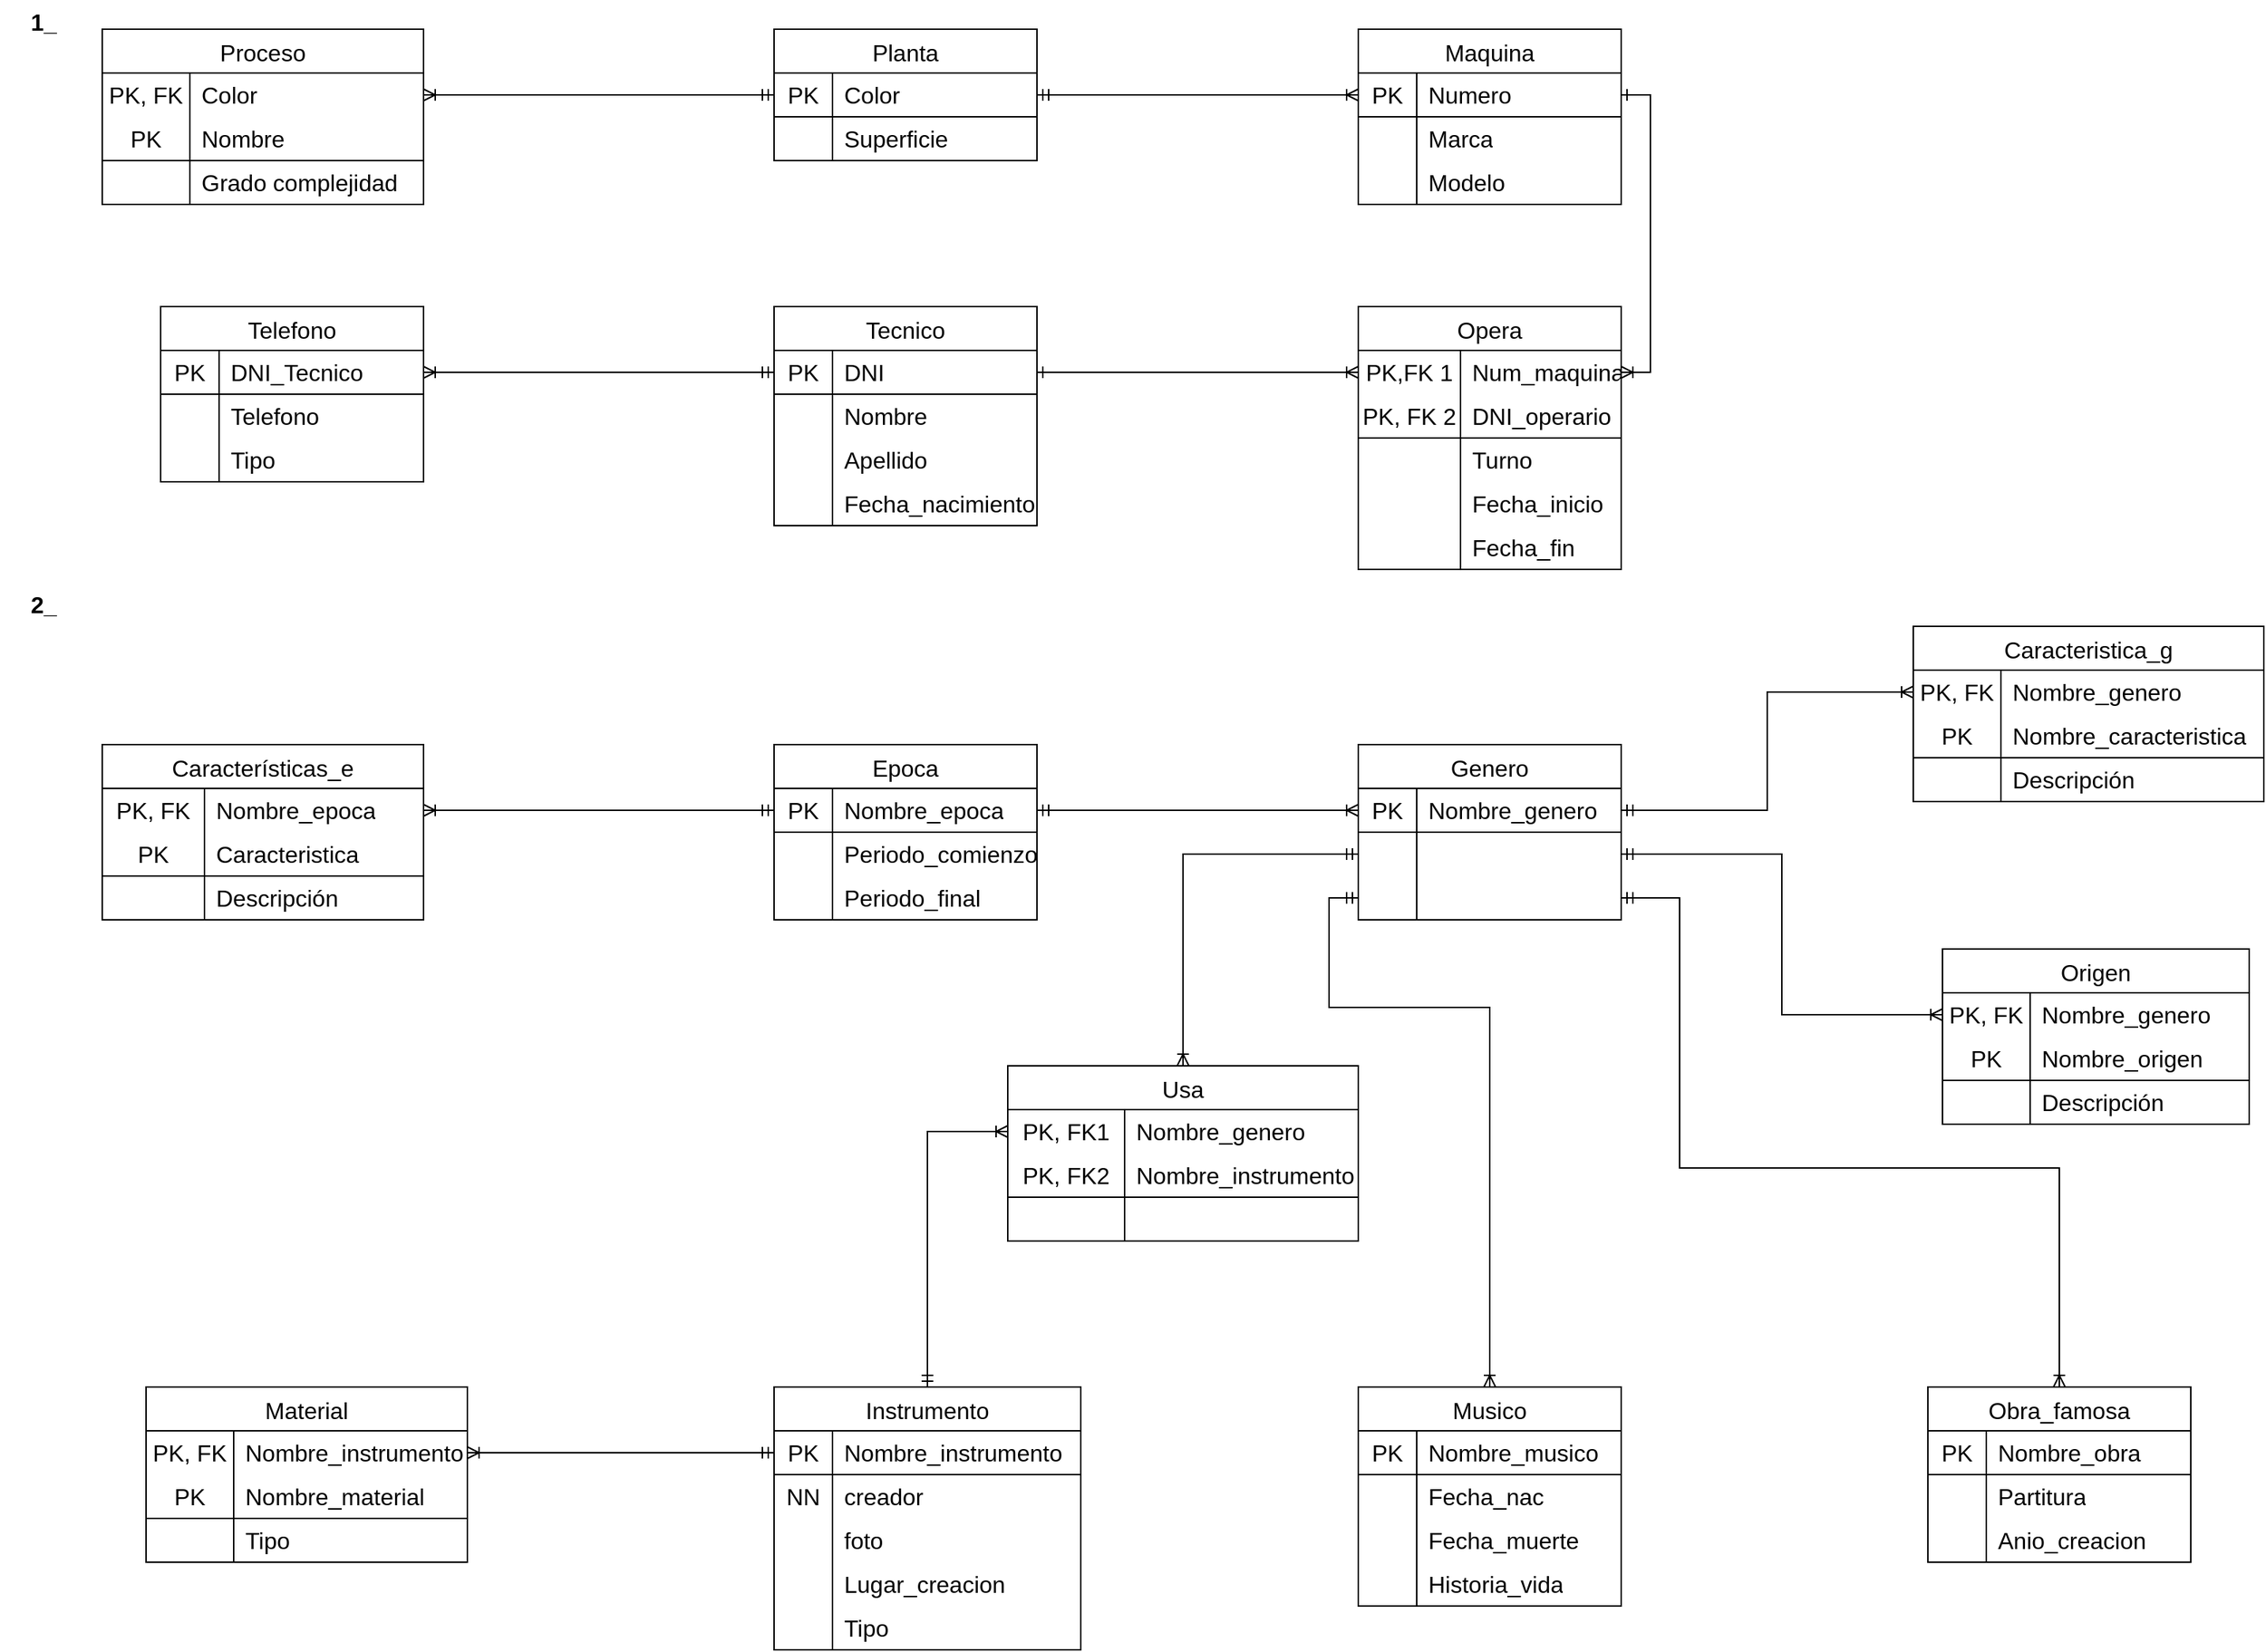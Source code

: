 <mxfile version="24.4.4" type="github" pages="3">
  <diagram id="C5RBs43oDa-KdzZeNtuy" name="Page-1">
    <mxGraphModel dx="1774" dy="1149" grid="1" gridSize="10" guides="1" tooltips="1" connect="1" arrows="1" fold="1" page="1" pageScale="1" pageWidth="1169" pageHeight="827" math="0" shadow="0">
      <root>
        <mxCell id="WIyWlLk6GJQsqaUBKTNV-0" />
        <mxCell id="WIyWlLk6GJQsqaUBKTNV-1" parent="WIyWlLk6GJQsqaUBKTNV-0" />
        <mxCell id="y3HqxWMBpPROqdKuV1oN-8" value="Planta" style="shape=table;startSize=30;container=1;collapsible=0;childLayout=tableLayout;fixedRows=1;rowLines=0;fontStyle=0;strokeColor=default;fontSize=16;" vertex="1" parent="WIyWlLk6GJQsqaUBKTNV-1">
          <mxGeometry x="530" y="20" width="180" height="90" as="geometry" />
        </mxCell>
        <mxCell id="y3HqxWMBpPROqdKuV1oN-9" value="" style="shape=tableRow;horizontal=0;startSize=0;swimlaneHead=0;swimlaneBody=0;top=0;left=0;bottom=0;right=0;collapsible=0;dropTarget=0;fillColor=none;points=[[0,0.5],[1,0.5]];portConstraint=eastwest;strokeColor=inherit;fontSize=16;" vertex="1" parent="y3HqxWMBpPROqdKuV1oN-8">
          <mxGeometry y="30" width="180" height="30" as="geometry" />
        </mxCell>
        <mxCell id="y3HqxWMBpPROqdKuV1oN-10" value="PK" style="shape=partialRectangle;html=1;whiteSpace=wrap;connectable=0;fillColor=none;top=0;left=0;bottom=0;right=0;overflow=hidden;pointerEvents=1;strokeColor=inherit;fontSize=16;" vertex="1" parent="y3HqxWMBpPROqdKuV1oN-9">
          <mxGeometry width="40" height="30" as="geometry">
            <mxRectangle width="40" height="30" as="alternateBounds" />
          </mxGeometry>
        </mxCell>
        <mxCell id="y3HqxWMBpPROqdKuV1oN-11" value="Color" style="shape=partialRectangle;html=1;whiteSpace=wrap;connectable=0;fillColor=none;top=0;left=0;bottom=0;right=0;align=left;spacingLeft=6;overflow=hidden;strokeColor=inherit;fontSize=16;" vertex="1" parent="y3HqxWMBpPROqdKuV1oN-9">
          <mxGeometry x="40" width="140" height="30" as="geometry">
            <mxRectangle width="140" height="30" as="alternateBounds" />
          </mxGeometry>
        </mxCell>
        <mxCell id="y3HqxWMBpPROqdKuV1oN-12" value="" style="shape=tableRow;horizontal=0;startSize=0;swimlaneHead=0;swimlaneBody=0;top=0;left=0;bottom=0;right=0;collapsible=0;dropTarget=0;fillColor=none;points=[[0,0.5],[1,0.5]];portConstraint=eastwest;strokeColor=inherit;fontSize=16;" vertex="1" parent="y3HqxWMBpPROqdKuV1oN-8">
          <mxGeometry y="60" width="180" height="30" as="geometry" />
        </mxCell>
        <mxCell id="y3HqxWMBpPROqdKuV1oN-13" value="" style="shape=partialRectangle;html=1;whiteSpace=wrap;connectable=0;fillColor=none;top=1;left=0;bottom=0;right=0;overflow=hidden;strokeColor=inherit;fontSize=16;" vertex="1" parent="y3HqxWMBpPROqdKuV1oN-12">
          <mxGeometry width="40" height="30" as="geometry">
            <mxRectangle width="40" height="30" as="alternateBounds" />
          </mxGeometry>
        </mxCell>
        <mxCell id="y3HqxWMBpPROqdKuV1oN-14" value="Superficie" style="shape=partialRectangle;html=1;whiteSpace=wrap;connectable=0;fillColor=none;top=1;left=0;bottom=0;right=0;align=left;spacingLeft=6;overflow=hidden;strokeColor=inherit;fontSize=16;" vertex="1" parent="y3HqxWMBpPROqdKuV1oN-12">
          <mxGeometry x="40" width="140" height="30" as="geometry">
            <mxRectangle width="140" height="30" as="alternateBounds" />
          </mxGeometry>
        </mxCell>
        <mxCell id="y3HqxWMBpPROqdKuV1oN-18" value="Proceso" style="shape=table;startSize=30;container=1;collapsible=0;childLayout=tableLayout;fixedRows=1;rowLines=0;fontStyle=0;strokeColor=default;fontSize=16;swimlaneLine=1;" vertex="1" parent="WIyWlLk6GJQsqaUBKTNV-1">
          <mxGeometry x="70" y="20" width="220" height="120" as="geometry" />
        </mxCell>
        <mxCell id="y3HqxWMBpPROqdKuV1oN-19" value="" style="shape=tableRow;horizontal=0;startSize=0;swimlaneHead=0;swimlaneBody=0;top=0;left=0;bottom=0;right=0;collapsible=0;dropTarget=0;fillColor=none;points=[[0,0.5],[1,0.5]];portConstraint=eastwest;strokeColor=inherit;fontSize=16;" vertex="1" parent="y3HqxWMBpPROqdKuV1oN-18">
          <mxGeometry y="30" width="220" height="30" as="geometry" />
        </mxCell>
        <mxCell id="y3HqxWMBpPROqdKuV1oN-20" value="PK, FK" style="shape=partialRectangle;html=1;whiteSpace=wrap;connectable=0;fillColor=none;top=0;left=0;bottom=0;right=0;overflow=hidden;pointerEvents=1;strokeColor=inherit;fontSize=16;" vertex="1" parent="y3HqxWMBpPROqdKuV1oN-19">
          <mxGeometry width="60" height="30" as="geometry">
            <mxRectangle width="60" height="30" as="alternateBounds" />
          </mxGeometry>
        </mxCell>
        <mxCell id="y3HqxWMBpPROqdKuV1oN-21" value="Color" style="shape=partialRectangle;html=1;whiteSpace=wrap;connectable=0;fillColor=none;top=0;left=0;bottom=0;right=0;align=left;spacingLeft=6;overflow=hidden;strokeColor=inherit;fontSize=16;" vertex="1" parent="y3HqxWMBpPROqdKuV1oN-19">
          <mxGeometry x="60" width="160" height="30" as="geometry">
            <mxRectangle width="160" height="30" as="alternateBounds" />
          </mxGeometry>
        </mxCell>
        <mxCell id="y3HqxWMBpPROqdKuV1oN-22" value="" style="shape=tableRow;horizontal=0;startSize=0;swimlaneHead=0;swimlaneBody=0;top=0;left=0;bottom=0;right=0;collapsible=0;dropTarget=0;fillColor=none;points=[[0,0.5],[1,0.5]];portConstraint=eastwest;strokeColor=inherit;fontSize=16;" vertex="1" parent="y3HqxWMBpPROqdKuV1oN-18">
          <mxGeometry y="60" width="220" height="30" as="geometry" />
        </mxCell>
        <mxCell id="y3HqxWMBpPROqdKuV1oN-23" value="PK" style="shape=partialRectangle;html=1;whiteSpace=wrap;connectable=0;fillColor=none;top=0;left=0;bottom=1;right=0;overflow=hidden;strokeColor=default;fontSize=16;" vertex="1" parent="y3HqxWMBpPROqdKuV1oN-22">
          <mxGeometry width="60" height="30" as="geometry">
            <mxRectangle width="60" height="30" as="alternateBounds" />
          </mxGeometry>
        </mxCell>
        <mxCell id="y3HqxWMBpPROqdKuV1oN-24" value="Nombre" style="shape=partialRectangle;html=1;whiteSpace=wrap;connectable=0;fillColor=none;top=0;left=0;bottom=1;right=0;align=left;spacingLeft=6;overflow=hidden;strokeColor=default;fontSize=16;strokeWidth=1;perimeterSpacing=0;" vertex="1" parent="y3HqxWMBpPROqdKuV1oN-22">
          <mxGeometry x="60" width="160" height="30" as="geometry">
            <mxRectangle width="160" height="30" as="alternateBounds" />
          </mxGeometry>
        </mxCell>
        <mxCell id="y3HqxWMBpPROqdKuV1oN-25" value="" style="shape=tableRow;horizontal=0;startSize=0;swimlaneHead=0;swimlaneBody=0;top=0;left=0;bottom=0;right=0;collapsible=0;dropTarget=0;fillColor=none;points=[[0,0.5],[1,0.5]];portConstraint=eastwest;strokeColor=inherit;fontSize=16;" vertex="1" parent="y3HqxWMBpPROqdKuV1oN-18">
          <mxGeometry y="90" width="220" height="30" as="geometry" />
        </mxCell>
        <mxCell id="y3HqxWMBpPROqdKuV1oN-26" value="" style="shape=partialRectangle;html=1;whiteSpace=wrap;connectable=0;fillColor=none;top=0;left=0;bottom=0;right=0;overflow=hidden;strokeColor=inherit;fontSize=16;" vertex="1" parent="y3HqxWMBpPROqdKuV1oN-25">
          <mxGeometry width="60" height="30" as="geometry">
            <mxRectangle width="60" height="30" as="alternateBounds" />
          </mxGeometry>
        </mxCell>
        <mxCell id="y3HqxWMBpPROqdKuV1oN-27" value="Grado complejidad" style="shape=partialRectangle;html=1;whiteSpace=wrap;connectable=0;fillColor=none;top=0;left=0;bottom=0;right=0;align=left;spacingLeft=6;overflow=hidden;strokeColor=inherit;fontSize=16;" vertex="1" parent="y3HqxWMBpPROqdKuV1oN-25">
          <mxGeometry x="60" width="160" height="30" as="geometry">
            <mxRectangle width="160" height="30" as="alternateBounds" />
          </mxGeometry>
        </mxCell>
        <mxCell id="y3HqxWMBpPROqdKuV1oN-39" value="Maquina" style="shape=table;startSize=30;container=1;collapsible=0;childLayout=tableLayout;fixedRows=1;rowLines=0;fontStyle=0;strokeColor=default;fontSize=16;" vertex="1" parent="WIyWlLk6GJQsqaUBKTNV-1">
          <mxGeometry x="930" y="20" width="180" height="120" as="geometry" />
        </mxCell>
        <mxCell id="y3HqxWMBpPROqdKuV1oN-40" value="" style="shape=tableRow;horizontal=0;startSize=0;swimlaneHead=0;swimlaneBody=0;top=0;left=0;bottom=0;right=0;collapsible=0;dropTarget=0;fillColor=none;points=[[0,0.5],[1,0.5]];portConstraint=eastwest;strokeColor=inherit;fontSize=16;" vertex="1" parent="y3HqxWMBpPROqdKuV1oN-39">
          <mxGeometry y="30" width="180" height="30" as="geometry" />
        </mxCell>
        <mxCell id="y3HqxWMBpPROqdKuV1oN-41" value="PK" style="shape=partialRectangle;html=1;whiteSpace=wrap;connectable=0;fillColor=none;top=0;left=0;bottom=1;right=0;overflow=hidden;pointerEvents=1;strokeColor=inherit;fontSize=16;" vertex="1" parent="y3HqxWMBpPROqdKuV1oN-40">
          <mxGeometry width="40" height="30" as="geometry">
            <mxRectangle width="40" height="30" as="alternateBounds" />
          </mxGeometry>
        </mxCell>
        <mxCell id="y3HqxWMBpPROqdKuV1oN-42" value="Numero" style="shape=partialRectangle;html=1;whiteSpace=wrap;connectable=0;fillColor=none;top=0;left=0;bottom=1;right=0;align=left;spacingLeft=6;overflow=hidden;strokeColor=inherit;fontSize=16;" vertex="1" parent="y3HqxWMBpPROqdKuV1oN-40">
          <mxGeometry x="40" width="140" height="30" as="geometry">
            <mxRectangle width="140" height="30" as="alternateBounds" />
          </mxGeometry>
        </mxCell>
        <mxCell id="y3HqxWMBpPROqdKuV1oN-43" value="" style="shape=tableRow;horizontal=0;startSize=0;swimlaneHead=0;swimlaneBody=0;top=0;left=0;bottom=0;right=0;collapsible=0;dropTarget=0;fillColor=none;points=[[0,0.5],[1,0.5]];portConstraint=eastwest;strokeColor=inherit;fontSize=16;" vertex="1" parent="y3HqxWMBpPROqdKuV1oN-39">
          <mxGeometry y="60" width="180" height="30" as="geometry" />
        </mxCell>
        <mxCell id="y3HqxWMBpPROqdKuV1oN-44" value="" style="shape=partialRectangle;html=1;whiteSpace=wrap;connectable=0;fillColor=none;top=0;left=0;bottom=0;right=0;overflow=hidden;strokeColor=inherit;fontSize=16;" vertex="1" parent="y3HqxWMBpPROqdKuV1oN-43">
          <mxGeometry width="40" height="30" as="geometry">
            <mxRectangle width="40" height="30" as="alternateBounds" />
          </mxGeometry>
        </mxCell>
        <mxCell id="y3HqxWMBpPROqdKuV1oN-45" value="Marca" style="shape=partialRectangle;html=1;whiteSpace=wrap;connectable=0;fillColor=none;top=0;left=0;bottom=0;right=0;align=left;spacingLeft=6;overflow=hidden;strokeColor=inherit;fontSize=16;" vertex="1" parent="y3HqxWMBpPROqdKuV1oN-43">
          <mxGeometry x="40" width="140" height="30" as="geometry">
            <mxRectangle width="140" height="30" as="alternateBounds" />
          </mxGeometry>
        </mxCell>
        <mxCell id="y3HqxWMBpPROqdKuV1oN-46" value="" style="shape=tableRow;horizontal=0;startSize=0;swimlaneHead=0;swimlaneBody=0;top=0;left=0;bottom=0;right=0;collapsible=0;dropTarget=0;fillColor=none;points=[[0,0.5],[1,0.5]];portConstraint=eastwest;strokeColor=inherit;fontSize=16;" vertex="1" parent="y3HqxWMBpPROqdKuV1oN-39">
          <mxGeometry y="90" width="180" height="30" as="geometry" />
        </mxCell>
        <mxCell id="y3HqxWMBpPROqdKuV1oN-47" value="" style="shape=partialRectangle;html=1;whiteSpace=wrap;connectable=0;fillColor=none;top=0;left=0;bottom=0;right=0;overflow=hidden;strokeColor=inherit;fontSize=16;" vertex="1" parent="y3HqxWMBpPROqdKuV1oN-46">
          <mxGeometry width="40" height="30" as="geometry">
            <mxRectangle width="40" height="30" as="alternateBounds" />
          </mxGeometry>
        </mxCell>
        <mxCell id="y3HqxWMBpPROqdKuV1oN-48" value="Modelo" style="shape=partialRectangle;html=1;whiteSpace=wrap;connectable=0;fillColor=none;top=0;left=0;bottom=0;right=0;align=left;spacingLeft=6;overflow=hidden;strokeColor=inherit;fontSize=16;" vertex="1" parent="y3HqxWMBpPROqdKuV1oN-46">
          <mxGeometry x="40" width="140" height="30" as="geometry">
            <mxRectangle width="140" height="30" as="alternateBounds" />
          </mxGeometry>
        </mxCell>
        <mxCell id="y3HqxWMBpPROqdKuV1oN-91" style="rounded=0;orthogonalLoop=1;jettySize=auto;html=1;exitX=0;exitY=0.25;exitDx=0;exitDy=0;entryX=1;entryY=0.5;entryDx=0;entryDy=0;startArrow=ERoneToMany;startFill=0;endArrow=ERone;endFill=0;" edge="1" parent="WIyWlLk6GJQsqaUBKTNV-1" source="y3HqxWMBpPROqdKuV1oN-49" target="y3HqxWMBpPROqdKuV1oN-60">
          <mxGeometry relative="1" as="geometry" />
        </mxCell>
        <mxCell id="y3HqxWMBpPROqdKuV1oN-49" value="Opera" style="shape=table;startSize=30;container=1;collapsible=0;childLayout=tableLayout;fixedRows=1;rowLines=0;fontStyle=0;strokeColor=default;fontSize=16;" vertex="1" parent="WIyWlLk6GJQsqaUBKTNV-1">
          <mxGeometry x="930" y="210" width="180" height="180" as="geometry" />
        </mxCell>
        <mxCell id="y3HqxWMBpPROqdKuV1oN-50" value="" style="shape=tableRow;horizontal=0;startSize=0;swimlaneHead=0;swimlaneBody=0;top=0;left=0;bottom=0;right=0;collapsible=0;dropTarget=0;fillColor=none;points=[[0,0.5],[1,0.5]];portConstraint=eastwest;strokeColor=inherit;fontSize=16;" vertex="1" parent="y3HqxWMBpPROqdKuV1oN-49">
          <mxGeometry y="30" width="180" height="30" as="geometry" />
        </mxCell>
        <mxCell id="y3HqxWMBpPROqdKuV1oN-51" value="PK,FK 1" style="shape=partialRectangle;html=1;whiteSpace=wrap;connectable=0;fillColor=none;top=0;left=0;bottom=0;right=0;overflow=hidden;pointerEvents=1;strokeColor=inherit;fontSize=16;" vertex="1" parent="y3HqxWMBpPROqdKuV1oN-50">
          <mxGeometry width="70" height="30" as="geometry">
            <mxRectangle width="70" height="30" as="alternateBounds" />
          </mxGeometry>
        </mxCell>
        <mxCell id="y3HqxWMBpPROqdKuV1oN-52" value="Num_maquina" style="shape=partialRectangle;html=1;whiteSpace=wrap;connectable=0;fillColor=none;top=0;left=0;bottom=0;right=0;align=left;spacingLeft=6;overflow=hidden;strokeColor=inherit;fontSize=16;" vertex="1" parent="y3HqxWMBpPROqdKuV1oN-50">
          <mxGeometry x="70" width="110" height="30" as="geometry">
            <mxRectangle width="110" height="30" as="alternateBounds" />
          </mxGeometry>
        </mxCell>
        <mxCell id="y3HqxWMBpPROqdKuV1oN-53" value="" style="shape=tableRow;horizontal=0;startSize=0;swimlaneHead=0;swimlaneBody=0;top=0;left=0;bottom=0;right=0;collapsible=0;dropTarget=0;fillColor=none;points=[[0,0.5],[1,0.5]];portConstraint=eastwest;strokeColor=inherit;fontSize=16;" vertex="1" parent="y3HqxWMBpPROqdKuV1oN-49">
          <mxGeometry y="60" width="180" height="30" as="geometry" />
        </mxCell>
        <mxCell id="y3HqxWMBpPROqdKuV1oN-54" value="PK, FK 2" style="shape=partialRectangle;html=1;whiteSpace=wrap;connectable=0;fillColor=none;top=0;left=0;bottom=1;right=0;overflow=hidden;strokeColor=inherit;fontSize=16;" vertex="1" parent="y3HqxWMBpPROqdKuV1oN-53">
          <mxGeometry width="70" height="30" as="geometry">
            <mxRectangle width="70" height="30" as="alternateBounds" />
          </mxGeometry>
        </mxCell>
        <mxCell id="y3HqxWMBpPROqdKuV1oN-55" value="DNI_operario" style="shape=partialRectangle;html=1;whiteSpace=wrap;connectable=0;fillColor=none;top=0;left=0;bottom=1;right=0;align=left;spacingLeft=6;overflow=hidden;strokeColor=inherit;fontSize=16;" vertex="1" parent="y3HqxWMBpPROqdKuV1oN-53">
          <mxGeometry x="70" width="110" height="30" as="geometry">
            <mxRectangle width="110" height="30" as="alternateBounds" />
          </mxGeometry>
        </mxCell>
        <mxCell id="y3HqxWMBpPROqdKuV1oN-56" value="" style="shape=tableRow;horizontal=0;startSize=0;swimlaneHead=0;swimlaneBody=0;top=0;left=0;bottom=0;right=0;collapsible=0;dropTarget=0;fillColor=none;points=[[0,0.5],[1,0.5]];portConstraint=eastwest;strokeColor=inherit;fontSize=16;" vertex="1" parent="y3HqxWMBpPROqdKuV1oN-49">
          <mxGeometry y="90" width="180" height="30" as="geometry" />
        </mxCell>
        <mxCell id="y3HqxWMBpPROqdKuV1oN-57" value="" style="shape=partialRectangle;html=1;whiteSpace=wrap;connectable=0;fillColor=none;top=0;left=0;bottom=0;right=0;overflow=hidden;strokeColor=inherit;fontSize=16;" vertex="1" parent="y3HqxWMBpPROqdKuV1oN-56">
          <mxGeometry width="70" height="30" as="geometry">
            <mxRectangle width="70" height="30" as="alternateBounds" />
          </mxGeometry>
        </mxCell>
        <mxCell id="y3HqxWMBpPROqdKuV1oN-58" value="Turno" style="shape=partialRectangle;html=1;whiteSpace=wrap;connectable=0;fillColor=none;top=0;left=0;bottom=0;right=0;align=left;spacingLeft=6;overflow=hidden;strokeColor=inherit;fontSize=16;" vertex="1" parent="y3HqxWMBpPROqdKuV1oN-56">
          <mxGeometry x="70" width="110" height="30" as="geometry">
            <mxRectangle width="110" height="30" as="alternateBounds" />
          </mxGeometry>
        </mxCell>
        <mxCell id="y3HqxWMBpPROqdKuV1oN-79" style="shape=tableRow;horizontal=0;startSize=0;swimlaneHead=0;swimlaneBody=0;top=0;left=0;bottom=0;right=0;collapsible=0;dropTarget=0;fillColor=none;points=[[0,0.5],[1,0.5]];portConstraint=eastwest;strokeColor=inherit;fontSize=16;" vertex="1" parent="y3HqxWMBpPROqdKuV1oN-49">
          <mxGeometry y="120" width="180" height="30" as="geometry" />
        </mxCell>
        <mxCell id="y3HqxWMBpPROqdKuV1oN-80" style="shape=partialRectangle;html=1;whiteSpace=wrap;connectable=0;fillColor=none;top=0;left=0;bottom=0;right=0;overflow=hidden;strokeColor=inherit;fontSize=16;" vertex="1" parent="y3HqxWMBpPROqdKuV1oN-79">
          <mxGeometry width="70" height="30" as="geometry">
            <mxRectangle width="70" height="30" as="alternateBounds" />
          </mxGeometry>
        </mxCell>
        <mxCell id="y3HqxWMBpPROqdKuV1oN-81" value="Fecha_inicio" style="shape=partialRectangle;html=1;whiteSpace=wrap;connectable=0;fillColor=none;top=0;left=0;bottom=0;right=0;align=left;spacingLeft=6;overflow=hidden;strokeColor=inherit;fontSize=16;" vertex="1" parent="y3HqxWMBpPROqdKuV1oN-79">
          <mxGeometry x="70" width="110" height="30" as="geometry">
            <mxRectangle width="110" height="30" as="alternateBounds" />
          </mxGeometry>
        </mxCell>
        <mxCell id="y3HqxWMBpPROqdKuV1oN-82" style="shape=tableRow;horizontal=0;startSize=0;swimlaneHead=0;swimlaneBody=0;top=0;left=0;bottom=0;right=0;collapsible=0;dropTarget=0;fillColor=none;points=[[0,0.5],[1,0.5]];portConstraint=eastwest;strokeColor=inherit;fontSize=16;" vertex="1" parent="y3HqxWMBpPROqdKuV1oN-49">
          <mxGeometry y="150" width="180" height="30" as="geometry" />
        </mxCell>
        <mxCell id="y3HqxWMBpPROqdKuV1oN-83" style="shape=partialRectangle;html=1;whiteSpace=wrap;connectable=0;fillColor=none;top=0;left=0;bottom=0;right=0;overflow=hidden;strokeColor=inherit;fontSize=16;" vertex="1" parent="y3HqxWMBpPROqdKuV1oN-82">
          <mxGeometry width="70" height="30" as="geometry">
            <mxRectangle width="70" height="30" as="alternateBounds" />
          </mxGeometry>
        </mxCell>
        <mxCell id="y3HqxWMBpPROqdKuV1oN-84" value="Fecha_fin" style="shape=partialRectangle;html=1;whiteSpace=wrap;connectable=0;fillColor=none;top=0;left=0;bottom=0;right=0;align=left;spacingLeft=6;overflow=hidden;strokeColor=inherit;fontSize=16;" vertex="1" parent="y3HqxWMBpPROqdKuV1oN-82">
          <mxGeometry x="70" width="110" height="30" as="geometry">
            <mxRectangle width="110" height="30" as="alternateBounds" />
          </mxGeometry>
        </mxCell>
        <mxCell id="y3HqxWMBpPROqdKuV1oN-59" value="Tecnico" style="shape=table;startSize=30;container=1;collapsible=0;childLayout=tableLayout;fixedRows=1;rowLines=0;fontStyle=0;strokeColor=default;fontSize=16;" vertex="1" parent="WIyWlLk6GJQsqaUBKTNV-1">
          <mxGeometry x="530" y="210" width="180" height="150" as="geometry" />
        </mxCell>
        <mxCell id="y3HqxWMBpPROqdKuV1oN-60" value="" style="shape=tableRow;horizontal=0;startSize=0;swimlaneHead=0;swimlaneBody=0;top=0;left=0;bottom=0;right=0;collapsible=0;dropTarget=0;fillColor=none;points=[[0,0.5],[1,0.5]];portConstraint=eastwest;strokeColor=inherit;fontSize=16;" vertex="1" parent="y3HqxWMBpPROqdKuV1oN-59">
          <mxGeometry y="30" width="180" height="30" as="geometry" />
        </mxCell>
        <mxCell id="y3HqxWMBpPROqdKuV1oN-61" value="PK" style="shape=partialRectangle;html=1;whiteSpace=wrap;connectable=0;fillColor=none;top=0;left=0;bottom=1;right=0;overflow=hidden;pointerEvents=1;strokeColor=inherit;fontSize=16;" vertex="1" parent="y3HqxWMBpPROqdKuV1oN-60">
          <mxGeometry width="40" height="30" as="geometry">
            <mxRectangle width="40" height="30" as="alternateBounds" />
          </mxGeometry>
        </mxCell>
        <mxCell id="y3HqxWMBpPROqdKuV1oN-62" value="DNI" style="shape=partialRectangle;html=1;whiteSpace=wrap;connectable=0;fillColor=none;top=0;left=0;bottom=1;right=0;align=left;spacingLeft=6;overflow=hidden;strokeColor=inherit;fontSize=16;" vertex="1" parent="y3HqxWMBpPROqdKuV1oN-60">
          <mxGeometry x="40" width="140" height="30" as="geometry">
            <mxRectangle width="140" height="30" as="alternateBounds" />
          </mxGeometry>
        </mxCell>
        <mxCell id="y3HqxWMBpPROqdKuV1oN-63" value="" style="shape=tableRow;horizontal=0;startSize=0;swimlaneHead=0;swimlaneBody=0;top=0;left=0;bottom=0;right=0;collapsible=0;dropTarget=0;fillColor=none;points=[[0,0.5],[1,0.5]];portConstraint=eastwest;strokeColor=inherit;fontSize=16;" vertex="1" parent="y3HqxWMBpPROqdKuV1oN-59">
          <mxGeometry y="60" width="180" height="30" as="geometry" />
        </mxCell>
        <mxCell id="y3HqxWMBpPROqdKuV1oN-64" value="" style="shape=partialRectangle;html=1;whiteSpace=wrap;connectable=0;fillColor=none;top=0;left=0;bottom=0;right=0;overflow=hidden;strokeColor=inherit;fontSize=16;" vertex="1" parent="y3HqxWMBpPROqdKuV1oN-63">
          <mxGeometry width="40" height="30" as="geometry">
            <mxRectangle width="40" height="30" as="alternateBounds" />
          </mxGeometry>
        </mxCell>
        <mxCell id="y3HqxWMBpPROqdKuV1oN-65" value="Nombre" style="shape=partialRectangle;html=1;whiteSpace=wrap;connectable=0;fillColor=none;top=0;left=0;bottom=0;right=0;align=left;spacingLeft=6;overflow=hidden;strokeColor=inherit;fontSize=16;" vertex="1" parent="y3HqxWMBpPROqdKuV1oN-63">
          <mxGeometry x="40" width="140" height="30" as="geometry">
            <mxRectangle width="140" height="30" as="alternateBounds" />
          </mxGeometry>
        </mxCell>
        <mxCell id="y3HqxWMBpPROqdKuV1oN-66" value="" style="shape=tableRow;horizontal=0;startSize=0;swimlaneHead=0;swimlaneBody=0;top=0;left=0;bottom=0;right=0;collapsible=0;dropTarget=0;fillColor=none;points=[[0,0.5],[1,0.5]];portConstraint=eastwest;strokeColor=inherit;fontSize=16;" vertex="1" parent="y3HqxWMBpPROqdKuV1oN-59">
          <mxGeometry y="90" width="180" height="30" as="geometry" />
        </mxCell>
        <mxCell id="y3HqxWMBpPROqdKuV1oN-67" value="" style="shape=partialRectangle;html=1;whiteSpace=wrap;connectable=0;fillColor=none;top=0;left=0;bottom=0;right=0;overflow=hidden;strokeColor=inherit;fontSize=16;" vertex="1" parent="y3HqxWMBpPROqdKuV1oN-66">
          <mxGeometry width="40" height="30" as="geometry">
            <mxRectangle width="40" height="30" as="alternateBounds" />
          </mxGeometry>
        </mxCell>
        <mxCell id="y3HqxWMBpPROqdKuV1oN-68" value="Apellido" style="shape=partialRectangle;html=1;whiteSpace=wrap;connectable=0;fillColor=none;top=0;left=0;bottom=0;right=0;align=left;spacingLeft=6;overflow=hidden;strokeColor=inherit;fontSize=16;" vertex="1" parent="y3HqxWMBpPROqdKuV1oN-66">
          <mxGeometry x="40" width="140" height="30" as="geometry">
            <mxRectangle width="140" height="30" as="alternateBounds" />
          </mxGeometry>
        </mxCell>
        <mxCell id="y3HqxWMBpPROqdKuV1oN-85" style="shape=tableRow;horizontal=0;startSize=0;swimlaneHead=0;swimlaneBody=0;top=0;left=0;bottom=0;right=0;collapsible=0;dropTarget=0;fillColor=none;points=[[0,0.5],[1,0.5]];portConstraint=eastwest;strokeColor=inherit;fontSize=16;" vertex="1" parent="y3HqxWMBpPROqdKuV1oN-59">
          <mxGeometry y="120" width="180" height="30" as="geometry" />
        </mxCell>
        <mxCell id="y3HqxWMBpPROqdKuV1oN-86" style="shape=partialRectangle;html=1;whiteSpace=wrap;connectable=0;fillColor=none;top=0;left=0;bottom=0;right=0;overflow=hidden;strokeColor=inherit;fontSize=16;" vertex="1" parent="y3HqxWMBpPROqdKuV1oN-85">
          <mxGeometry width="40" height="30" as="geometry">
            <mxRectangle width="40" height="30" as="alternateBounds" />
          </mxGeometry>
        </mxCell>
        <mxCell id="y3HqxWMBpPROqdKuV1oN-87" value="Fecha_nacimiento" style="shape=partialRectangle;html=1;whiteSpace=wrap;connectable=0;fillColor=none;top=0;left=0;bottom=0;right=0;align=left;spacingLeft=6;overflow=hidden;strokeColor=inherit;fontSize=16;" vertex="1" parent="y3HqxWMBpPROqdKuV1oN-85">
          <mxGeometry x="40" width="140" height="30" as="geometry">
            <mxRectangle width="140" height="30" as="alternateBounds" />
          </mxGeometry>
        </mxCell>
        <mxCell id="y3HqxWMBpPROqdKuV1oN-69" value="Telefono" style="shape=table;startSize=30;container=1;collapsible=0;childLayout=tableLayout;fixedRows=1;rowLines=0;fontStyle=0;strokeColor=default;fontSize=16;" vertex="1" parent="WIyWlLk6GJQsqaUBKTNV-1">
          <mxGeometry x="110" y="210" width="180" height="120" as="geometry" />
        </mxCell>
        <mxCell id="y3HqxWMBpPROqdKuV1oN-70" value="" style="shape=tableRow;horizontal=0;startSize=0;swimlaneHead=0;swimlaneBody=0;top=0;left=0;bottom=0;right=0;collapsible=0;dropTarget=0;fillColor=none;points=[[0,0.5],[1,0.5]];portConstraint=eastwest;strokeColor=inherit;fontSize=16;" vertex="1" parent="y3HqxWMBpPROqdKuV1oN-69">
          <mxGeometry y="30" width="180" height="30" as="geometry" />
        </mxCell>
        <mxCell id="y3HqxWMBpPROqdKuV1oN-71" value="PK" style="shape=partialRectangle;html=1;whiteSpace=wrap;connectable=0;fillColor=none;top=0;left=0;bottom=1;right=0;overflow=hidden;pointerEvents=1;strokeColor=inherit;fontSize=16;" vertex="1" parent="y3HqxWMBpPROqdKuV1oN-70">
          <mxGeometry width="40" height="30" as="geometry">
            <mxRectangle width="40" height="30" as="alternateBounds" />
          </mxGeometry>
        </mxCell>
        <mxCell id="y3HqxWMBpPROqdKuV1oN-72" value="DNI_Tecnico" style="shape=partialRectangle;html=1;whiteSpace=wrap;connectable=0;fillColor=none;top=0;left=0;bottom=1;right=0;align=left;spacingLeft=6;overflow=hidden;strokeColor=inherit;fontSize=16;" vertex="1" parent="y3HqxWMBpPROqdKuV1oN-70">
          <mxGeometry x="40" width="140" height="30" as="geometry">
            <mxRectangle width="140" height="30" as="alternateBounds" />
          </mxGeometry>
        </mxCell>
        <mxCell id="y3HqxWMBpPROqdKuV1oN-73" value="" style="shape=tableRow;horizontal=0;startSize=0;swimlaneHead=0;swimlaneBody=0;top=0;left=0;bottom=0;right=0;collapsible=0;dropTarget=0;fillColor=none;points=[[0,0.5],[1,0.5]];portConstraint=eastwest;strokeColor=inherit;fontSize=16;" vertex="1" parent="y3HqxWMBpPROqdKuV1oN-69">
          <mxGeometry y="60" width="180" height="30" as="geometry" />
        </mxCell>
        <mxCell id="y3HqxWMBpPROqdKuV1oN-74" value="" style="shape=partialRectangle;html=1;whiteSpace=wrap;connectable=0;fillColor=none;top=0;left=0;bottom=0;right=0;overflow=hidden;strokeColor=inherit;fontSize=16;" vertex="1" parent="y3HqxWMBpPROqdKuV1oN-73">
          <mxGeometry width="40" height="30" as="geometry">
            <mxRectangle width="40" height="30" as="alternateBounds" />
          </mxGeometry>
        </mxCell>
        <mxCell id="y3HqxWMBpPROqdKuV1oN-75" value="Telefono" style="shape=partialRectangle;html=1;whiteSpace=wrap;connectable=0;fillColor=none;top=0;left=0;bottom=0;right=0;align=left;spacingLeft=6;overflow=hidden;strokeColor=inherit;fontSize=16;" vertex="1" parent="y3HqxWMBpPROqdKuV1oN-73">
          <mxGeometry x="40" width="140" height="30" as="geometry">
            <mxRectangle width="140" height="30" as="alternateBounds" />
          </mxGeometry>
        </mxCell>
        <mxCell id="y3HqxWMBpPROqdKuV1oN-76" value="" style="shape=tableRow;horizontal=0;startSize=0;swimlaneHead=0;swimlaneBody=0;top=0;left=0;bottom=0;right=0;collapsible=0;dropTarget=0;fillColor=none;points=[[0,0.5],[1,0.5]];portConstraint=eastwest;strokeColor=inherit;fontSize=16;" vertex="1" parent="y3HqxWMBpPROqdKuV1oN-69">
          <mxGeometry y="90" width="180" height="30" as="geometry" />
        </mxCell>
        <mxCell id="y3HqxWMBpPROqdKuV1oN-77" value="" style="shape=partialRectangle;html=1;whiteSpace=wrap;connectable=0;fillColor=none;top=0;left=0;bottom=0;right=0;overflow=hidden;strokeColor=inherit;fontSize=16;" vertex="1" parent="y3HqxWMBpPROqdKuV1oN-76">
          <mxGeometry width="40" height="30" as="geometry">
            <mxRectangle width="40" height="30" as="alternateBounds" />
          </mxGeometry>
        </mxCell>
        <mxCell id="y3HqxWMBpPROqdKuV1oN-78" value="Tipo" style="shape=partialRectangle;html=1;whiteSpace=wrap;connectable=0;fillColor=none;top=0;left=0;bottom=0;right=0;align=left;spacingLeft=6;overflow=hidden;strokeColor=inherit;fontSize=16;" vertex="1" parent="y3HqxWMBpPROqdKuV1oN-76">
          <mxGeometry x="40" width="140" height="30" as="geometry">
            <mxRectangle width="140" height="30" as="alternateBounds" />
          </mxGeometry>
        </mxCell>
        <mxCell id="y3HqxWMBpPROqdKuV1oN-88" style="edgeStyle=orthogonalEdgeStyle;rounded=0;orthogonalLoop=1;jettySize=auto;html=1;exitX=1;exitY=0.5;exitDx=0;exitDy=0;entryX=0;entryY=0.5;entryDx=0;entryDy=0;startArrow=ERoneToMany;startFill=0;endArrow=ERmandOne;endFill=0;" edge="1" parent="WIyWlLk6GJQsqaUBKTNV-1" source="y3HqxWMBpPROqdKuV1oN-19" target="y3HqxWMBpPROqdKuV1oN-9">
          <mxGeometry relative="1" as="geometry" />
        </mxCell>
        <mxCell id="y3HqxWMBpPROqdKuV1oN-89" style="edgeStyle=orthogonalEdgeStyle;rounded=0;orthogonalLoop=1;jettySize=auto;html=1;exitX=1;exitY=0.5;exitDx=0;exitDy=0;entryX=0;entryY=0.5;entryDx=0;entryDy=0;endArrow=ERoneToMany;endFill=0;startArrow=ERmandOne;startFill=0;" edge="1" parent="WIyWlLk6GJQsqaUBKTNV-1" source="y3HqxWMBpPROqdKuV1oN-9" target="y3HqxWMBpPROqdKuV1oN-40">
          <mxGeometry relative="1" as="geometry" />
        </mxCell>
        <mxCell id="y3HqxWMBpPROqdKuV1oN-92" style="edgeStyle=orthogonalEdgeStyle;rounded=0;orthogonalLoop=1;jettySize=auto;html=1;exitX=0;exitY=0.5;exitDx=0;exitDy=0;entryX=1;entryY=0.5;entryDx=0;entryDy=0;endArrow=ERoneToMany;endFill=0;startArrow=ERmandOne;startFill=0;" edge="1" parent="WIyWlLk6GJQsqaUBKTNV-1" source="y3HqxWMBpPROqdKuV1oN-60" target="y3HqxWMBpPROqdKuV1oN-70">
          <mxGeometry relative="1" as="geometry" />
        </mxCell>
        <mxCell id="y3HqxWMBpPROqdKuV1oN-93" style="edgeStyle=orthogonalEdgeStyle;rounded=0;orthogonalLoop=1;jettySize=auto;html=1;exitX=1;exitY=0.5;exitDx=0;exitDy=0;entryX=1;entryY=0.5;entryDx=0;entryDy=0;endArrow=ERoneToMany;endFill=0;startArrow=ERone;startFill=0;" edge="1" parent="WIyWlLk6GJQsqaUBKTNV-1" source="y3HqxWMBpPROqdKuV1oN-40" target="y3HqxWMBpPROqdKuV1oN-50">
          <mxGeometry relative="1" as="geometry" />
        </mxCell>
        <mxCell id="y3HqxWMBpPROqdKuV1oN-94" value="1_" style="text;html=1;align=center;verticalAlign=middle;whiteSpace=wrap;rounded=0;fontSize=16;fontStyle=1" vertex="1" parent="WIyWlLk6GJQsqaUBKTNV-1">
          <mxGeometry width="60" height="30" as="geometry" />
        </mxCell>
        <mxCell id="y3HqxWMBpPROqdKuV1oN-95" value="2_" style="text;html=1;align=center;verticalAlign=middle;whiteSpace=wrap;rounded=0;fontSize=16;fontStyle=1" vertex="1" parent="WIyWlLk6GJQsqaUBKTNV-1">
          <mxGeometry y="399" width="60" height="30" as="geometry" />
        </mxCell>
        <mxCell id="y3HqxWMBpPROqdKuV1oN-96" value="Características_e" style="shape=table;startSize=30;container=1;collapsible=0;childLayout=tableLayout;fixedRows=1;rowLines=0;fontStyle=0;strokeColor=default;fontSize=16;" vertex="1" parent="WIyWlLk6GJQsqaUBKTNV-1">
          <mxGeometry x="70" y="510" width="220" height="120" as="geometry" />
        </mxCell>
        <mxCell id="y3HqxWMBpPROqdKuV1oN-97" value="" style="shape=tableRow;horizontal=0;startSize=0;swimlaneHead=0;swimlaneBody=0;top=0;left=0;bottom=0;right=0;collapsible=0;dropTarget=0;fillColor=none;points=[[0,0.5],[1,0.5]];portConstraint=eastwest;strokeColor=inherit;fontSize=16;" vertex="1" parent="y3HqxWMBpPROqdKuV1oN-96">
          <mxGeometry y="30" width="220" height="30" as="geometry" />
        </mxCell>
        <mxCell id="y3HqxWMBpPROqdKuV1oN-98" value="PK, FK" style="shape=partialRectangle;html=1;whiteSpace=wrap;connectable=0;fillColor=none;top=0;left=0;bottom=0;right=0;overflow=hidden;pointerEvents=1;strokeColor=inherit;fontSize=16;" vertex="1" parent="y3HqxWMBpPROqdKuV1oN-97">
          <mxGeometry width="70" height="30" as="geometry">
            <mxRectangle width="70" height="30" as="alternateBounds" />
          </mxGeometry>
        </mxCell>
        <mxCell id="y3HqxWMBpPROqdKuV1oN-99" value="Nombre_epoca" style="shape=partialRectangle;html=1;whiteSpace=wrap;connectable=0;fillColor=none;top=0;left=0;bottom=0;right=0;align=left;spacingLeft=6;overflow=hidden;strokeColor=inherit;fontSize=16;" vertex="1" parent="y3HqxWMBpPROqdKuV1oN-97">
          <mxGeometry x="70" width="150" height="30" as="geometry">
            <mxRectangle width="150" height="30" as="alternateBounds" />
          </mxGeometry>
        </mxCell>
        <mxCell id="pY9ZU_XnwIj4BP1d2jvd-0" style="shape=tableRow;horizontal=0;startSize=0;swimlaneHead=0;swimlaneBody=0;top=0;left=0;bottom=0;right=0;collapsible=0;dropTarget=0;fillColor=none;points=[[0,0.5],[1,0.5]];portConstraint=eastwest;strokeColor=inherit;fontSize=16;" vertex="1" parent="y3HqxWMBpPROqdKuV1oN-96">
          <mxGeometry y="60" width="220" height="30" as="geometry" />
        </mxCell>
        <mxCell id="pY9ZU_XnwIj4BP1d2jvd-1" value="PK" style="shape=partialRectangle;html=1;whiteSpace=wrap;connectable=0;fillColor=none;top=0;left=0;bottom=1;right=0;overflow=hidden;pointerEvents=1;strokeColor=inherit;fontSize=16;" vertex="1" parent="pY9ZU_XnwIj4BP1d2jvd-0">
          <mxGeometry width="70" height="30" as="geometry">
            <mxRectangle width="70" height="30" as="alternateBounds" />
          </mxGeometry>
        </mxCell>
        <mxCell id="pY9ZU_XnwIj4BP1d2jvd-2" value="Caracteristica" style="shape=partialRectangle;html=1;whiteSpace=wrap;connectable=0;fillColor=none;top=0;left=0;bottom=1;right=0;align=left;spacingLeft=6;overflow=hidden;strokeColor=inherit;fontSize=16;" vertex="1" parent="pY9ZU_XnwIj4BP1d2jvd-0">
          <mxGeometry x="70" width="150" height="30" as="geometry">
            <mxRectangle width="150" height="30" as="alternateBounds" />
          </mxGeometry>
        </mxCell>
        <mxCell id="pY9ZU_XnwIj4BP1d2jvd-3" style="shape=tableRow;horizontal=0;startSize=0;swimlaneHead=0;swimlaneBody=0;top=0;left=0;bottom=0;right=0;collapsible=0;dropTarget=0;fillColor=none;points=[[0,0.5],[1,0.5]];portConstraint=eastwest;strokeColor=inherit;fontSize=16;" vertex="1" parent="y3HqxWMBpPROqdKuV1oN-96">
          <mxGeometry y="90" width="220" height="30" as="geometry" />
        </mxCell>
        <mxCell id="pY9ZU_XnwIj4BP1d2jvd-4" style="shape=partialRectangle;html=1;whiteSpace=wrap;connectable=0;fillColor=none;top=0;left=0;bottom=0;right=0;overflow=hidden;pointerEvents=1;strokeColor=inherit;fontSize=16;" vertex="1" parent="pY9ZU_XnwIj4BP1d2jvd-3">
          <mxGeometry width="70" height="30" as="geometry">
            <mxRectangle width="70" height="30" as="alternateBounds" />
          </mxGeometry>
        </mxCell>
        <mxCell id="pY9ZU_XnwIj4BP1d2jvd-5" value="Descripción" style="shape=partialRectangle;html=1;whiteSpace=wrap;connectable=0;fillColor=none;top=0;left=0;bottom=0;right=0;align=left;spacingLeft=6;overflow=hidden;strokeColor=inherit;fontSize=16;" vertex="1" parent="pY9ZU_XnwIj4BP1d2jvd-3">
          <mxGeometry x="70" width="150" height="30" as="geometry">
            <mxRectangle width="150" height="30" as="alternateBounds" />
          </mxGeometry>
        </mxCell>
        <mxCell id="y3HqxWMBpPROqdKuV1oN-106" value="Epoca" style="shape=table;startSize=30;container=1;collapsible=0;childLayout=tableLayout;fixedRows=1;rowLines=0;fontStyle=0;strokeColor=default;fontSize=16;" vertex="1" parent="WIyWlLk6GJQsqaUBKTNV-1">
          <mxGeometry x="530" y="510" width="180" height="120" as="geometry" />
        </mxCell>
        <mxCell id="y3HqxWMBpPROqdKuV1oN-107" value="" style="shape=tableRow;horizontal=0;startSize=0;swimlaneHead=0;swimlaneBody=0;top=0;left=0;bottom=0;right=0;collapsible=0;dropTarget=0;fillColor=none;points=[[0,0.5],[1,0.5]];portConstraint=eastwest;strokeColor=inherit;fontSize=16;" vertex="1" parent="y3HqxWMBpPROqdKuV1oN-106">
          <mxGeometry y="30" width="180" height="30" as="geometry" />
        </mxCell>
        <mxCell id="y3HqxWMBpPROqdKuV1oN-108" value="PK" style="shape=partialRectangle;html=1;whiteSpace=wrap;connectable=0;fillColor=none;top=0;left=0;bottom=1;right=0;overflow=hidden;pointerEvents=1;strokeColor=inherit;fontSize=16;" vertex="1" parent="y3HqxWMBpPROqdKuV1oN-107">
          <mxGeometry width="40" height="30" as="geometry">
            <mxRectangle width="40" height="30" as="alternateBounds" />
          </mxGeometry>
        </mxCell>
        <mxCell id="y3HqxWMBpPROqdKuV1oN-109" value="Nombre_epoca" style="shape=partialRectangle;html=1;whiteSpace=wrap;connectable=0;fillColor=none;top=0;left=0;bottom=1;right=0;align=left;spacingLeft=6;overflow=hidden;strokeColor=inherit;fontSize=16;" vertex="1" parent="y3HqxWMBpPROqdKuV1oN-107">
          <mxGeometry x="40" width="140" height="30" as="geometry">
            <mxRectangle width="140" height="30" as="alternateBounds" />
          </mxGeometry>
        </mxCell>
        <mxCell id="y3HqxWMBpPROqdKuV1oN-110" value="" style="shape=tableRow;horizontal=0;startSize=0;swimlaneHead=0;swimlaneBody=0;top=0;left=0;bottom=0;right=0;collapsible=0;dropTarget=0;fillColor=none;points=[[0,0.5],[1,0.5]];portConstraint=eastwest;strokeColor=inherit;fontSize=16;" vertex="1" parent="y3HqxWMBpPROqdKuV1oN-106">
          <mxGeometry y="60" width="180" height="30" as="geometry" />
        </mxCell>
        <mxCell id="y3HqxWMBpPROqdKuV1oN-111" value="" style="shape=partialRectangle;html=1;whiteSpace=wrap;connectable=0;fillColor=none;top=0;left=0;bottom=0;right=0;overflow=hidden;strokeColor=inherit;fontSize=16;" vertex="1" parent="y3HqxWMBpPROqdKuV1oN-110">
          <mxGeometry width="40" height="30" as="geometry">
            <mxRectangle width="40" height="30" as="alternateBounds" />
          </mxGeometry>
        </mxCell>
        <mxCell id="y3HqxWMBpPROqdKuV1oN-112" value="Periodo_comienzo" style="shape=partialRectangle;html=1;whiteSpace=wrap;connectable=0;fillColor=none;top=0;left=0;bottom=0;right=0;align=left;spacingLeft=6;overflow=hidden;strokeColor=inherit;fontSize=16;" vertex="1" parent="y3HqxWMBpPROqdKuV1oN-110">
          <mxGeometry x="40" width="140" height="30" as="geometry">
            <mxRectangle width="140" height="30" as="alternateBounds" />
          </mxGeometry>
        </mxCell>
        <mxCell id="y3HqxWMBpPROqdKuV1oN-113" value="" style="shape=tableRow;horizontal=0;startSize=0;swimlaneHead=0;swimlaneBody=0;top=0;left=0;bottom=0;right=0;collapsible=0;dropTarget=0;fillColor=none;points=[[0,0.5],[1,0.5]];portConstraint=eastwest;strokeColor=inherit;fontSize=16;" vertex="1" parent="y3HqxWMBpPROqdKuV1oN-106">
          <mxGeometry y="90" width="180" height="30" as="geometry" />
        </mxCell>
        <mxCell id="y3HqxWMBpPROqdKuV1oN-114" value="" style="shape=partialRectangle;html=1;whiteSpace=wrap;connectable=0;fillColor=none;top=0;left=0;bottom=0;right=0;overflow=hidden;strokeColor=inherit;fontSize=16;" vertex="1" parent="y3HqxWMBpPROqdKuV1oN-113">
          <mxGeometry width="40" height="30" as="geometry">
            <mxRectangle width="40" height="30" as="alternateBounds" />
          </mxGeometry>
        </mxCell>
        <mxCell id="y3HqxWMBpPROqdKuV1oN-115" value="Periodo_final" style="shape=partialRectangle;html=1;whiteSpace=wrap;connectable=0;fillColor=none;top=0;left=0;bottom=0;right=0;align=left;spacingLeft=6;overflow=hidden;strokeColor=inherit;fontSize=16;" vertex="1" parent="y3HqxWMBpPROqdKuV1oN-113">
          <mxGeometry x="40" width="140" height="30" as="geometry">
            <mxRectangle width="140" height="30" as="alternateBounds" />
          </mxGeometry>
        </mxCell>
        <mxCell id="pY9ZU_XnwIj4BP1d2jvd-6" value="Genero" style="shape=table;startSize=30;container=1;collapsible=0;childLayout=tableLayout;fixedRows=1;rowLines=0;fontStyle=0;strokeColor=default;fontSize=16;" vertex="1" parent="WIyWlLk6GJQsqaUBKTNV-1">
          <mxGeometry x="930" y="510" width="180" height="120" as="geometry" />
        </mxCell>
        <mxCell id="pY9ZU_XnwIj4BP1d2jvd-7" value="" style="shape=tableRow;horizontal=0;startSize=0;swimlaneHead=0;swimlaneBody=0;top=0;left=0;bottom=0;right=0;collapsible=0;dropTarget=0;fillColor=none;points=[[0,0.5],[1,0.5]];portConstraint=eastwest;strokeColor=inherit;fontSize=16;" vertex="1" parent="pY9ZU_XnwIj4BP1d2jvd-6">
          <mxGeometry y="30" width="180" height="30" as="geometry" />
        </mxCell>
        <mxCell id="pY9ZU_XnwIj4BP1d2jvd-8" value="PK" style="shape=partialRectangle;html=1;whiteSpace=wrap;connectable=0;fillColor=none;top=0;left=0;bottom=1;right=0;overflow=hidden;pointerEvents=1;strokeColor=inherit;fontSize=16;" vertex="1" parent="pY9ZU_XnwIj4BP1d2jvd-7">
          <mxGeometry width="40" height="30" as="geometry">
            <mxRectangle width="40" height="30" as="alternateBounds" />
          </mxGeometry>
        </mxCell>
        <mxCell id="pY9ZU_XnwIj4BP1d2jvd-9" value="Nombre_genero" style="shape=partialRectangle;html=1;whiteSpace=wrap;connectable=0;fillColor=none;top=0;left=0;bottom=1;right=0;align=left;spacingLeft=6;overflow=hidden;strokeColor=inherit;fontSize=16;" vertex="1" parent="pY9ZU_XnwIj4BP1d2jvd-7">
          <mxGeometry x="40" width="140" height="30" as="geometry">
            <mxRectangle width="140" height="30" as="alternateBounds" />
          </mxGeometry>
        </mxCell>
        <mxCell id="pY9ZU_XnwIj4BP1d2jvd-10" value="" style="shape=tableRow;horizontal=0;startSize=0;swimlaneHead=0;swimlaneBody=0;top=0;left=0;bottom=0;right=0;collapsible=0;dropTarget=0;fillColor=none;points=[[0,0.5],[1,0.5]];portConstraint=eastwest;strokeColor=inherit;fontSize=16;" vertex="1" parent="pY9ZU_XnwIj4BP1d2jvd-6">
          <mxGeometry y="60" width="180" height="30" as="geometry" />
        </mxCell>
        <mxCell id="pY9ZU_XnwIj4BP1d2jvd-11" value="" style="shape=partialRectangle;html=1;whiteSpace=wrap;connectable=0;fillColor=none;top=0;left=0;bottom=0;right=0;overflow=hidden;strokeColor=inherit;fontSize=16;" vertex="1" parent="pY9ZU_XnwIj4BP1d2jvd-10">
          <mxGeometry width="40" height="30" as="geometry">
            <mxRectangle width="40" height="30" as="alternateBounds" />
          </mxGeometry>
        </mxCell>
        <mxCell id="pY9ZU_XnwIj4BP1d2jvd-12" value="" style="shape=partialRectangle;html=1;whiteSpace=wrap;connectable=0;fillColor=none;top=0;left=0;bottom=0;right=0;align=left;spacingLeft=6;overflow=hidden;strokeColor=inherit;fontSize=16;" vertex="1" parent="pY9ZU_XnwIj4BP1d2jvd-10">
          <mxGeometry x="40" width="140" height="30" as="geometry">
            <mxRectangle width="140" height="30" as="alternateBounds" />
          </mxGeometry>
        </mxCell>
        <mxCell id="pY9ZU_XnwIj4BP1d2jvd-13" value="" style="shape=tableRow;horizontal=0;startSize=0;swimlaneHead=0;swimlaneBody=0;top=0;left=0;bottom=0;right=0;collapsible=0;dropTarget=0;fillColor=none;points=[[0,0.5],[1,0.5]];portConstraint=eastwest;strokeColor=inherit;fontSize=16;" vertex="1" parent="pY9ZU_XnwIj4BP1d2jvd-6">
          <mxGeometry y="90" width="180" height="30" as="geometry" />
        </mxCell>
        <mxCell id="pY9ZU_XnwIj4BP1d2jvd-14" value="" style="shape=partialRectangle;html=1;whiteSpace=wrap;connectable=0;fillColor=none;top=0;left=0;bottom=0;right=0;overflow=hidden;strokeColor=inherit;fontSize=16;" vertex="1" parent="pY9ZU_XnwIj4BP1d2jvd-13">
          <mxGeometry width="40" height="30" as="geometry">
            <mxRectangle width="40" height="30" as="alternateBounds" />
          </mxGeometry>
        </mxCell>
        <mxCell id="pY9ZU_XnwIj4BP1d2jvd-15" value="" style="shape=partialRectangle;html=1;whiteSpace=wrap;connectable=0;fillColor=none;top=0;left=0;bottom=0;right=0;align=left;spacingLeft=6;overflow=hidden;strokeColor=inherit;fontSize=16;" vertex="1" parent="pY9ZU_XnwIj4BP1d2jvd-13">
          <mxGeometry x="40" width="140" height="30" as="geometry">
            <mxRectangle width="140" height="30" as="alternateBounds" />
          </mxGeometry>
        </mxCell>
        <mxCell id="pY9ZU_XnwIj4BP1d2jvd-16" value="Caracteristica_g" style="shape=table;startSize=30;container=1;collapsible=0;childLayout=tableLayout;fixedRows=1;rowLines=0;fontStyle=0;strokeColor=default;fontSize=16;" vertex="1" parent="WIyWlLk6GJQsqaUBKTNV-1">
          <mxGeometry x="1310" y="429" width="240" height="120" as="geometry" />
        </mxCell>
        <mxCell id="pY9ZU_XnwIj4BP1d2jvd-17" value="" style="shape=tableRow;horizontal=0;startSize=0;swimlaneHead=0;swimlaneBody=0;top=0;left=0;bottom=0;right=0;collapsible=0;dropTarget=0;fillColor=none;points=[[0,0.5],[1,0.5]];portConstraint=eastwest;strokeColor=inherit;fontSize=16;" vertex="1" parent="pY9ZU_XnwIj4BP1d2jvd-16">
          <mxGeometry y="30" width="240" height="30" as="geometry" />
        </mxCell>
        <mxCell id="pY9ZU_XnwIj4BP1d2jvd-18" value="PK, FK" style="shape=partialRectangle;html=1;whiteSpace=wrap;connectable=0;fillColor=none;top=0;left=0;bottom=0;right=0;overflow=hidden;pointerEvents=1;strokeColor=inherit;fontSize=16;" vertex="1" parent="pY9ZU_XnwIj4BP1d2jvd-17">
          <mxGeometry width="60" height="30" as="geometry">
            <mxRectangle width="60" height="30" as="alternateBounds" />
          </mxGeometry>
        </mxCell>
        <mxCell id="pY9ZU_XnwIj4BP1d2jvd-19" value="Nombre_genero" style="shape=partialRectangle;html=1;whiteSpace=wrap;connectable=0;fillColor=none;top=0;left=0;bottom=0;right=0;align=left;spacingLeft=6;overflow=hidden;strokeColor=inherit;fontSize=16;" vertex="1" parent="pY9ZU_XnwIj4BP1d2jvd-17">
          <mxGeometry x="60" width="180" height="30" as="geometry">
            <mxRectangle width="180" height="30" as="alternateBounds" />
          </mxGeometry>
        </mxCell>
        <mxCell id="pY9ZU_XnwIj4BP1d2jvd-20" value="" style="shape=tableRow;horizontal=0;startSize=0;swimlaneHead=0;swimlaneBody=0;top=0;left=0;bottom=0;right=0;collapsible=0;dropTarget=0;fillColor=none;points=[[0,0.5],[1,0.5]];portConstraint=eastwest;strokeColor=inherit;fontSize=16;" vertex="1" parent="pY9ZU_XnwIj4BP1d2jvd-16">
          <mxGeometry y="60" width="240" height="30" as="geometry" />
        </mxCell>
        <mxCell id="pY9ZU_XnwIj4BP1d2jvd-21" value="PK" style="shape=partialRectangle;html=1;whiteSpace=wrap;connectable=0;fillColor=none;top=0;left=0;bottom=0;right=0;overflow=hidden;strokeColor=inherit;fontSize=16;" vertex="1" parent="pY9ZU_XnwIj4BP1d2jvd-20">
          <mxGeometry width="60" height="30" as="geometry">
            <mxRectangle width="60" height="30" as="alternateBounds" />
          </mxGeometry>
        </mxCell>
        <mxCell id="pY9ZU_XnwIj4BP1d2jvd-22" value="Nombre_caracteristica" style="shape=partialRectangle;html=1;whiteSpace=wrap;connectable=0;fillColor=none;top=0;left=0;bottom=1;right=0;align=left;spacingLeft=6;overflow=hidden;strokeColor=inherit;fontSize=16;" vertex="1" parent="pY9ZU_XnwIj4BP1d2jvd-20">
          <mxGeometry x="60" width="180" height="30" as="geometry">
            <mxRectangle width="180" height="30" as="alternateBounds" />
          </mxGeometry>
        </mxCell>
        <mxCell id="pY9ZU_XnwIj4BP1d2jvd-23" value="" style="shape=tableRow;horizontal=0;startSize=0;swimlaneHead=0;swimlaneBody=0;top=0;left=0;bottom=0;right=0;collapsible=0;dropTarget=0;fillColor=none;points=[[0,0.5],[1,0.5]];portConstraint=eastwest;strokeColor=inherit;fontSize=16;" vertex="1" parent="pY9ZU_XnwIj4BP1d2jvd-16">
          <mxGeometry y="90" width="240" height="30" as="geometry" />
        </mxCell>
        <mxCell id="pY9ZU_XnwIj4BP1d2jvd-24" value="" style="shape=partialRectangle;html=1;whiteSpace=wrap;connectable=0;fillColor=none;top=1;left=0;bottom=0;right=0;overflow=hidden;strokeColor=inherit;fontSize=16;" vertex="1" parent="pY9ZU_XnwIj4BP1d2jvd-23">
          <mxGeometry width="60" height="30" as="geometry">
            <mxRectangle width="60" height="30" as="alternateBounds" />
          </mxGeometry>
        </mxCell>
        <mxCell id="pY9ZU_XnwIj4BP1d2jvd-25" value="Descripción" style="shape=partialRectangle;html=1;whiteSpace=wrap;connectable=0;fillColor=none;top=0;left=0;bottom=0;right=0;align=left;spacingLeft=6;overflow=hidden;strokeColor=inherit;fontSize=16;" vertex="1" parent="pY9ZU_XnwIj4BP1d2jvd-23">
          <mxGeometry x="60" width="180" height="30" as="geometry">
            <mxRectangle width="180" height="30" as="alternateBounds" />
          </mxGeometry>
        </mxCell>
        <mxCell id="pY9ZU_XnwIj4BP1d2jvd-26" value="Origen" style="shape=table;startSize=30;container=1;collapsible=0;childLayout=tableLayout;fixedRows=1;rowLines=0;fontStyle=0;strokeColor=default;fontSize=16;" vertex="1" parent="WIyWlLk6GJQsqaUBKTNV-1">
          <mxGeometry x="1330" y="650" width="210" height="120" as="geometry" />
        </mxCell>
        <mxCell id="pY9ZU_XnwIj4BP1d2jvd-27" value="" style="shape=tableRow;horizontal=0;startSize=0;swimlaneHead=0;swimlaneBody=0;top=0;left=0;bottom=0;right=0;collapsible=0;dropTarget=0;fillColor=none;points=[[0,0.5],[1,0.5]];portConstraint=eastwest;strokeColor=inherit;fontSize=16;" vertex="1" parent="pY9ZU_XnwIj4BP1d2jvd-26">
          <mxGeometry y="30" width="210" height="30" as="geometry" />
        </mxCell>
        <mxCell id="pY9ZU_XnwIj4BP1d2jvd-28" value="PK, FK" style="shape=partialRectangle;html=1;whiteSpace=wrap;connectable=0;fillColor=none;top=0;left=0;bottom=0;right=0;overflow=hidden;pointerEvents=1;strokeColor=inherit;fontSize=16;" vertex="1" parent="pY9ZU_XnwIj4BP1d2jvd-27">
          <mxGeometry width="60" height="30" as="geometry">
            <mxRectangle width="60" height="30" as="alternateBounds" />
          </mxGeometry>
        </mxCell>
        <mxCell id="pY9ZU_XnwIj4BP1d2jvd-29" value="Nombre_genero" style="shape=partialRectangle;html=1;whiteSpace=wrap;connectable=0;fillColor=none;top=0;left=0;bottom=0;right=0;align=left;spacingLeft=6;overflow=hidden;strokeColor=inherit;fontSize=16;" vertex="1" parent="pY9ZU_XnwIj4BP1d2jvd-27">
          <mxGeometry x="60" width="150" height="30" as="geometry">
            <mxRectangle width="150" height="30" as="alternateBounds" />
          </mxGeometry>
        </mxCell>
        <mxCell id="pY9ZU_XnwIj4BP1d2jvd-30" value="" style="shape=tableRow;horizontal=0;startSize=0;swimlaneHead=0;swimlaneBody=0;top=0;left=0;bottom=0;right=0;collapsible=0;dropTarget=0;fillColor=none;points=[[0,0.5],[1,0.5]];portConstraint=eastwest;strokeColor=inherit;fontSize=16;" vertex="1" parent="pY9ZU_XnwIj4BP1d2jvd-26">
          <mxGeometry y="60" width="210" height="30" as="geometry" />
        </mxCell>
        <mxCell id="pY9ZU_XnwIj4BP1d2jvd-31" value="PK" style="shape=partialRectangle;html=1;whiteSpace=wrap;connectable=0;fillColor=none;top=0;left=0;bottom=0;right=0;overflow=hidden;strokeColor=inherit;fontSize=16;" vertex="1" parent="pY9ZU_XnwIj4BP1d2jvd-30">
          <mxGeometry width="60" height="30" as="geometry">
            <mxRectangle width="60" height="30" as="alternateBounds" />
          </mxGeometry>
        </mxCell>
        <mxCell id="pY9ZU_XnwIj4BP1d2jvd-32" value="Nombre_origen" style="shape=partialRectangle;html=1;whiteSpace=wrap;connectable=0;fillColor=none;top=0;left=0;bottom=0;right=0;align=left;spacingLeft=6;overflow=hidden;strokeColor=inherit;fontSize=16;" vertex="1" parent="pY9ZU_XnwIj4BP1d2jvd-30">
          <mxGeometry x="60" width="150" height="30" as="geometry">
            <mxRectangle width="150" height="30" as="alternateBounds" />
          </mxGeometry>
        </mxCell>
        <mxCell id="pY9ZU_XnwIj4BP1d2jvd-33" value="" style="shape=tableRow;horizontal=0;startSize=0;swimlaneHead=0;swimlaneBody=0;top=0;left=0;bottom=0;right=0;collapsible=0;dropTarget=0;fillColor=none;points=[[0,0.5],[1,0.5]];portConstraint=eastwest;strokeColor=inherit;fontSize=16;" vertex="1" parent="pY9ZU_XnwIj4BP1d2jvd-26">
          <mxGeometry y="90" width="210" height="30" as="geometry" />
        </mxCell>
        <mxCell id="pY9ZU_XnwIj4BP1d2jvd-34" value="" style="shape=partialRectangle;html=1;whiteSpace=wrap;connectable=0;fillColor=none;top=1;left=0;bottom=0;right=0;overflow=hidden;strokeColor=inherit;fontSize=16;" vertex="1" parent="pY9ZU_XnwIj4BP1d2jvd-33">
          <mxGeometry width="60" height="30" as="geometry">
            <mxRectangle width="60" height="30" as="alternateBounds" />
          </mxGeometry>
        </mxCell>
        <mxCell id="pY9ZU_XnwIj4BP1d2jvd-35" value="Descripción" style="shape=partialRectangle;html=1;whiteSpace=wrap;connectable=0;fillColor=none;top=1;left=0;bottom=0;right=0;align=left;spacingLeft=6;overflow=hidden;strokeColor=inherit;fontSize=16;" vertex="1" parent="pY9ZU_XnwIj4BP1d2jvd-33">
          <mxGeometry x="60" width="150" height="30" as="geometry">
            <mxRectangle width="150" height="30" as="alternateBounds" />
          </mxGeometry>
        </mxCell>
        <mxCell id="pY9ZU_XnwIj4BP1d2jvd-36" style="edgeStyle=orthogonalEdgeStyle;rounded=0;orthogonalLoop=1;jettySize=auto;html=1;exitX=1;exitY=0.5;exitDx=0;exitDy=0;entryX=0;entryY=0.5;entryDx=0;entryDy=0;startArrow=ERmandOne;startFill=0;endArrow=ERoneToMany;endFill=0;" edge="1" parent="WIyWlLk6GJQsqaUBKTNV-1" source="pY9ZU_XnwIj4BP1d2jvd-7" target="pY9ZU_XnwIj4BP1d2jvd-17">
          <mxGeometry relative="1" as="geometry" />
        </mxCell>
        <mxCell id="pY9ZU_XnwIj4BP1d2jvd-37" style="edgeStyle=orthogonalEdgeStyle;rounded=0;orthogonalLoop=1;jettySize=auto;html=1;exitX=1;exitY=0.5;exitDx=0;exitDy=0;entryX=0;entryY=0.5;entryDx=0;entryDy=0;startArrow=ERmandOne;startFill=0;endArrow=ERoneToMany;endFill=0;" edge="1" parent="WIyWlLk6GJQsqaUBKTNV-1" source="pY9ZU_XnwIj4BP1d2jvd-10" target="pY9ZU_XnwIj4BP1d2jvd-27">
          <mxGeometry relative="1" as="geometry" />
        </mxCell>
        <mxCell id="pY9ZU_XnwIj4BP1d2jvd-38" value="Musico" style="shape=table;startSize=30;container=1;collapsible=0;childLayout=tableLayout;fixedRows=1;rowLines=0;fontStyle=0;strokeColor=default;fontSize=16;" vertex="1" parent="WIyWlLk6GJQsqaUBKTNV-1">
          <mxGeometry x="930" y="950" width="180" height="150" as="geometry" />
        </mxCell>
        <mxCell id="pY9ZU_XnwIj4BP1d2jvd-39" value="" style="shape=tableRow;horizontal=0;startSize=0;swimlaneHead=0;swimlaneBody=0;top=0;left=0;bottom=0;right=0;collapsible=0;dropTarget=0;fillColor=none;points=[[0,0.5],[1,0.5]];portConstraint=eastwest;strokeColor=inherit;fontSize=16;" vertex="1" parent="pY9ZU_XnwIj4BP1d2jvd-38">
          <mxGeometry y="30" width="180" height="30" as="geometry" />
        </mxCell>
        <mxCell id="pY9ZU_XnwIj4BP1d2jvd-40" value="PK" style="shape=partialRectangle;html=1;whiteSpace=wrap;connectable=0;fillColor=none;top=0;left=0;bottom=1;right=0;overflow=hidden;pointerEvents=1;strokeColor=inherit;fontSize=16;" vertex="1" parent="pY9ZU_XnwIj4BP1d2jvd-39">
          <mxGeometry width="40" height="30" as="geometry">
            <mxRectangle width="40" height="30" as="alternateBounds" />
          </mxGeometry>
        </mxCell>
        <mxCell id="pY9ZU_XnwIj4BP1d2jvd-41" value="Nombre_musico" style="shape=partialRectangle;html=1;whiteSpace=wrap;connectable=0;fillColor=none;top=0;left=0;bottom=1;right=0;align=left;spacingLeft=6;overflow=hidden;strokeColor=inherit;fontSize=16;" vertex="1" parent="pY9ZU_XnwIj4BP1d2jvd-39">
          <mxGeometry x="40" width="140" height="30" as="geometry">
            <mxRectangle width="140" height="30" as="alternateBounds" />
          </mxGeometry>
        </mxCell>
        <mxCell id="pY9ZU_XnwIj4BP1d2jvd-42" value="" style="shape=tableRow;horizontal=0;startSize=0;swimlaneHead=0;swimlaneBody=0;top=0;left=0;bottom=0;right=0;collapsible=0;dropTarget=0;fillColor=none;points=[[0,0.5],[1,0.5]];portConstraint=eastwest;strokeColor=inherit;fontSize=16;" vertex="1" parent="pY9ZU_XnwIj4BP1d2jvd-38">
          <mxGeometry y="60" width="180" height="30" as="geometry" />
        </mxCell>
        <mxCell id="pY9ZU_XnwIj4BP1d2jvd-43" value="" style="shape=partialRectangle;html=1;whiteSpace=wrap;connectable=0;fillColor=none;top=0;left=0;bottom=0;right=0;overflow=hidden;strokeColor=inherit;fontSize=16;" vertex="1" parent="pY9ZU_XnwIj4BP1d2jvd-42">
          <mxGeometry width="40" height="30" as="geometry">
            <mxRectangle width="40" height="30" as="alternateBounds" />
          </mxGeometry>
        </mxCell>
        <mxCell id="pY9ZU_XnwIj4BP1d2jvd-44" value="Fecha_nac" style="shape=partialRectangle;html=1;whiteSpace=wrap;connectable=0;fillColor=none;top=0;left=0;bottom=0;right=0;align=left;spacingLeft=6;overflow=hidden;strokeColor=inherit;fontSize=16;" vertex="1" parent="pY9ZU_XnwIj4BP1d2jvd-42">
          <mxGeometry x="40" width="140" height="30" as="geometry">
            <mxRectangle width="140" height="30" as="alternateBounds" />
          </mxGeometry>
        </mxCell>
        <mxCell id="pY9ZU_XnwIj4BP1d2jvd-45" value="" style="shape=tableRow;horizontal=0;startSize=0;swimlaneHead=0;swimlaneBody=0;top=0;left=0;bottom=0;right=0;collapsible=0;dropTarget=0;fillColor=none;points=[[0,0.5],[1,0.5]];portConstraint=eastwest;strokeColor=inherit;fontSize=16;" vertex="1" parent="pY9ZU_XnwIj4BP1d2jvd-38">
          <mxGeometry y="90" width="180" height="30" as="geometry" />
        </mxCell>
        <mxCell id="pY9ZU_XnwIj4BP1d2jvd-46" value="" style="shape=partialRectangle;html=1;whiteSpace=wrap;connectable=0;fillColor=none;top=0;left=0;bottom=0;right=0;overflow=hidden;strokeColor=inherit;fontSize=16;" vertex="1" parent="pY9ZU_XnwIj4BP1d2jvd-45">
          <mxGeometry width="40" height="30" as="geometry">
            <mxRectangle width="40" height="30" as="alternateBounds" />
          </mxGeometry>
        </mxCell>
        <mxCell id="pY9ZU_XnwIj4BP1d2jvd-47" value="Fecha_muerte" style="shape=partialRectangle;html=1;whiteSpace=wrap;connectable=0;fillColor=none;top=0;left=0;bottom=0;right=0;align=left;spacingLeft=6;overflow=hidden;strokeColor=inherit;fontSize=16;" vertex="1" parent="pY9ZU_XnwIj4BP1d2jvd-45">
          <mxGeometry x="40" width="140" height="30" as="geometry">
            <mxRectangle width="140" height="30" as="alternateBounds" />
          </mxGeometry>
        </mxCell>
        <mxCell id="pY9ZU_XnwIj4BP1d2jvd-86" style="shape=tableRow;horizontal=0;startSize=0;swimlaneHead=0;swimlaneBody=0;top=0;left=0;bottom=0;right=0;collapsible=0;dropTarget=0;fillColor=none;points=[[0,0.5],[1,0.5]];portConstraint=eastwest;strokeColor=inherit;fontSize=16;" vertex="1" parent="pY9ZU_XnwIj4BP1d2jvd-38">
          <mxGeometry y="120" width="180" height="30" as="geometry" />
        </mxCell>
        <mxCell id="pY9ZU_XnwIj4BP1d2jvd-87" style="shape=partialRectangle;html=1;whiteSpace=wrap;connectable=0;fillColor=none;top=0;left=0;bottom=0;right=0;overflow=hidden;strokeColor=inherit;fontSize=16;" vertex="1" parent="pY9ZU_XnwIj4BP1d2jvd-86">
          <mxGeometry width="40" height="30" as="geometry">
            <mxRectangle width="40" height="30" as="alternateBounds" />
          </mxGeometry>
        </mxCell>
        <mxCell id="pY9ZU_XnwIj4BP1d2jvd-88" value="Historia_vida" style="shape=partialRectangle;html=1;whiteSpace=wrap;connectable=0;fillColor=none;top=0;left=0;bottom=0;right=0;align=left;spacingLeft=6;overflow=hidden;strokeColor=inherit;fontSize=16;" vertex="1" parent="pY9ZU_XnwIj4BP1d2jvd-86">
          <mxGeometry x="40" width="140" height="30" as="geometry">
            <mxRectangle width="140" height="30" as="alternateBounds" />
          </mxGeometry>
        </mxCell>
        <mxCell id="pY9ZU_XnwIj4BP1d2jvd-48" value="Instrumento" style="shape=table;startSize=30;container=1;collapsible=0;childLayout=tableLayout;fixedRows=1;rowLines=0;fontStyle=0;strokeColor=default;fontSize=16;" vertex="1" parent="WIyWlLk6GJQsqaUBKTNV-1">
          <mxGeometry x="530" y="950" width="210" height="180" as="geometry" />
        </mxCell>
        <mxCell id="pY9ZU_XnwIj4BP1d2jvd-49" value="" style="shape=tableRow;horizontal=0;startSize=0;swimlaneHead=0;swimlaneBody=0;top=0;left=0;bottom=0;right=0;collapsible=0;dropTarget=0;fillColor=none;points=[[0,0.5],[1,0.5]];portConstraint=eastwest;strokeColor=inherit;fontSize=16;" vertex="1" parent="pY9ZU_XnwIj4BP1d2jvd-48">
          <mxGeometry y="30" width="210" height="30" as="geometry" />
        </mxCell>
        <mxCell id="pY9ZU_XnwIj4BP1d2jvd-50" value="PK" style="shape=partialRectangle;html=1;whiteSpace=wrap;connectable=0;fillColor=none;top=0;left=0;bottom=1;right=0;overflow=hidden;pointerEvents=1;strokeColor=inherit;fontSize=16;" vertex="1" parent="pY9ZU_XnwIj4BP1d2jvd-49">
          <mxGeometry width="40" height="30" as="geometry">
            <mxRectangle width="40" height="30" as="alternateBounds" />
          </mxGeometry>
        </mxCell>
        <mxCell id="pY9ZU_XnwIj4BP1d2jvd-51" value="Nombre_instrumento" style="shape=partialRectangle;html=1;whiteSpace=wrap;connectable=0;fillColor=none;top=0;left=0;bottom=1;right=0;align=left;spacingLeft=6;overflow=hidden;strokeColor=inherit;fontSize=16;" vertex="1" parent="pY9ZU_XnwIj4BP1d2jvd-49">
          <mxGeometry x="40" width="170" height="30" as="geometry">
            <mxRectangle width="170" height="30" as="alternateBounds" />
          </mxGeometry>
        </mxCell>
        <mxCell id="pY9ZU_XnwIj4BP1d2jvd-52" value="" style="shape=tableRow;horizontal=0;startSize=0;swimlaneHead=0;swimlaneBody=0;top=0;left=0;bottom=0;right=0;collapsible=0;dropTarget=0;fillColor=none;points=[[0,0.5],[1,0.5]];portConstraint=eastwest;strokeColor=inherit;fontSize=16;" vertex="1" parent="pY9ZU_XnwIj4BP1d2jvd-48">
          <mxGeometry y="60" width="210" height="30" as="geometry" />
        </mxCell>
        <mxCell id="pY9ZU_XnwIj4BP1d2jvd-53" value="NN" style="shape=partialRectangle;html=1;whiteSpace=wrap;connectable=0;fillColor=none;top=0;left=0;bottom=0;right=0;overflow=hidden;strokeColor=inherit;fontSize=16;" vertex="1" parent="pY9ZU_XnwIj4BP1d2jvd-52">
          <mxGeometry width="40" height="30" as="geometry">
            <mxRectangle width="40" height="30" as="alternateBounds" />
          </mxGeometry>
        </mxCell>
        <mxCell id="pY9ZU_XnwIj4BP1d2jvd-54" value="creador" style="shape=partialRectangle;html=1;whiteSpace=wrap;connectable=0;fillColor=none;top=0;left=0;bottom=0;right=0;align=left;spacingLeft=6;overflow=hidden;strokeColor=inherit;fontSize=16;" vertex="1" parent="pY9ZU_XnwIj4BP1d2jvd-52">
          <mxGeometry x="40" width="170" height="30" as="geometry">
            <mxRectangle width="170" height="30" as="alternateBounds" />
          </mxGeometry>
        </mxCell>
        <mxCell id="pY9ZU_XnwIj4BP1d2jvd-55" value="" style="shape=tableRow;horizontal=0;startSize=0;swimlaneHead=0;swimlaneBody=0;top=0;left=0;bottom=0;right=0;collapsible=0;dropTarget=0;fillColor=none;points=[[0,0.5],[1,0.5]];portConstraint=eastwest;strokeColor=inherit;fontSize=16;" vertex="1" parent="pY9ZU_XnwIj4BP1d2jvd-48">
          <mxGeometry y="90" width="210" height="30" as="geometry" />
        </mxCell>
        <mxCell id="pY9ZU_XnwIj4BP1d2jvd-56" value="" style="shape=partialRectangle;html=1;whiteSpace=wrap;connectable=0;fillColor=none;top=0;left=0;bottom=0;right=0;overflow=hidden;strokeColor=inherit;fontSize=16;" vertex="1" parent="pY9ZU_XnwIj4BP1d2jvd-55">
          <mxGeometry width="40" height="30" as="geometry">
            <mxRectangle width="40" height="30" as="alternateBounds" />
          </mxGeometry>
        </mxCell>
        <mxCell id="pY9ZU_XnwIj4BP1d2jvd-57" value="foto" style="shape=partialRectangle;html=1;whiteSpace=wrap;connectable=0;fillColor=none;top=0;left=0;bottom=0;right=0;align=left;spacingLeft=6;overflow=hidden;strokeColor=inherit;fontSize=16;" vertex="1" parent="pY9ZU_XnwIj4BP1d2jvd-55">
          <mxGeometry x="40" width="170" height="30" as="geometry">
            <mxRectangle width="170" height="30" as="alternateBounds" />
          </mxGeometry>
        </mxCell>
        <mxCell id="pY9ZU_XnwIj4BP1d2jvd-80" style="shape=tableRow;horizontal=0;startSize=0;swimlaneHead=0;swimlaneBody=0;top=0;left=0;bottom=0;right=0;collapsible=0;dropTarget=0;fillColor=none;points=[[0,0.5],[1,0.5]];portConstraint=eastwest;strokeColor=inherit;fontSize=16;" vertex="1" parent="pY9ZU_XnwIj4BP1d2jvd-48">
          <mxGeometry y="120" width="210" height="30" as="geometry" />
        </mxCell>
        <mxCell id="pY9ZU_XnwIj4BP1d2jvd-81" style="shape=partialRectangle;html=1;whiteSpace=wrap;connectable=0;fillColor=none;top=0;left=0;bottom=0;right=0;overflow=hidden;strokeColor=inherit;fontSize=16;" vertex="1" parent="pY9ZU_XnwIj4BP1d2jvd-80">
          <mxGeometry width="40" height="30" as="geometry">
            <mxRectangle width="40" height="30" as="alternateBounds" />
          </mxGeometry>
        </mxCell>
        <mxCell id="pY9ZU_XnwIj4BP1d2jvd-82" value="Lugar_creacion" style="shape=partialRectangle;html=1;whiteSpace=wrap;connectable=0;fillColor=none;top=0;left=0;bottom=0;right=0;align=left;spacingLeft=6;overflow=hidden;strokeColor=inherit;fontSize=16;" vertex="1" parent="pY9ZU_XnwIj4BP1d2jvd-80">
          <mxGeometry x="40" width="170" height="30" as="geometry">
            <mxRectangle width="170" height="30" as="alternateBounds" />
          </mxGeometry>
        </mxCell>
        <mxCell id="pY9ZU_XnwIj4BP1d2jvd-83" style="shape=tableRow;horizontal=0;startSize=0;swimlaneHead=0;swimlaneBody=0;top=0;left=0;bottom=0;right=0;collapsible=0;dropTarget=0;fillColor=none;points=[[0,0.5],[1,0.5]];portConstraint=eastwest;strokeColor=inherit;fontSize=16;" vertex="1" parent="pY9ZU_XnwIj4BP1d2jvd-48">
          <mxGeometry y="150" width="210" height="30" as="geometry" />
        </mxCell>
        <mxCell id="pY9ZU_XnwIj4BP1d2jvd-84" style="shape=partialRectangle;html=1;whiteSpace=wrap;connectable=0;fillColor=none;top=0;left=0;bottom=0;right=0;overflow=hidden;strokeColor=inherit;fontSize=16;" vertex="1" parent="pY9ZU_XnwIj4BP1d2jvd-83">
          <mxGeometry width="40" height="30" as="geometry">
            <mxRectangle width="40" height="30" as="alternateBounds" />
          </mxGeometry>
        </mxCell>
        <mxCell id="pY9ZU_XnwIj4BP1d2jvd-85" value="Tipo" style="shape=partialRectangle;html=1;whiteSpace=wrap;connectable=0;fillColor=none;top=0;left=0;bottom=0;right=0;align=left;spacingLeft=6;overflow=hidden;strokeColor=inherit;fontSize=16;" vertex="1" parent="pY9ZU_XnwIj4BP1d2jvd-83">
          <mxGeometry x="40" width="170" height="30" as="geometry">
            <mxRectangle width="170" height="30" as="alternateBounds" />
          </mxGeometry>
        </mxCell>
        <mxCell id="pY9ZU_XnwIj4BP1d2jvd-58" value="Obra_famosa" style="shape=table;startSize=30;container=1;collapsible=0;childLayout=tableLayout;fixedRows=1;rowLines=0;fontStyle=0;strokeColor=default;fontSize=16;" vertex="1" parent="WIyWlLk6GJQsqaUBKTNV-1">
          <mxGeometry x="1320" y="950" width="180" height="120" as="geometry" />
        </mxCell>
        <mxCell id="pY9ZU_XnwIj4BP1d2jvd-59" value="" style="shape=tableRow;horizontal=0;startSize=0;swimlaneHead=0;swimlaneBody=0;top=0;left=0;bottom=0;right=0;collapsible=0;dropTarget=0;fillColor=none;points=[[0,0.5],[1,0.5]];portConstraint=eastwest;strokeColor=inherit;fontSize=16;" vertex="1" parent="pY9ZU_XnwIj4BP1d2jvd-58">
          <mxGeometry y="30" width="180" height="30" as="geometry" />
        </mxCell>
        <mxCell id="pY9ZU_XnwIj4BP1d2jvd-60" value="PK" style="shape=partialRectangle;html=1;whiteSpace=wrap;connectable=0;fillColor=none;top=0;left=0;bottom=1;right=0;overflow=hidden;pointerEvents=1;strokeColor=inherit;fontSize=16;" vertex="1" parent="pY9ZU_XnwIj4BP1d2jvd-59">
          <mxGeometry width="40" height="30" as="geometry">
            <mxRectangle width="40" height="30" as="alternateBounds" />
          </mxGeometry>
        </mxCell>
        <mxCell id="pY9ZU_XnwIj4BP1d2jvd-61" value="Nombre_obra" style="shape=partialRectangle;html=1;whiteSpace=wrap;connectable=0;fillColor=none;top=0;left=0;bottom=1;right=0;align=left;spacingLeft=6;overflow=hidden;strokeColor=inherit;fontSize=16;" vertex="1" parent="pY9ZU_XnwIj4BP1d2jvd-59">
          <mxGeometry x="40" width="140" height="30" as="geometry">
            <mxRectangle width="140" height="30" as="alternateBounds" />
          </mxGeometry>
        </mxCell>
        <mxCell id="pY9ZU_XnwIj4BP1d2jvd-62" value="" style="shape=tableRow;horizontal=0;startSize=0;swimlaneHead=0;swimlaneBody=0;top=0;left=0;bottom=0;right=0;collapsible=0;dropTarget=0;fillColor=none;points=[[0,0.5],[1,0.5]];portConstraint=eastwest;strokeColor=inherit;fontSize=16;" vertex="1" parent="pY9ZU_XnwIj4BP1d2jvd-58">
          <mxGeometry y="60" width="180" height="30" as="geometry" />
        </mxCell>
        <mxCell id="pY9ZU_XnwIj4BP1d2jvd-63" value="" style="shape=partialRectangle;html=1;whiteSpace=wrap;connectable=0;fillColor=none;top=0;left=0;bottom=0;right=0;overflow=hidden;strokeColor=inherit;fontSize=16;" vertex="1" parent="pY9ZU_XnwIj4BP1d2jvd-62">
          <mxGeometry width="40" height="30" as="geometry">
            <mxRectangle width="40" height="30" as="alternateBounds" />
          </mxGeometry>
        </mxCell>
        <mxCell id="pY9ZU_XnwIj4BP1d2jvd-64" value="Partitura" style="shape=partialRectangle;html=1;whiteSpace=wrap;connectable=0;fillColor=none;top=0;left=0;bottom=0;right=0;align=left;spacingLeft=6;overflow=hidden;strokeColor=inherit;fontSize=16;" vertex="1" parent="pY9ZU_XnwIj4BP1d2jvd-62">
          <mxGeometry x="40" width="140" height="30" as="geometry">
            <mxRectangle width="140" height="30" as="alternateBounds" />
          </mxGeometry>
        </mxCell>
        <mxCell id="pY9ZU_XnwIj4BP1d2jvd-65" value="" style="shape=tableRow;horizontal=0;startSize=0;swimlaneHead=0;swimlaneBody=0;top=0;left=0;bottom=0;right=0;collapsible=0;dropTarget=0;fillColor=none;points=[[0,0.5],[1,0.5]];portConstraint=eastwest;strokeColor=inherit;fontSize=16;" vertex="1" parent="pY9ZU_XnwIj4BP1d2jvd-58">
          <mxGeometry y="90" width="180" height="30" as="geometry" />
        </mxCell>
        <mxCell id="pY9ZU_XnwIj4BP1d2jvd-66" value="" style="shape=partialRectangle;html=1;whiteSpace=wrap;connectable=0;fillColor=none;top=0;left=0;bottom=0;right=0;overflow=hidden;strokeColor=inherit;fontSize=16;" vertex="1" parent="pY9ZU_XnwIj4BP1d2jvd-65">
          <mxGeometry width="40" height="30" as="geometry">
            <mxRectangle width="40" height="30" as="alternateBounds" />
          </mxGeometry>
        </mxCell>
        <mxCell id="pY9ZU_XnwIj4BP1d2jvd-67" value="Anio_creacion" style="shape=partialRectangle;html=1;whiteSpace=wrap;connectable=0;fillColor=none;top=0;left=0;bottom=0;right=0;align=left;spacingLeft=6;overflow=hidden;strokeColor=inherit;fontSize=16;" vertex="1" parent="pY9ZU_XnwIj4BP1d2jvd-65">
          <mxGeometry x="40" width="140" height="30" as="geometry">
            <mxRectangle width="140" height="30" as="alternateBounds" />
          </mxGeometry>
        </mxCell>
        <mxCell id="pY9ZU_XnwIj4BP1d2jvd-68" value="Usa" style="shape=table;startSize=30;container=1;collapsible=0;childLayout=tableLayout;fixedRows=1;rowLines=0;fontStyle=0;strokeColor=default;fontSize=16;" vertex="1" parent="WIyWlLk6GJQsqaUBKTNV-1">
          <mxGeometry x="690" y="730" width="240" height="120" as="geometry" />
        </mxCell>
        <mxCell id="pY9ZU_XnwIj4BP1d2jvd-69" value="" style="shape=tableRow;horizontal=0;startSize=0;swimlaneHead=0;swimlaneBody=0;top=0;left=0;bottom=0;right=0;collapsible=0;dropTarget=0;fillColor=none;points=[[0,0.5],[1,0.5]];portConstraint=eastwest;strokeColor=inherit;fontSize=16;" vertex="1" parent="pY9ZU_XnwIj4BP1d2jvd-68">
          <mxGeometry y="30" width="240" height="30" as="geometry" />
        </mxCell>
        <mxCell id="pY9ZU_XnwIj4BP1d2jvd-70" value="PK, FK1" style="shape=partialRectangle;html=1;whiteSpace=wrap;connectable=0;fillColor=none;top=0;left=0;bottom=0;right=0;overflow=hidden;pointerEvents=1;strokeColor=inherit;fontSize=16;" vertex="1" parent="pY9ZU_XnwIj4BP1d2jvd-69">
          <mxGeometry width="80" height="30" as="geometry">
            <mxRectangle width="80" height="30" as="alternateBounds" />
          </mxGeometry>
        </mxCell>
        <mxCell id="pY9ZU_XnwIj4BP1d2jvd-71" value="Nombre_genero" style="shape=partialRectangle;html=1;whiteSpace=wrap;connectable=0;fillColor=none;top=0;left=0;bottom=0;right=0;align=left;spacingLeft=6;overflow=hidden;strokeColor=inherit;fontSize=16;" vertex="1" parent="pY9ZU_XnwIj4BP1d2jvd-69">
          <mxGeometry x="80" width="160" height="30" as="geometry">
            <mxRectangle width="160" height="30" as="alternateBounds" />
          </mxGeometry>
        </mxCell>
        <mxCell id="pY9ZU_XnwIj4BP1d2jvd-72" value="" style="shape=tableRow;horizontal=0;startSize=0;swimlaneHead=0;swimlaneBody=0;top=0;left=0;bottom=0;right=0;collapsible=0;dropTarget=0;fillColor=none;points=[[0,0.5],[1,0.5]];portConstraint=eastwest;strokeColor=inherit;fontSize=16;" vertex="1" parent="pY9ZU_XnwIj4BP1d2jvd-68">
          <mxGeometry y="60" width="240" height="30" as="geometry" />
        </mxCell>
        <mxCell id="pY9ZU_XnwIj4BP1d2jvd-73" value="PK, FK2" style="shape=partialRectangle;html=1;whiteSpace=wrap;connectable=0;fillColor=none;top=0;left=0;bottom=1;right=0;overflow=hidden;strokeColor=inherit;fontSize=16;" vertex="1" parent="pY9ZU_XnwIj4BP1d2jvd-72">
          <mxGeometry width="80" height="30" as="geometry">
            <mxRectangle width="80" height="30" as="alternateBounds" />
          </mxGeometry>
        </mxCell>
        <mxCell id="pY9ZU_XnwIj4BP1d2jvd-74" value="Nombre_instrumento" style="shape=partialRectangle;html=1;whiteSpace=wrap;connectable=0;fillColor=none;top=0;left=0;bottom=1;right=0;align=left;spacingLeft=6;overflow=hidden;strokeColor=inherit;fontSize=16;" vertex="1" parent="pY9ZU_XnwIj4BP1d2jvd-72">
          <mxGeometry x="80" width="160" height="30" as="geometry">
            <mxRectangle width="160" height="30" as="alternateBounds" />
          </mxGeometry>
        </mxCell>
        <mxCell id="pY9ZU_XnwIj4BP1d2jvd-75" value="" style="shape=tableRow;horizontal=0;startSize=0;swimlaneHead=0;swimlaneBody=0;top=0;left=0;bottom=0;right=0;collapsible=0;dropTarget=0;fillColor=none;points=[[0,0.5],[1,0.5]];portConstraint=eastwest;strokeColor=inherit;fontSize=16;" vertex="1" parent="pY9ZU_XnwIj4BP1d2jvd-68">
          <mxGeometry y="90" width="240" height="30" as="geometry" />
        </mxCell>
        <mxCell id="pY9ZU_XnwIj4BP1d2jvd-76" value="" style="shape=partialRectangle;html=1;whiteSpace=wrap;connectable=0;fillColor=none;top=0;left=0;bottom=0;right=0;overflow=hidden;strokeColor=inherit;fontSize=16;" vertex="1" parent="pY9ZU_XnwIj4BP1d2jvd-75">
          <mxGeometry width="80" height="30" as="geometry">
            <mxRectangle width="80" height="30" as="alternateBounds" />
          </mxGeometry>
        </mxCell>
        <mxCell id="pY9ZU_XnwIj4BP1d2jvd-77" value="" style="shape=partialRectangle;html=1;whiteSpace=wrap;connectable=0;fillColor=none;top=0;left=0;bottom=0;right=0;align=left;spacingLeft=6;overflow=hidden;strokeColor=inherit;fontSize=16;" vertex="1" parent="pY9ZU_XnwIj4BP1d2jvd-75">
          <mxGeometry x="80" width="160" height="30" as="geometry">
            <mxRectangle width="160" height="30" as="alternateBounds" />
          </mxGeometry>
        </mxCell>
        <mxCell id="pY9ZU_XnwIj4BP1d2jvd-78" style="edgeStyle=orthogonalEdgeStyle;rounded=0;orthogonalLoop=1;jettySize=auto;html=1;exitX=0;exitY=0.5;exitDx=0;exitDy=0;entryX=0.5;entryY=0;entryDx=0;entryDy=0;startArrow=ERmandOne;startFill=0;endArrow=ERoneToMany;endFill=0;" edge="1" parent="WIyWlLk6GJQsqaUBKTNV-1" source="pY9ZU_XnwIj4BP1d2jvd-10" target="pY9ZU_XnwIj4BP1d2jvd-68">
          <mxGeometry relative="1" as="geometry" />
        </mxCell>
        <mxCell id="pY9ZU_XnwIj4BP1d2jvd-79" style="edgeStyle=orthogonalEdgeStyle;rounded=0;orthogonalLoop=1;jettySize=auto;html=1;exitX=0;exitY=0.5;exitDx=0;exitDy=0;entryX=0.5;entryY=0;entryDx=0;entryDy=0;endArrow=ERmandOne;endFill=0;startArrow=ERoneToMany;startFill=0;" edge="1" parent="WIyWlLk6GJQsqaUBKTNV-1" source="pY9ZU_XnwIj4BP1d2jvd-69" target="pY9ZU_XnwIj4BP1d2jvd-48">
          <mxGeometry relative="1" as="geometry" />
        </mxCell>
        <mxCell id="pY9ZU_XnwIj4BP1d2jvd-89" style="edgeStyle=orthogonalEdgeStyle;rounded=0;orthogonalLoop=1;jettySize=auto;html=1;exitX=1;exitY=0.5;exitDx=0;exitDy=0;entryX=0.5;entryY=0;entryDx=0;entryDy=0;endArrow=ERoneToMany;endFill=0;startArrow=ERmandOne;startFill=0;" edge="1" parent="WIyWlLk6GJQsqaUBKTNV-1" source="pY9ZU_XnwIj4BP1d2jvd-13" target="pY9ZU_XnwIj4BP1d2jvd-58">
          <mxGeometry relative="1" as="geometry">
            <Array as="points">
              <mxPoint x="1150" y="615" />
              <mxPoint x="1150" y="800" />
              <mxPoint x="1410" y="800" />
            </Array>
          </mxGeometry>
        </mxCell>
        <mxCell id="pY9ZU_XnwIj4BP1d2jvd-90" style="edgeStyle=orthogonalEdgeStyle;rounded=0;orthogonalLoop=1;jettySize=auto;html=1;exitX=0;exitY=0.5;exitDx=0;exitDy=0;entryX=0.5;entryY=0;entryDx=0;entryDy=0;startArrow=ERmandOne;startFill=0;endArrow=ERoneToMany;endFill=0;" edge="1" parent="WIyWlLk6GJQsqaUBKTNV-1" source="pY9ZU_XnwIj4BP1d2jvd-13" target="pY9ZU_XnwIj4BP1d2jvd-38">
          <mxGeometry relative="1" as="geometry">
            <Array as="points">
              <mxPoint x="910" y="615" />
              <mxPoint x="910" y="690" />
              <mxPoint x="1020" y="690" />
            </Array>
          </mxGeometry>
        </mxCell>
        <mxCell id="pY9ZU_XnwIj4BP1d2jvd-91" value="Material" style="shape=table;startSize=30;container=1;collapsible=0;childLayout=tableLayout;fixedRows=1;rowLines=0;fontStyle=0;strokeColor=default;fontSize=16;" vertex="1" parent="WIyWlLk6GJQsqaUBKTNV-1">
          <mxGeometry x="100" y="950" width="220" height="120" as="geometry" />
        </mxCell>
        <mxCell id="pY9ZU_XnwIj4BP1d2jvd-92" value="" style="shape=tableRow;horizontal=0;startSize=0;swimlaneHead=0;swimlaneBody=0;top=0;left=0;bottom=0;right=0;collapsible=0;dropTarget=0;fillColor=none;points=[[0,0.5],[1,0.5]];portConstraint=eastwest;strokeColor=inherit;fontSize=16;" vertex="1" parent="pY9ZU_XnwIj4BP1d2jvd-91">
          <mxGeometry y="30" width="220" height="30" as="geometry" />
        </mxCell>
        <mxCell id="pY9ZU_XnwIj4BP1d2jvd-93" value="PK, FK" style="shape=partialRectangle;html=1;whiteSpace=wrap;connectable=0;fillColor=none;top=0;left=0;bottom=0;right=0;overflow=hidden;pointerEvents=1;strokeColor=inherit;fontSize=16;" vertex="1" parent="pY9ZU_XnwIj4BP1d2jvd-92">
          <mxGeometry width="60" height="30" as="geometry">
            <mxRectangle width="60" height="30" as="alternateBounds" />
          </mxGeometry>
        </mxCell>
        <mxCell id="pY9ZU_XnwIj4BP1d2jvd-94" value="Nombre_instrumento" style="shape=partialRectangle;html=1;whiteSpace=wrap;connectable=0;fillColor=none;top=0;left=0;bottom=0;right=0;align=left;spacingLeft=6;overflow=hidden;strokeColor=inherit;fontSize=16;" vertex="1" parent="pY9ZU_XnwIj4BP1d2jvd-92">
          <mxGeometry x="60" width="160" height="30" as="geometry">
            <mxRectangle width="160" height="30" as="alternateBounds" />
          </mxGeometry>
        </mxCell>
        <mxCell id="pY9ZU_XnwIj4BP1d2jvd-95" value="" style="shape=tableRow;horizontal=0;startSize=0;swimlaneHead=0;swimlaneBody=0;top=0;left=0;bottom=0;right=0;collapsible=0;dropTarget=0;fillColor=none;points=[[0,0.5],[1,0.5]];portConstraint=eastwest;strokeColor=inherit;fontSize=16;" vertex="1" parent="pY9ZU_XnwIj4BP1d2jvd-91">
          <mxGeometry y="60" width="220" height="30" as="geometry" />
        </mxCell>
        <mxCell id="pY9ZU_XnwIj4BP1d2jvd-96" value="PK" style="shape=partialRectangle;html=1;whiteSpace=wrap;connectable=0;fillColor=none;top=0;left=0;bottom=1;right=0;overflow=hidden;strokeColor=inherit;fontSize=16;" vertex="1" parent="pY9ZU_XnwIj4BP1d2jvd-95">
          <mxGeometry width="60" height="30" as="geometry">
            <mxRectangle width="60" height="30" as="alternateBounds" />
          </mxGeometry>
        </mxCell>
        <mxCell id="pY9ZU_XnwIj4BP1d2jvd-97" value="Nombre_material" style="shape=partialRectangle;html=1;whiteSpace=wrap;connectable=0;fillColor=none;top=0;left=0;bottom=1;right=0;align=left;spacingLeft=6;overflow=hidden;strokeColor=inherit;fontSize=16;" vertex="1" parent="pY9ZU_XnwIj4BP1d2jvd-95">
          <mxGeometry x="60" width="160" height="30" as="geometry">
            <mxRectangle width="160" height="30" as="alternateBounds" />
          </mxGeometry>
        </mxCell>
        <mxCell id="pY9ZU_XnwIj4BP1d2jvd-98" value="" style="shape=tableRow;horizontal=0;startSize=0;swimlaneHead=0;swimlaneBody=0;top=0;left=0;bottom=0;right=0;collapsible=0;dropTarget=0;fillColor=none;points=[[0,0.5],[1,0.5]];portConstraint=eastwest;strokeColor=inherit;fontSize=16;" vertex="1" parent="pY9ZU_XnwIj4BP1d2jvd-91">
          <mxGeometry y="90" width="220" height="30" as="geometry" />
        </mxCell>
        <mxCell id="pY9ZU_XnwIj4BP1d2jvd-99" value="" style="shape=partialRectangle;html=1;whiteSpace=wrap;connectable=0;fillColor=none;top=0;left=0;bottom=0;right=0;overflow=hidden;strokeColor=inherit;fontSize=16;" vertex="1" parent="pY9ZU_XnwIj4BP1d2jvd-98">
          <mxGeometry width="60" height="30" as="geometry">
            <mxRectangle width="60" height="30" as="alternateBounds" />
          </mxGeometry>
        </mxCell>
        <mxCell id="pY9ZU_XnwIj4BP1d2jvd-100" value="Tipo" style="shape=partialRectangle;html=1;whiteSpace=wrap;connectable=0;fillColor=none;top=0;left=0;bottom=0;right=0;align=left;spacingLeft=6;overflow=hidden;strokeColor=inherit;fontSize=16;" vertex="1" parent="pY9ZU_XnwIj4BP1d2jvd-98">
          <mxGeometry x="60" width="160" height="30" as="geometry">
            <mxRectangle width="160" height="30" as="alternateBounds" />
          </mxGeometry>
        </mxCell>
        <mxCell id="pY9ZU_XnwIj4BP1d2jvd-101" style="edgeStyle=orthogonalEdgeStyle;rounded=0;orthogonalLoop=1;jettySize=auto;html=1;exitX=0;exitY=0.5;exitDx=0;exitDy=0;entryX=1;entryY=0.5;entryDx=0;entryDy=0;endArrow=ERoneToMany;endFill=0;startArrow=ERmandOne;startFill=0;" edge="1" parent="WIyWlLk6GJQsqaUBKTNV-1" source="pY9ZU_XnwIj4BP1d2jvd-49" target="pY9ZU_XnwIj4BP1d2jvd-92">
          <mxGeometry relative="1" as="geometry" />
        </mxCell>
        <mxCell id="pY9ZU_XnwIj4BP1d2jvd-103" style="edgeStyle=orthogonalEdgeStyle;rounded=0;orthogonalLoop=1;jettySize=auto;html=1;exitX=1;exitY=0.5;exitDx=0;exitDy=0;entryX=0;entryY=0.5;entryDx=0;entryDy=0;endArrow=ERoneToMany;endFill=0;startArrow=ERmandOne;startFill=0;" edge="1" parent="WIyWlLk6GJQsqaUBKTNV-1" source="y3HqxWMBpPROqdKuV1oN-107" target="pY9ZU_XnwIj4BP1d2jvd-7">
          <mxGeometry relative="1" as="geometry" />
        </mxCell>
        <mxCell id="pY9ZU_XnwIj4BP1d2jvd-104" style="edgeStyle=orthogonalEdgeStyle;rounded=0;orthogonalLoop=1;jettySize=auto;html=1;exitX=0;exitY=0.5;exitDx=0;exitDy=0;entryX=1;entryY=0.5;entryDx=0;entryDy=0;startArrow=ERmandOne;startFill=0;endArrow=ERoneToMany;endFill=0;" edge="1" parent="WIyWlLk6GJQsqaUBKTNV-1" source="y3HqxWMBpPROqdKuV1oN-107" target="y3HqxWMBpPROqdKuV1oN-97">
          <mxGeometry relative="1" as="geometry" />
        </mxCell>
      </root>
    </mxGraphModel>
  </diagram>
  <diagram id="QJPeJHlOM31ylIuevP9v" name="Página-2">
    <mxGraphModel dx="1242" dy="804" grid="1" gridSize="10" guides="1" tooltips="1" connect="1" arrows="1" fold="1" page="1" pageScale="1" pageWidth="1169" pageHeight="827" math="0" shadow="0">
      <root>
        <mxCell id="0" />
        <mxCell id="1" parent="0" />
        <mxCell id="lTt6wIl6_OV9liKDMBH_-1" value="Agencia" style="shape=table;startSize=30;container=1;collapsible=0;childLayout=tableLayout;fixedRows=1;rowLines=0;fontStyle=0;strokeColor=default;fontSize=16;" vertex="1" parent="1">
          <mxGeometry x="70" y="30" width="180" height="150" as="geometry" />
        </mxCell>
        <mxCell id="lTt6wIl6_OV9liKDMBH_-2" value="" style="shape=tableRow;horizontal=0;startSize=0;swimlaneHead=0;swimlaneBody=0;top=0;left=0;bottom=0;right=0;collapsible=0;dropTarget=0;fillColor=none;points=[[0,0.5],[1,0.5]];portConstraint=eastwest;strokeColor=inherit;fontSize=16;" vertex="1" parent="lTt6wIl6_OV9liKDMBH_-1">
          <mxGeometry y="30" width="180" height="30" as="geometry" />
        </mxCell>
        <mxCell id="lTt6wIl6_OV9liKDMBH_-3" value="PK" style="shape=partialRectangle;html=1;whiteSpace=wrap;connectable=0;fillColor=none;top=0;left=0;bottom=0;right=0;overflow=hidden;pointerEvents=1;strokeColor=inherit;fontSize=16;" vertex="1" parent="lTt6wIl6_OV9liKDMBH_-2">
          <mxGeometry width="40" height="30" as="geometry">
            <mxRectangle width="40" height="30" as="alternateBounds" />
          </mxGeometry>
        </mxCell>
        <mxCell id="lTt6wIl6_OV9liKDMBH_-4" value="Codigo" style="shape=partialRectangle;html=1;whiteSpace=wrap;connectable=0;fillColor=none;top=0;left=0;bottom=0;right=0;align=left;spacingLeft=6;overflow=hidden;strokeColor=inherit;fontSize=16;" vertex="1" parent="lTt6wIl6_OV9liKDMBH_-2">
          <mxGeometry x="40" width="140" height="30" as="geometry">
            <mxRectangle width="140" height="30" as="alternateBounds" />
          </mxGeometry>
        </mxCell>
        <mxCell id="lTt6wIl6_OV9liKDMBH_-12" style="shape=tableRow;horizontal=0;startSize=0;swimlaneHead=0;swimlaneBody=0;top=0;left=0;bottom=0;right=0;collapsible=0;dropTarget=0;fillColor=none;points=[[0,0.5],[1,0.5]];portConstraint=eastwest;strokeColor=inherit;fontSize=16;" vertex="1" parent="lTt6wIl6_OV9liKDMBH_-1">
          <mxGeometry y="60" width="180" height="30" as="geometry" />
        </mxCell>
        <mxCell id="lTt6wIl6_OV9liKDMBH_-13" value="FK1" style="shape=partialRectangle;html=1;whiteSpace=wrap;connectable=0;fillColor=none;top=0;left=0;bottom=1;right=0;overflow=hidden;pointerEvents=1;strokeColor=inherit;fontSize=16;" vertex="1" parent="lTt6wIl6_OV9liKDMBH_-12">
          <mxGeometry width="40" height="30" as="geometry">
            <mxRectangle width="40" height="30" as="alternateBounds" />
          </mxGeometry>
        </mxCell>
        <mxCell id="lTt6wIl6_OV9liKDMBH_-14" value="Cod_paquete" style="shape=partialRectangle;html=1;whiteSpace=wrap;connectable=0;fillColor=none;top=0;left=0;bottom=1;right=0;align=left;spacingLeft=6;overflow=hidden;strokeColor=inherit;fontSize=16;" vertex="1" parent="lTt6wIl6_OV9liKDMBH_-12">
          <mxGeometry x="40" width="140" height="30" as="geometry">
            <mxRectangle width="140" height="30" as="alternateBounds" />
          </mxGeometry>
        </mxCell>
        <mxCell id="lTt6wIl6_OV9liKDMBH_-5" value="" style="shape=tableRow;horizontal=0;startSize=0;swimlaneHead=0;swimlaneBody=0;top=0;left=0;bottom=0;right=0;collapsible=0;dropTarget=0;fillColor=none;points=[[0,0.5],[1,0.5]];portConstraint=eastwest;strokeColor=inherit;fontSize=16;" vertex="1" parent="lTt6wIl6_OV9liKDMBH_-1">
          <mxGeometry y="90" width="180" height="30" as="geometry" />
        </mxCell>
        <mxCell id="lTt6wIl6_OV9liKDMBH_-6" value="NN" style="shape=partialRectangle;html=1;whiteSpace=wrap;connectable=0;fillColor=none;top=0;left=0;bottom=0;right=0;overflow=hidden;strokeColor=inherit;fontSize=16;" vertex="1" parent="lTt6wIl6_OV9liKDMBH_-5">
          <mxGeometry width="40" height="30" as="geometry">
            <mxRectangle width="40" height="30" as="alternateBounds" />
          </mxGeometry>
        </mxCell>
        <mxCell id="lTt6wIl6_OV9liKDMBH_-7" value="Fecha_inicio" style="shape=partialRectangle;html=1;whiteSpace=wrap;connectable=0;fillColor=none;top=0;left=0;bottom=0;right=0;align=left;spacingLeft=6;overflow=hidden;strokeColor=inherit;fontSize=16;" vertex="1" parent="lTt6wIl6_OV9liKDMBH_-5">
          <mxGeometry x="40" width="140" height="30" as="geometry">
            <mxRectangle width="140" height="30" as="alternateBounds" />
          </mxGeometry>
        </mxCell>
        <mxCell id="lTt6wIl6_OV9liKDMBH_-8" value="" style="shape=tableRow;horizontal=0;startSize=0;swimlaneHead=0;swimlaneBody=0;top=0;left=0;bottom=0;right=0;collapsible=0;dropTarget=0;fillColor=none;points=[[0,0.5],[1,0.5]];portConstraint=eastwest;strokeColor=inherit;fontSize=16;" vertex="1" parent="lTt6wIl6_OV9liKDMBH_-1">
          <mxGeometry y="120" width="180" height="30" as="geometry" />
        </mxCell>
        <mxCell id="lTt6wIl6_OV9liKDMBH_-9" value="NN" style="shape=partialRectangle;html=1;whiteSpace=wrap;connectable=0;fillColor=none;top=0;left=0;bottom=0;right=0;overflow=hidden;strokeColor=inherit;fontSize=16;" vertex="1" parent="lTt6wIl6_OV9liKDMBH_-8">
          <mxGeometry width="40" height="30" as="geometry">
            <mxRectangle width="40" height="30" as="alternateBounds" />
          </mxGeometry>
        </mxCell>
        <mxCell id="lTt6wIl6_OV9liKDMBH_-10" value="Ciudad" style="shape=partialRectangle;html=1;whiteSpace=wrap;connectable=0;fillColor=none;top=0;left=0;bottom=0;right=0;align=left;spacingLeft=6;overflow=hidden;strokeColor=inherit;fontSize=16;" vertex="1" parent="lTt6wIl6_OV9liKDMBH_-8">
          <mxGeometry x="40" width="140" height="30" as="geometry">
            <mxRectangle width="140" height="30" as="alternateBounds" />
          </mxGeometry>
        </mxCell>
        <mxCell id="lTt6wIl6_OV9liKDMBH_-11" value="1_" style="text;html=1;align=center;verticalAlign=middle;whiteSpace=wrap;rounded=0;fontSize=16;fontStyle=1" vertex="1" parent="1">
          <mxGeometry width="60" height="30" as="geometry" />
        </mxCell>
        <mxCell id="lTt6wIl6_OV9liKDMBH_-15" value="Paquete Turistico" style="shape=table;startSize=30;container=1;collapsible=0;childLayout=tableLayout;fixedRows=1;rowLines=0;fontStyle=0;strokeColor=default;fontSize=16;" vertex="1" parent="1">
          <mxGeometry x="500" y="30" width="180" height="120" as="geometry" />
        </mxCell>
        <mxCell id="lTt6wIl6_OV9liKDMBH_-16" value="" style="shape=tableRow;horizontal=0;startSize=0;swimlaneHead=0;swimlaneBody=0;top=0;left=0;bottom=0;right=0;collapsible=0;dropTarget=0;fillColor=none;points=[[0,0.5],[1,0.5]];portConstraint=eastwest;strokeColor=inherit;fontSize=16;" vertex="1" parent="lTt6wIl6_OV9liKDMBH_-15">
          <mxGeometry y="30" width="180" height="30" as="geometry" />
        </mxCell>
        <mxCell id="lTt6wIl6_OV9liKDMBH_-17" value="PK" style="shape=partialRectangle;html=1;whiteSpace=wrap;connectable=0;fillColor=none;top=0;left=0;bottom=1;right=0;overflow=hidden;pointerEvents=1;strokeColor=inherit;fontSize=16;" vertex="1" parent="lTt6wIl6_OV9liKDMBH_-16">
          <mxGeometry width="40" height="30" as="geometry">
            <mxRectangle width="40" height="30" as="alternateBounds" />
          </mxGeometry>
        </mxCell>
        <mxCell id="lTt6wIl6_OV9liKDMBH_-18" value="Cod_paq" style="shape=partialRectangle;html=1;whiteSpace=wrap;connectable=0;fillColor=none;top=0;left=0;bottom=1;right=0;align=left;spacingLeft=6;overflow=hidden;strokeColor=inherit;fontSize=16;" vertex="1" parent="lTt6wIl6_OV9liKDMBH_-16">
          <mxGeometry x="40" width="140" height="30" as="geometry">
            <mxRectangle width="140" height="30" as="alternateBounds" />
          </mxGeometry>
        </mxCell>
        <mxCell id="lTt6wIl6_OV9liKDMBH_-19" value="" style="shape=tableRow;horizontal=0;startSize=0;swimlaneHead=0;swimlaneBody=0;top=0;left=0;bottom=0;right=0;collapsible=0;dropTarget=0;fillColor=none;points=[[0,0.5],[1,0.5]];portConstraint=eastwest;strokeColor=inherit;fontSize=16;" vertex="1" parent="lTt6wIl6_OV9liKDMBH_-15">
          <mxGeometry y="60" width="180" height="30" as="geometry" />
        </mxCell>
        <mxCell id="lTt6wIl6_OV9liKDMBH_-20" value="" style="shape=partialRectangle;html=1;whiteSpace=wrap;connectable=0;fillColor=none;top=0;left=0;bottom=0;right=0;overflow=hidden;strokeColor=inherit;fontSize=16;" vertex="1" parent="lTt6wIl6_OV9liKDMBH_-19">
          <mxGeometry width="40" height="30" as="geometry">
            <mxRectangle width="40" height="30" as="alternateBounds" />
          </mxGeometry>
        </mxCell>
        <mxCell id="lTt6wIl6_OV9liKDMBH_-21" value="Precio" style="shape=partialRectangle;html=1;whiteSpace=wrap;connectable=0;fillColor=none;top=0;left=0;bottom=0;right=0;align=left;spacingLeft=6;overflow=hidden;strokeColor=inherit;fontSize=16;" vertex="1" parent="lTt6wIl6_OV9liKDMBH_-19">
          <mxGeometry x="40" width="140" height="30" as="geometry">
            <mxRectangle width="140" height="30" as="alternateBounds" />
          </mxGeometry>
        </mxCell>
        <mxCell id="lTt6wIl6_OV9liKDMBH_-22" value="" style="shape=tableRow;horizontal=0;startSize=0;swimlaneHead=0;swimlaneBody=0;top=0;left=0;bottom=0;right=0;collapsible=0;dropTarget=0;fillColor=none;points=[[0,0.5],[1,0.5]];portConstraint=eastwest;strokeColor=inherit;fontSize=16;" vertex="1" parent="lTt6wIl6_OV9liKDMBH_-15">
          <mxGeometry y="90" width="180" height="30" as="geometry" />
        </mxCell>
        <mxCell id="lTt6wIl6_OV9liKDMBH_-23" value="" style="shape=partialRectangle;html=1;whiteSpace=wrap;connectable=0;fillColor=none;top=0;left=0;bottom=0;right=0;overflow=hidden;strokeColor=inherit;fontSize=16;" vertex="1" parent="lTt6wIl6_OV9liKDMBH_-22">
          <mxGeometry width="40" height="30" as="geometry">
            <mxRectangle width="40" height="30" as="alternateBounds" />
          </mxGeometry>
        </mxCell>
        <mxCell id="lTt6wIl6_OV9liKDMBH_-24" value="" style="shape=partialRectangle;html=1;whiteSpace=wrap;connectable=0;fillColor=none;top=0;left=0;bottom=0;right=0;align=left;spacingLeft=6;overflow=hidden;strokeColor=inherit;fontSize=16;" vertex="1" parent="lTt6wIl6_OV9liKDMBH_-22">
          <mxGeometry x="40" width="140" height="30" as="geometry">
            <mxRectangle width="140" height="30" as="alternateBounds" />
          </mxGeometry>
        </mxCell>
        <mxCell id="lTt6wIl6_OV9liKDMBH_-25" value="Pais" style="shape=table;startSize=30;container=1;collapsible=0;childLayout=tableLayout;fixedRows=1;rowLines=0;fontStyle=0;strokeColor=default;fontSize=16;" vertex="1" parent="1">
          <mxGeometry x="500" y="240" width="180" height="120" as="geometry" />
        </mxCell>
        <mxCell id="lTt6wIl6_OV9liKDMBH_-26" value="" style="shape=tableRow;horizontal=0;startSize=0;swimlaneHead=0;swimlaneBody=0;top=0;left=0;bottom=0;right=0;collapsible=0;dropTarget=0;fillColor=none;points=[[0,0.5],[1,0.5]];portConstraint=eastwest;strokeColor=inherit;fontSize=16;" vertex="1" parent="lTt6wIl6_OV9liKDMBH_-25">
          <mxGeometry y="30" width="180" height="30" as="geometry" />
        </mxCell>
        <mxCell id="lTt6wIl6_OV9liKDMBH_-27" value="PK, FK" style="shape=partialRectangle;html=1;whiteSpace=wrap;connectable=0;fillColor=none;top=0;left=0;bottom=0;right=0;overflow=hidden;pointerEvents=1;strokeColor=inherit;fontSize=16;" vertex="1" parent="lTt6wIl6_OV9liKDMBH_-26">
          <mxGeometry width="60" height="30" as="geometry">
            <mxRectangle width="60" height="30" as="alternateBounds" />
          </mxGeometry>
        </mxCell>
        <mxCell id="lTt6wIl6_OV9liKDMBH_-28" value="Cod_paq" style="shape=partialRectangle;html=1;whiteSpace=wrap;connectable=0;fillColor=none;top=0;left=0;bottom=0;right=0;align=left;spacingLeft=6;overflow=hidden;strokeColor=inherit;fontSize=16;" vertex="1" parent="lTt6wIl6_OV9liKDMBH_-26">
          <mxGeometry x="60" width="120" height="30" as="geometry">
            <mxRectangle width="120" height="30" as="alternateBounds" />
          </mxGeometry>
        </mxCell>
        <mxCell id="lTt6wIl6_OV9liKDMBH_-29" value="" style="shape=tableRow;horizontal=0;startSize=0;swimlaneHead=0;swimlaneBody=0;top=0;left=0;bottom=0;right=0;collapsible=0;dropTarget=0;fillColor=none;points=[[0,0.5],[1,0.5]];portConstraint=eastwest;strokeColor=inherit;fontSize=16;" vertex="1" parent="lTt6wIl6_OV9liKDMBH_-25">
          <mxGeometry y="60" width="180" height="30" as="geometry" />
        </mxCell>
        <mxCell id="lTt6wIl6_OV9liKDMBH_-30" value="PK" style="shape=partialRectangle;html=1;whiteSpace=wrap;connectable=0;fillColor=none;top=0;left=0;bottom=1;right=0;overflow=hidden;strokeColor=inherit;fontSize=16;" vertex="1" parent="lTt6wIl6_OV9liKDMBH_-29">
          <mxGeometry width="60" height="30" as="geometry">
            <mxRectangle width="60" height="30" as="alternateBounds" />
          </mxGeometry>
        </mxCell>
        <mxCell id="lTt6wIl6_OV9liKDMBH_-31" value="Nombre_pais" style="shape=partialRectangle;html=1;whiteSpace=wrap;connectable=0;fillColor=none;top=0;left=0;bottom=1;right=0;align=left;spacingLeft=6;overflow=hidden;strokeColor=inherit;fontSize=16;" vertex="1" parent="lTt6wIl6_OV9liKDMBH_-29">
          <mxGeometry x="60" width="120" height="30" as="geometry">
            <mxRectangle width="120" height="30" as="alternateBounds" />
          </mxGeometry>
        </mxCell>
        <mxCell id="lTt6wIl6_OV9liKDMBH_-32" value="" style="shape=tableRow;horizontal=0;startSize=0;swimlaneHead=0;swimlaneBody=0;top=0;left=0;bottom=0;right=0;collapsible=0;dropTarget=0;fillColor=none;points=[[0,0.5],[1,0.5]];portConstraint=eastwest;strokeColor=inherit;fontSize=16;" vertex="1" parent="lTt6wIl6_OV9liKDMBH_-25">
          <mxGeometry y="90" width="180" height="30" as="geometry" />
        </mxCell>
        <mxCell id="lTt6wIl6_OV9liKDMBH_-33" value="" style="shape=partialRectangle;html=1;whiteSpace=wrap;connectable=0;fillColor=none;top=0;left=0;bottom=0;right=0;overflow=hidden;strokeColor=inherit;fontSize=16;" vertex="1" parent="lTt6wIl6_OV9liKDMBH_-32">
          <mxGeometry width="60" height="30" as="geometry">
            <mxRectangle width="60" height="30" as="alternateBounds" />
          </mxGeometry>
        </mxCell>
        <mxCell id="lTt6wIl6_OV9liKDMBH_-34" value="Region" style="shape=partialRectangle;html=1;whiteSpace=wrap;connectable=0;fillColor=none;top=0;left=0;bottom=0;right=0;align=left;spacingLeft=6;overflow=hidden;strokeColor=inherit;fontSize=16;" vertex="1" parent="lTt6wIl6_OV9liKDMBH_-32">
          <mxGeometry x="60" width="120" height="30" as="geometry">
            <mxRectangle width="120" height="30" as="alternateBounds" />
          </mxGeometry>
        </mxCell>
        <mxCell id="lTt6wIl6_OV9liKDMBH_-35" style="edgeStyle=orthogonalEdgeStyle;rounded=0;orthogonalLoop=1;jettySize=auto;html=1;exitX=0;exitY=0.5;exitDx=0;exitDy=0;entryX=0;entryY=0.5;entryDx=0;entryDy=0;" edge="1" parent="1" source="lTt6wIl6_OV9liKDMBH_-22" target="lTt6wIl6_OV9liKDMBH_-26">
          <mxGeometry relative="1" as="geometry" />
        </mxCell>
        <mxCell id="lTt6wIl6_OV9liKDMBH_-36" style="edgeStyle=orthogonalEdgeStyle;rounded=0;orthogonalLoop=1;jettySize=auto;html=1;exitX=0;exitY=0.5;exitDx=0;exitDy=0;entryX=1;entryY=0.5;entryDx=0;entryDy=0;endArrow=ERmandOne;endFill=0;startArrow=ERzeroToMany;startFill=0;" edge="1" parent="1" source="lTt6wIl6_OV9liKDMBH_-16" target="lTt6wIl6_OV9liKDMBH_-2">
          <mxGeometry relative="1" as="geometry" />
        </mxCell>
        <mxCell id="lTt6wIl6_OV9liKDMBH_-37" value="Compra" style="shape=table;startSize=30;container=1;collapsible=0;childLayout=tableLayout;fixedRows=1;rowLines=0;fontStyle=0;strokeColor=default;fontSize=16;" vertex="1" parent="1">
          <mxGeometry x="890" y="30" width="180" height="120" as="geometry" />
        </mxCell>
        <mxCell id="lTt6wIl6_OV9liKDMBH_-38" value="" style="shape=tableRow;horizontal=0;startSize=0;swimlaneHead=0;swimlaneBody=0;top=0;left=0;bottom=0;right=0;collapsible=0;dropTarget=0;fillColor=none;points=[[0,0.5],[1,0.5]];portConstraint=eastwest;strokeColor=inherit;fontSize=16;" vertex="1" parent="lTt6wIl6_OV9liKDMBH_-37">
          <mxGeometry y="30" width="180" height="30" as="geometry" />
        </mxCell>
        <mxCell id="lTt6wIl6_OV9liKDMBH_-39" value="PK, FK1" style="shape=partialRectangle;html=1;whiteSpace=wrap;connectable=0;fillColor=none;top=0;left=0;bottom=0;right=0;overflow=hidden;pointerEvents=1;strokeColor=inherit;fontSize=16;" vertex="1" parent="lTt6wIl6_OV9liKDMBH_-38">
          <mxGeometry width="70" height="30" as="geometry">
            <mxRectangle width="70" height="30" as="alternateBounds" />
          </mxGeometry>
        </mxCell>
        <mxCell id="lTt6wIl6_OV9liKDMBH_-40" value="Cod_paq" style="shape=partialRectangle;html=1;whiteSpace=wrap;connectable=0;fillColor=none;top=0;left=0;bottom=0;right=0;align=left;spacingLeft=6;overflow=hidden;strokeColor=inherit;fontSize=16;" vertex="1" parent="lTt6wIl6_OV9liKDMBH_-38">
          <mxGeometry x="70" width="110" height="30" as="geometry">
            <mxRectangle width="110" height="30" as="alternateBounds" />
          </mxGeometry>
        </mxCell>
        <mxCell id="lTt6wIl6_OV9liKDMBH_-41" value="" style="shape=tableRow;horizontal=0;startSize=0;swimlaneHead=0;swimlaneBody=0;top=0;left=0;bottom=0;right=0;collapsible=0;dropTarget=0;fillColor=none;points=[[0,0.5],[1,0.5]];portConstraint=eastwest;strokeColor=inherit;fontSize=16;" vertex="1" parent="lTt6wIl6_OV9liKDMBH_-37">
          <mxGeometry y="60" width="180" height="30" as="geometry" />
        </mxCell>
        <mxCell id="lTt6wIl6_OV9liKDMBH_-42" value="PK, FK2" style="shape=partialRectangle;html=1;whiteSpace=wrap;connectable=0;fillColor=none;top=0;left=0;bottom=1;right=0;overflow=hidden;strokeColor=inherit;fontSize=16;" vertex="1" parent="lTt6wIl6_OV9liKDMBH_-41">
          <mxGeometry width="70" height="30" as="geometry">
            <mxRectangle width="70" height="30" as="alternateBounds" />
          </mxGeometry>
        </mxCell>
        <mxCell id="lTt6wIl6_OV9liKDMBH_-43" value="DNI" style="shape=partialRectangle;html=1;whiteSpace=wrap;connectable=0;fillColor=none;top=0;left=0;bottom=1;right=0;align=left;spacingLeft=6;overflow=hidden;strokeColor=inherit;fontSize=16;" vertex="1" parent="lTt6wIl6_OV9liKDMBH_-41">
          <mxGeometry x="70" width="110" height="30" as="geometry">
            <mxRectangle width="110" height="30" as="alternateBounds" />
          </mxGeometry>
        </mxCell>
        <mxCell id="lTt6wIl6_OV9liKDMBH_-44" value="" style="shape=tableRow;horizontal=0;startSize=0;swimlaneHead=0;swimlaneBody=0;top=0;left=0;bottom=0;right=0;collapsible=0;dropTarget=0;fillColor=none;points=[[0,0.5],[1,0.5]];portConstraint=eastwest;strokeColor=inherit;fontSize=16;" vertex="1" parent="lTt6wIl6_OV9liKDMBH_-37">
          <mxGeometry y="90" width="180" height="30" as="geometry" />
        </mxCell>
        <mxCell id="lTt6wIl6_OV9liKDMBH_-45" value="" style="shape=partialRectangle;html=1;whiteSpace=wrap;connectable=0;fillColor=none;top=0;left=0;bottom=0;right=0;overflow=hidden;strokeColor=inherit;fontSize=16;" vertex="1" parent="lTt6wIl6_OV9liKDMBH_-44">
          <mxGeometry width="70" height="30" as="geometry">
            <mxRectangle width="70" height="30" as="alternateBounds" />
          </mxGeometry>
        </mxCell>
        <mxCell id="lTt6wIl6_OV9liKDMBH_-46" value="Fecha" style="shape=partialRectangle;html=1;whiteSpace=wrap;connectable=0;fillColor=none;top=0;left=0;bottom=0;right=0;align=left;spacingLeft=6;overflow=hidden;strokeColor=inherit;fontSize=16;" vertex="1" parent="lTt6wIl6_OV9liKDMBH_-44">
          <mxGeometry x="70" width="110" height="30" as="geometry">
            <mxRectangle width="110" height="30" as="alternateBounds" />
          </mxGeometry>
        </mxCell>
        <mxCell id="lTt6wIl6_OV9liKDMBH_-47" value="Cliente" style="shape=table;startSize=30;container=1;collapsible=0;childLayout=tableLayout;fixedRows=1;rowLines=0;fontStyle=0;strokeColor=default;fontSize=16;" vertex="1" parent="1">
          <mxGeometry x="890" y="240" width="180" height="120" as="geometry" />
        </mxCell>
        <mxCell id="lTt6wIl6_OV9liKDMBH_-48" value="" style="shape=tableRow;horizontal=0;startSize=0;swimlaneHead=0;swimlaneBody=0;top=0;left=0;bottom=0;right=0;collapsible=0;dropTarget=0;fillColor=none;points=[[0,0.5],[1,0.5]];portConstraint=eastwest;strokeColor=inherit;fontSize=16;" vertex="1" parent="lTt6wIl6_OV9liKDMBH_-47">
          <mxGeometry y="30" width="180" height="30" as="geometry" />
        </mxCell>
        <mxCell id="lTt6wIl6_OV9liKDMBH_-49" value="PK" style="shape=partialRectangle;html=1;whiteSpace=wrap;connectable=0;fillColor=none;top=0;left=0;bottom=1;right=0;overflow=hidden;pointerEvents=1;strokeColor=inherit;fontSize=16;" vertex="1" parent="lTt6wIl6_OV9liKDMBH_-48">
          <mxGeometry width="40" height="30" as="geometry">
            <mxRectangle width="40" height="30" as="alternateBounds" />
          </mxGeometry>
        </mxCell>
        <mxCell id="lTt6wIl6_OV9liKDMBH_-50" value="DNI" style="shape=partialRectangle;html=1;whiteSpace=wrap;connectable=0;fillColor=none;top=0;left=0;bottom=1;right=0;align=left;spacingLeft=6;overflow=hidden;strokeColor=inherit;fontSize=16;" vertex="1" parent="lTt6wIl6_OV9liKDMBH_-48">
          <mxGeometry x="40" width="140" height="30" as="geometry">
            <mxRectangle width="140" height="30" as="alternateBounds" />
          </mxGeometry>
        </mxCell>
        <mxCell id="lTt6wIl6_OV9liKDMBH_-51" value="" style="shape=tableRow;horizontal=0;startSize=0;swimlaneHead=0;swimlaneBody=0;top=0;left=0;bottom=0;right=0;collapsible=0;dropTarget=0;fillColor=none;points=[[0,0.5],[1,0.5]];portConstraint=eastwest;strokeColor=inherit;fontSize=16;" vertex="1" parent="lTt6wIl6_OV9liKDMBH_-47">
          <mxGeometry y="60" width="180" height="30" as="geometry" />
        </mxCell>
        <mxCell id="lTt6wIl6_OV9liKDMBH_-52" value="" style="shape=partialRectangle;html=1;whiteSpace=wrap;connectable=0;fillColor=none;top=0;left=0;bottom=0;right=0;overflow=hidden;strokeColor=inherit;fontSize=16;" vertex="1" parent="lTt6wIl6_OV9liKDMBH_-51">
          <mxGeometry width="40" height="30" as="geometry">
            <mxRectangle width="40" height="30" as="alternateBounds" />
          </mxGeometry>
        </mxCell>
        <mxCell id="lTt6wIl6_OV9liKDMBH_-53" value="Domicilio" style="shape=partialRectangle;html=1;whiteSpace=wrap;connectable=0;fillColor=none;top=0;left=0;bottom=0;right=0;align=left;spacingLeft=6;overflow=hidden;strokeColor=inherit;fontSize=16;" vertex="1" parent="lTt6wIl6_OV9liKDMBH_-51">
          <mxGeometry x="40" width="140" height="30" as="geometry">
            <mxRectangle width="140" height="30" as="alternateBounds" />
          </mxGeometry>
        </mxCell>
        <mxCell id="lTt6wIl6_OV9liKDMBH_-54" value="" style="shape=tableRow;horizontal=0;startSize=0;swimlaneHead=0;swimlaneBody=0;top=0;left=0;bottom=0;right=0;collapsible=0;dropTarget=0;fillColor=none;points=[[0,0.5],[1,0.5]];portConstraint=eastwest;strokeColor=inherit;fontSize=16;" vertex="1" parent="lTt6wIl6_OV9liKDMBH_-47">
          <mxGeometry y="90" width="180" height="30" as="geometry" />
        </mxCell>
        <mxCell id="lTt6wIl6_OV9liKDMBH_-55" value="" style="shape=partialRectangle;html=1;whiteSpace=wrap;connectable=0;fillColor=none;top=0;left=0;bottom=0;right=0;overflow=hidden;strokeColor=inherit;fontSize=16;" vertex="1" parent="lTt6wIl6_OV9liKDMBH_-54">
          <mxGeometry width="40" height="30" as="geometry">
            <mxRectangle width="40" height="30" as="alternateBounds" />
          </mxGeometry>
        </mxCell>
        <mxCell id="lTt6wIl6_OV9liKDMBH_-56" value="NyAp" style="shape=partialRectangle;html=1;whiteSpace=wrap;connectable=0;fillColor=none;top=0;left=0;bottom=0;right=0;align=left;spacingLeft=6;overflow=hidden;strokeColor=inherit;fontSize=16;" vertex="1" parent="lTt6wIl6_OV9liKDMBH_-54">
          <mxGeometry x="40" width="140" height="30" as="geometry">
            <mxRectangle width="140" height="30" as="alternateBounds" />
          </mxGeometry>
        </mxCell>
        <mxCell id="lTt6wIl6_OV9liKDMBH_-57" value="Forma Pago" style="shape=table;startSize=30;container=1;collapsible=0;childLayout=tableLayout;fixedRows=1;rowLines=0;fontStyle=0;strokeColor=default;fontSize=16;" vertex="1" parent="1">
          <mxGeometry x="860" y="450" width="210" height="120" as="geometry" />
        </mxCell>
        <mxCell id="lTt6wIl6_OV9liKDMBH_-58" value="" style="shape=tableRow;horizontal=0;startSize=0;swimlaneHead=0;swimlaneBody=0;top=0;left=0;bottom=0;right=0;collapsible=0;dropTarget=0;fillColor=none;points=[[0,0.5],[1,0.5]];portConstraint=eastwest;strokeColor=inherit;fontSize=16;" vertex="1" parent="lTt6wIl6_OV9liKDMBH_-57">
          <mxGeometry y="30" width="210" height="30" as="geometry" />
        </mxCell>
        <mxCell id="lTt6wIl6_OV9liKDMBH_-59" value="PK" style="shape=partialRectangle;html=1;whiteSpace=wrap;connectable=0;fillColor=none;top=0;left=0;bottom=0;right=0;overflow=hidden;pointerEvents=1;strokeColor=inherit;fontSize=16;" vertex="1" parent="lTt6wIl6_OV9liKDMBH_-58">
          <mxGeometry width="80" height="30" as="geometry">
            <mxRectangle width="80" height="30" as="alternateBounds" />
          </mxGeometry>
        </mxCell>
        <mxCell id="lTt6wIl6_OV9liKDMBH_-60" value="Tipo" style="shape=partialRectangle;html=1;whiteSpace=wrap;connectable=0;fillColor=none;top=0;left=0;bottom=0;right=0;align=left;spacingLeft=6;overflow=hidden;strokeColor=inherit;fontSize=16;" vertex="1" parent="lTt6wIl6_OV9liKDMBH_-58">
          <mxGeometry x="80" width="130" height="30" as="geometry">
            <mxRectangle width="130" height="30" as="alternateBounds" />
          </mxGeometry>
        </mxCell>
        <mxCell id="lTt6wIl6_OV9liKDMBH_-82" style="shape=tableRow;horizontal=0;startSize=0;swimlaneHead=0;swimlaneBody=0;top=0;left=0;bottom=0;right=0;collapsible=0;dropTarget=0;fillColor=none;points=[[0,0.5],[1,0.5]];portConstraint=eastwest;strokeColor=inherit;fontSize=16;" vertex="1" parent="lTt6wIl6_OV9liKDMBH_-57">
          <mxGeometry y="60" width="210" height="30" as="geometry" />
        </mxCell>
        <mxCell id="lTt6wIl6_OV9liKDMBH_-83" value="FK1, NN" style="shape=partialRectangle;html=1;whiteSpace=wrap;connectable=0;fillColor=none;top=0;left=0;bottom=1;right=0;overflow=hidden;pointerEvents=1;strokeColor=inherit;fontSize=16;" vertex="1" parent="lTt6wIl6_OV9liKDMBH_-82">
          <mxGeometry width="80" height="30" as="geometry">
            <mxRectangle width="80" height="30" as="alternateBounds" />
          </mxGeometry>
        </mxCell>
        <mxCell id="lTt6wIl6_OV9liKDMBH_-84" value="Nombre_banco" style="shape=partialRectangle;html=1;whiteSpace=wrap;connectable=0;fillColor=none;top=0;left=0;bottom=1;right=0;align=left;spacingLeft=6;overflow=hidden;strokeColor=inherit;fontSize=16;" vertex="1" parent="lTt6wIl6_OV9liKDMBH_-82">
          <mxGeometry x="80" width="130" height="30" as="geometry">
            <mxRectangle width="130" height="30" as="alternateBounds" />
          </mxGeometry>
        </mxCell>
        <mxCell id="lTt6wIl6_OV9liKDMBH_-61" value="" style="shape=tableRow;horizontal=0;startSize=0;swimlaneHead=0;swimlaneBody=0;top=0;left=0;bottom=0;right=0;collapsible=0;dropTarget=0;fillColor=none;points=[[0,0.5],[1,0.5]];portConstraint=eastwest;strokeColor=inherit;fontSize=16;" vertex="1" parent="lTt6wIl6_OV9liKDMBH_-57">
          <mxGeometry y="90" width="210" height="30" as="geometry" />
        </mxCell>
        <mxCell id="lTt6wIl6_OV9liKDMBH_-62" value="" style="shape=partialRectangle;html=1;whiteSpace=wrap;connectable=0;fillColor=none;top=0;left=0;bottom=0;right=0;overflow=hidden;strokeColor=inherit;fontSize=16;" vertex="1" parent="lTt6wIl6_OV9liKDMBH_-61">
          <mxGeometry width="80" height="30" as="geometry">
            <mxRectangle width="80" height="30" as="alternateBounds" />
          </mxGeometry>
        </mxCell>
        <mxCell id="lTt6wIl6_OV9liKDMBH_-63" value="Monto" style="shape=partialRectangle;html=1;whiteSpace=wrap;connectable=0;fillColor=none;top=0;left=0;bottom=0;right=0;align=left;spacingLeft=6;overflow=hidden;strokeColor=inherit;fontSize=16;" vertex="1" parent="lTt6wIl6_OV9liKDMBH_-61">
          <mxGeometry x="80" width="130" height="30" as="geometry">
            <mxRectangle width="130" height="30" as="alternateBounds" />
          </mxGeometry>
        </mxCell>
        <mxCell id="lTt6wIl6_OV9liKDMBH_-67" style="edgeStyle=orthogonalEdgeStyle;rounded=0;orthogonalLoop=1;jettySize=auto;html=1;exitX=1;exitY=0.5;exitDx=0;exitDy=0;entryX=0;entryY=0.5;entryDx=0;entryDy=0;endArrow=ERoneToMany;endFill=0;startArrow=ERmandOne;startFill=0;" edge="1" parent="1" source="lTt6wIl6_OV9liKDMBH_-16" target="lTt6wIl6_OV9liKDMBH_-38">
          <mxGeometry relative="1" as="geometry" />
        </mxCell>
        <mxCell id="lTt6wIl6_OV9liKDMBH_-70" style="edgeStyle=orthogonalEdgeStyle;rounded=0;orthogonalLoop=1;jettySize=auto;html=1;exitX=1;exitY=0.5;exitDx=0;exitDy=0;entryX=1;entryY=0.5;entryDx=0;entryDy=0;endArrow=ERoneToMany;endFill=0;startArrow=ERmandOne;startFill=0;" edge="1" parent="1" source="lTt6wIl6_OV9liKDMBH_-48" target="lTt6wIl6_OV9liKDMBH_-38">
          <mxGeometry relative="1" as="geometry" />
        </mxCell>
        <mxCell id="lTt6wIl6_OV9liKDMBH_-71" style="edgeStyle=orthogonalEdgeStyle;rounded=0;orthogonalLoop=1;jettySize=auto;html=1;exitX=1;exitY=0.5;exitDx=0;exitDy=0;entryX=1;entryY=0.5;entryDx=0;entryDy=0;endArrow=ERoneToMany;endFill=0;startArrow=ERmandOne;startFill=0;" edge="1" parent="1" source="lTt6wIl6_OV9liKDMBH_-54" target="lTt6wIl6_OV9liKDMBH_-58">
          <mxGeometry relative="1" as="geometry" />
        </mxCell>
        <mxCell id="lTt6wIl6_OV9liKDMBH_-72" value="Banco" style="shape=table;startSize=30;container=1;collapsible=0;childLayout=tableLayout;fixedRows=1;rowLines=0;fontStyle=0;strokeColor=default;fontSize=16;" vertex="1" parent="1">
          <mxGeometry x="500" y="450" width="180" height="120" as="geometry" />
        </mxCell>
        <mxCell id="lTt6wIl6_OV9liKDMBH_-73" value="" style="shape=tableRow;horizontal=0;startSize=0;swimlaneHead=0;swimlaneBody=0;top=0;left=0;bottom=0;right=0;collapsible=0;dropTarget=0;fillColor=none;points=[[0,0.5],[1,0.5]];portConstraint=eastwest;strokeColor=inherit;fontSize=16;" vertex="1" parent="lTt6wIl6_OV9liKDMBH_-72">
          <mxGeometry y="30" width="180" height="30" as="geometry" />
        </mxCell>
        <mxCell id="lTt6wIl6_OV9liKDMBH_-74" value="PK" style="shape=partialRectangle;html=1;whiteSpace=wrap;connectable=0;fillColor=none;top=0;left=0;bottom=1;right=0;overflow=hidden;pointerEvents=1;strokeColor=inherit;fontSize=16;" vertex="1" parent="lTt6wIl6_OV9liKDMBH_-73">
          <mxGeometry width="40" height="30" as="geometry">
            <mxRectangle width="40" height="30" as="alternateBounds" />
          </mxGeometry>
        </mxCell>
        <mxCell id="lTt6wIl6_OV9liKDMBH_-75" value="Nombre" style="shape=partialRectangle;html=1;whiteSpace=wrap;connectable=0;fillColor=none;top=0;left=0;bottom=1;right=0;align=left;spacingLeft=6;overflow=hidden;strokeColor=inherit;fontSize=16;" vertex="1" parent="lTt6wIl6_OV9liKDMBH_-73">
          <mxGeometry x="40" width="140" height="30" as="geometry">
            <mxRectangle width="140" height="30" as="alternateBounds" />
          </mxGeometry>
        </mxCell>
        <mxCell id="lTt6wIl6_OV9liKDMBH_-76" value="" style="shape=tableRow;horizontal=0;startSize=0;swimlaneHead=0;swimlaneBody=0;top=0;left=0;bottom=0;right=0;collapsible=0;dropTarget=0;fillColor=none;points=[[0,0.5],[1,0.5]];portConstraint=eastwest;strokeColor=inherit;fontSize=16;" vertex="1" parent="lTt6wIl6_OV9liKDMBH_-72">
          <mxGeometry y="60" width="180" height="30" as="geometry" />
        </mxCell>
        <mxCell id="lTt6wIl6_OV9liKDMBH_-77" value="" style="shape=partialRectangle;html=1;whiteSpace=wrap;connectable=0;fillColor=none;top=0;left=0;bottom=0;right=0;overflow=hidden;strokeColor=inherit;fontSize=16;" vertex="1" parent="lTt6wIl6_OV9liKDMBH_-76">
          <mxGeometry width="40" height="30" as="geometry">
            <mxRectangle width="40" height="30" as="alternateBounds" />
          </mxGeometry>
        </mxCell>
        <mxCell id="lTt6wIl6_OV9liKDMBH_-78" value="Sucursal" style="shape=partialRectangle;html=1;whiteSpace=wrap;connectable=0;fillColor=none;top=0;left=0;bottom=0;right=0;align=left;spacingLeft=6;overflow=hidden;strokeColor=inherit;fontSize=16;" vertex="1" parent="lTt6wIl6_OV9liKDMBH_-76">
          <mxGeometry x="40" width="140" height="30" as="geometry">
            <mxRectangle width="140" height="30" as="alternateBounds" />
          </mxGeometry>
        </mxCell>
        <mxCell id="lTt6wIl6_OV9liKDMBH_-79" value="" style="shape=tableRow;horizontal=0;startSize=0;swimlaneHead=0;swimlaneBody=0;top=0;left=0;bottom=0;right=0;collapsible=0;dropTarget=0;fillColor=none;points=[[0,0.5],[1,0.5]];portConstraint=eastwest;strokeColor=inherit;fontSize=16;" vertex="1" parent="lTt6wIl6_OV9liKDMBH_-72">
          <mxGeometry y="90" width="180" height="30" as="geometry" />
        </mxCell>
        <mxCell id="lTt6wIl6_OV9liKDMBH_-80" value="" style="shape=partialRectangle;html=1;whiteSpace=wrap;connectable=0;fillColor=none;top=0;left=0;bottom=0;right=0;overflow=hidden;strokeColor=inherit;fontSize=16;" vertex="1" parent="lTt6wIl6_OV9liKDMBH_-79">
          <mxGeometry width="40" height="30" as="geometry">
            <mxRectangle width="40" height="30" as="alternateBounds" />
          </mxGeometry>
        </mxCell>
        <mxCell id="lTt6wIl6_OV9liKDMBH_-81" value="" style="shape=partialRectangle;html=1;whiteSpace=wrap;connectable=0;fillColor=none;top=0;left=0;bottom=0;right=0;align=left;spacingLeft=6;overflow=hidden;strokeColor=inherit;fontSize=16;" vertex="1" parent="lTt6wIl6_OV9liKDMBH_-79">
          <mxGeometry x="40" width="140" height="30" as="geometry">
            <mxRectangle width="140" height="30" as="alternateBounds" />
          </mxGeometry>
        </mxCell>
        <mxCell id="lTt6wIl6_OV9liKDMBH_-85" style="edgeStyle=orthogonalEdgeStyle;rounded=0;orthogonalLoop=1;jettySize=auto;html=1;exitX=1;exitY=0.5;exitDx=0;exitDy=0;entryX=0;entryY=0.5;entryDx=0;entryDy=0;endArrow=ERzeroToMany;endFill=0;startArrow=ERmandOne;startFill=0;" edge="1" parent="1" source="lTt6wIl6_OV9liKDMBH_-73" target="lTt6wIl6_OV9liKDMBH_-58">
          <mxGeometry relative="1" as="geometry" />
        </mxCell>
      </root>
    </mxGraphModel>
  </diagram>
  <diagram id="erT7g0zZEBi3lLFOHaGZ" name="Página-3">
    <mxGraphModel dx="1242" dy="804" grid="1" gridSize="10" guides="1" tooltips="1" connect="1" arrows="1" fold="1" page="1" pageScale="1" pageWidth="1169" pageHeight="827" math="0" shadow="0">
      <root>
        <mxCell id="0" />
        <mxCell id="1" parent="0" />
        <mxCell id="9D5-i0jHR3T8mICZ4vsy-1" value="4_" style="text;html=1;align=center;verticalAlign=middle;whiteSpace=wrap;rounded=0;fontStyle=1;fontSize=16;" parent="1" vertex="1">
          <mxGeometry width="60" height="30" as="geometry" />
        </mxCell>
        <mxCell id="9D5-i0jHR3T8mICZ4vsy-2" value="Ciudad" style="shape=table;startSize=30;container=1;collapsible=0;childLayout=tableLayout;fixedRows=1;rowLines=0;fontStyle=0;strokeColor=default;fontSize=16;" parent="1" vertex="1">
          <mxGeometry x="70" y="20" width="180" height="210" as="geometry" />
        </mxCell>
        <mxCell id="9D5-i0jHR3T8mICZ4vsy-3" value="" style="shape=tableRow;horizontal=0;startSize=0;swimlaneHead=0;swimlaneBody=0;top=0;left=0;bottom=0;right=0;collapsible=0;dropTarget=0;fillColor=none;points=[[0,0.5],[1,0.5]];portConstraint=eastwest;strokeColor=inherit;fontSize=16;" parent="9D5-i0jHR3T8mICZ4vsy-2" vertex="1">
          <mxGeometry y="30" width="180" height="30" as="geometry" />
        </mxCell>
        <mxCell id="9D5-i0jHR3T8mICZ4vsy-4" value="PK" style="shape=partialRectangle;html=1;whiteSpace=wrap;connectable=0;fillColor=none;top=0;left=0;bottom=1;right=0;overflow=hidden;pointerEvents=1;strokeColor=inherit;fontSize=16;" parent="9D5-i0jHR3T8mICZ4vsy-3" vertex="1">
          <mxGeometry width="60" height="30" as="geometry">
            <mxRectangle width="60" height="30" as="alternateBounds" />
          </mxGeometry>
        </mxCell>
        <mxCell id="9D5-i0jHR3T8mICZ4vsy-5" value="ID_ciudad" style="shape=partialRectangle;html=1;whiteSpace=wrap;connectable=0;fillColor=none;top=0;left=0;bottom=1;right=0;align=left;spacingLeft=6;overflow=hidden;strokeColor=inherit;fontSize=16;" parent="9D5-i0jHR3T8mICZ4vsy-3" vertex="1">
          <mxGeometry x="60" width="120" height="30" as="geometry">
            <mxRectangle width="120" height="30" as="alternateBounds" />
          </mxGeometry>
        </mxCell>
        <mxCell id="6X_ekMpPn1oBp17q4__n-19" style="shape=tableRow;horizontal=0;startSize=0;swimlaneHead=0;swimlaneBody=0;top=0;left=0;bottom=0;right=0;collapsible=0;dropTarget=0;fillColor=none;points=[[0,0.5],[1,0.5]];portConstraint=eastwest;strokeColor=inherit;fontSize=16;" parent="9D5-i0jHR3T8mICZ4vsy-2" vertex="1">
          <mxGeometry y="60" width="180" height="30" as="geometry" />
        </mxCell>
        <mxCell id="6X_ekMpPn1oBp17q4__n-20" style="shape=partialRectangle;html=1;whiteSpace=wrap;connectable=0;fillColor=none;top=0;left=0;bottom=0;right=0;overflow=hidden;pointerEvents=1;strokeColor=inherit;fontSize=16;" parent="6X_ekMpPn1oBp17q4__n-19" vertex="1">
          <mxGeometry width="60" height="30" as="geometry">
            <mxRectangle width="60" height="30" as="alternateBounds" />
          </mxGeometry>
        </mxCell>
        <mxCell id="6X_ekMpPn1oBp17q4__n-21" value="Nombre_ciudad" style="shape=partialRectangle;html=1;whiteSpace=wrap;connectable=0;fillColor=none;top=0;left=0;bottom=0;right=0;align=left;spacingLeft=6;overflow=hidden;strokeColor=inherit;fontSize=16;" parent="6X_ekMpPn1oBp17q4__n-19" vertex="1">
          <mxGeometry x="60" width="120" height="30" as="geometry">
            <mxRectangle width="120" height="30" as="alternateBounds" />
          </mxGeometry>
        </mxCell>
        <mxCell id="9D5-i0jHR3T8mICZ4vsy-6" value="" style="shape=tableRow;horizontal=0;startSize=0;swimlaneHead=0;swimlaneBody=0;top=0;left=0;bottom=0;right=0;collapsible=0;dropTarget=0;fillColor=none;points=[[0,0.5],[1,0.5]];portConstraint=eastwest;strokeColor=inherit;fontSize=16;" parent="9D5-i0jHR3T8mICZ4vsy-2" vertex="1">
          <mxGeometry y="90" width="180" height="30" as="geometry" />
        </mxCell>
        <mxCell id="9D5-i0jHR3T8mICZ4vsy-7" value="FK, NN" style="shape=partialRectangle;html=1;whiteSpace=wrap;connectable=0;fillColor=none;top=1;left=0;bottom=1;right=0;overflow=hidden;strokeColor=inherit;fontSize=16;" parent="9D5-i0jHR3T8mICZ4vsy-6" vertex="1">
          <mxGeometry width="60" height="30" as="geometry">
            <mxRectangle width="60" height="30" as="alternateBounds" />
          </mxGeometry>
        </mxCell>
        <mxCell id="9D5-i0jHR3T8mICZ4vsy-8" value="Provincia" style="shape=partialRectangle;html=1;whiteSpace=wrap;connectable=0;fillColor=none;top=1;left=0;bottom=1;right=0;align=left;spacingLeft=6;overflow=hidden;strokeColor=inherit;fontSize=16;" parent="9D5-i0jHR3T8mICZ4vsy-6" vertex="1">
          <mxGeometry x="60" width="120" height="30" as="geometry">
            <mxRectangle width="120" height="30" as="alternateBounds" />
          </mxGeometry>
        </mxCell>
        <mxCell id="9D5-i0jHR3T8mICZ4vsy-9" value="" style="shape=tableRow;horizontal=0;startSize=0;swimlaneHead=0;swimlaneBody=0;top=0;left=0;bottom=0;right=0;collapsible=0;dropTarget=0;fillColor=none;points=[[0,0.5],[1,0.5]];portConstraint=eastwest;strokeColor=inherit;fontSize=16;" parent="9D5-i0jHR3T8mICZ4vsy-2" vertex="1">
          <mxGeometry y="120" width="180" height="30" as="geometry" />
        </mxCell>
        <mxCell id="9D5-i0jHR3T8mICZ4vsy-10" value="" style="shape=partialRectangle;html=1;whiteSpace=wrap;connectable=0;fillColor=none;top=0;left=0;bottom=0;right=0;overflow=hidden;strokeColor=inherit;fontSize=16;" parent="9D5-i0jHR3T8mICZ4vsy-9" vertex="1">
          <mxGeometry width="60" height="30" as="geometry">
            <mxRectangle width="60" height="30" as="alternateBounds" />
          </mxGeometry>
        </mxCell>
        <mxCell id="9D5-i0jHR3T8mICZ4vsy-11" value="Habitantes" style="shape=partialRectangle;html=1;whiteSpace=wrap;connectable=0;fillColor=none;top=0;left=0;bottom=0;right=0;align=left;spacingLeft=6;overflow=hidden;strokeColor=inherit;fontSize=16;" parent="9D5-i0jHR3T8mICZ4vsy-9" vertex="1">
          <mxGeometry x="60" width="120" height="30" as="geometry">
            <mxRectangle width="120" height="30" as="alternateBounds" />
          </mxGeometry>
        </mxCell>
        <mxCell id="9D5-i0jHR3T8mICZ4vsy-12" style="shape=tableRow;horizontal=0;startSize=0;swimlaneHead=0;swimlaneBody=0;top=0;left=0;bottom=0;right=0;collapsible=0;dropTarget=0;fillColor=none;points=[[0,0.5],[1,0.5]];portConstraint=eastwest;strokeColor=inherit;fontSize=16;" parent="9D5-i0jHR3T8mICZ4vsy-2" vertex="1">
          <mxGeometry y="150" width="180" height="30" as="geometry" />
        </mxCell>
        <mxCell id="9D5-i0jHR3T8mICZ4vsy-13" style="shape=partialRectangle;html=1;whiteSpace=wrap;connectable=0;fillColor=none;top=0;left=0;bottom=0;right=0;overflow=hidden;strokeColor=inherit;fontSize=16;" parent="9D5-i0jHR3T8mICZ4vsy-12" vertex="1">
          <mxGeometry width="60" height="30" as="geometry">
            <mxRectangle width="60" height="30" as="alternateBounds" />
          </mxGeometry>
        </mxCell>
        <mxCell id="9D5-i0jHR3T8mICZ4vsy-14" value="Superficie" style="shape=partialRectangle;html=1;whiteSpace=wrap;connectable=0;fillColor=none;top=0;left=0;bottom=0;right=0;align=left;spacingLeft=6;overflow=hidden;strokeColor=inherit;fontSize=16;" parent="9D5-i0jHR3T8mICZ4vsy-12" vertex="1">
          <mxGeometry x="60" width="120" height="30" as="geometry">
            <mxRectangle width="120" height="30" as="alternateBounds" />
          </mxGeometry>
        </mxCell>
        <mxCell id="6X_ekMpPn1oBp17q4__n-44" style="shape=tableRow;horizontal=0;startSize=0;swimlaneHead=0;swimlaneBody=0;top=0;left=0;bottom=0;right=0;collapsible=0;dropTarget=0;fillColor=none;points=[[0,0.5],[1,0.5]];portConstraint=eastwest;strokeColor=inherit;fontSize=16;" parent="9D5-i0jHR3T8mICZ4vsy-2" vertex="1">
          <mxGeometry y="180" width="180" height="30" as="geometry" />
        </mxCell>
        <mxCell id="6X_ekMpPn1oBp17q4__n-45" value="UK" style="shape=partialRectangle;html=1;whiteSpace=wrap;connectable=0;fillColor=none;top=0;left=0;bottom=0;right=0;overflow=hidden;strokeColor=inherit;fontSize=16;" parent="6X_ekMpPn1oBp17q4__n-44" vertex="1">
          <mxGeometry width="60" height="30" as="geometry">
            <mxRectangle width="60" height="30" as="alternateBounds" />
          </mxGeometry>
        </mxCell>
        <mxCell id="6X_ekMpPn1oBp17q4__n-46" value="Cp" style="shape=partialRectangle;html=1;whiteSpace=wrap;connectable=0;fillColor=none;top=0;left=0;bottom=0;right=0;align=left;spacingLeft=6;overflow=hidden;strokeColor=inherit;fontSize=16;" parent="6X_ekMpPn1oBp17q4__n-44" vertex="1">
          <mxGeometry x="60" width="120" height="30" as="geometry">
            <mxRectangle width="120" height="30" as="alternateBounds" />
          </mxGeometry>
        </mxCell>
        <mxCell id="9D5-i0jHR3T8mICZ4vsy-15" value="Farmacia" style="shape=table;startSize=30;container=1;collapsible=0;childLayout=tableLayout;fixedRows=1;rowLines=0;fontStyle=0;strokeColor=default;fontSize=16;" parent="1" vertex="1">
          <mxGeometry x="380" y="20" width="190" height="330" as="geometry" />
        </mxCell>
        <mxCell id="6X_ekMpPn1oBp17q4__n-4" style="shape=tableRow;horizontal=0;startSize=0;swimlaneHead=0;swimlaneBody=0;top=0;left=0;bottom=0;right=0;collapsible=0;dropTarget=0;fillColor=none;points=[[0,0.5],[1,0.5]];portConstraint=eastwest;strokeColor=inherit;fontSize=16;" parent="9D5-i0jHR3T8mICZ4vsy-15" vertex="1">
          <mxGeometry y="30" width="190" height="30" as="geometry" />
        </mxCell>
        <mxCell id="6X_ekMpPn1oBp17q4__n-5" value="PK" style="shape=partialRectangle;html=1;whiteSpace=wrap;connectable=0;fillColor=none;top=0;left=0;bottom=1;right=0;overflow=hidden;pointerEvents=1;strokeColor=inherit;fontSize=16;" parent="6X_ekMpPn1oBp17q4__n-4" vertex="1">
          <mxGeometry width="60" height="30" as="geometry">
            <mxRectangle width="60" height="30" as="alternateBounds" />
          </mxGeometry>
        </mxCell>
        <mxCell id="6X_ekMpPn1oBp17q4__n-6" value="Id_farmacia" style="shape=partialRectangle;html=1;whiteSpace=wrap;connectable=0;fillColor=none;top=0;left=0;bottom=1;right=0;align=left;spacingLeft=6;overflow=hidden;strokeColor=inherit;fontSize=16;" parent="6X_ekMpPn1oBp17q4__n-4" vertex="1">
          <mxGeometry x="60" width="130" height="30" as="geometry">
            <mxRectangle width="130" height="30" as="alternateBounds" />
          </mxGeometry>
        </mxCell>
        <mxCell id="9D5-i0jHR3T8mICZ4vsy-16" value="" style="shape=tableRow;horizontal=0;startSize=0;swimlaneHead=0;swimlaneBody=0;top=0;left=0;bottom=0;right=0;collapsible=0;dropTarget=0;fillColor=none;points=[[0,0.5],[1,0.5]];portConstraint=eastwest;strokeColor=inherit;fontSize=16;" parent="9D5-i0jHR3T8mICZ4vsy-15" vertex="1">
          <mxGeometry y="60" width="190" height="30" as="geometry" />
        </mxCell>
        <mxCell id="9D5-i0jHR3T8mICZ4vsy-17" value="" style="shape=partialRectangle;html=1;whiteSpace=wrap;connectable=0;fillColor=none;top=0;left=0;bottom=0;right=0;overflow=hidden;pointerEvents=1;strokeColor=inherit;fontSize=16;" parent="9D5-i0jHR3T8mICZ4vsy-16" vertex="1">
          <mxGeometry width="60" height="30" as="geometry">
            <mxRectangle width="60" height="30" as="alternateBounds" />
          </mxGeometry>
        </mxCell>
        <mxCell id="9D5-i0jHR3T8mICZ4vsy-18" value="nombreFarmacia" style="shape=partialRectangle;html=1;whiteSpace=wrap;connectable=0;fillColor=none;top=0;left=0;bottom=0;right=0;align=left;spacingLeft=6;overflow=hidden;strokeColor=inherit;fontSize=16;" parent="9D5-i0jHR3T8mICZ4vsy-16" vertex="1">
          <mxGeometry x="60" width="130" height="30" as="geometry">
            <mxRectangle width="130" height="30" as="alternateBounds" />
          </mxGeometry>
        </mxCell>
        <mxCell id="9D5-i0jHR3T8mICZ4vsy-19" value="" style="shape=tableRow;horizontal=0;startSize=0;swimlaneHead=0;swimlaneBody=0;top=0;left=0;bottom=0;right=0;collapsible=0;dropTarget=0;fillColor=none;points=[[0,0.5],[1,0.5]];portConstraint=eastwest;strokeColor=inherit;fontSize=16;" parent="9D5-i0jHR3T8mICZ4vsy-15" vertex="1">
          <mxGeometry y="90" width="190" height="30" as="geometry" />
        </mxCell>
        <mxCell id="9D5-i0jHR3T8mICZ4vsy-20" value="" style="shape=partialRectangle;html=1;whiteSpace=wrap;connectable=0;fillColor=none;top=0;left=0;bottom=0;right=0;overflow=hidden;strokeColor=inherit;fontSize=16;" parent="9D5-i0jHR3T8mICZ4vsy-19" vertex="1">
          <mxGeometry width="60" height="30" as="geometry">
            <mxRectangle width="60" height="30" as="alternateBounds" />
          </mxGeometry>
        </mxCell>
        <mxCell id="9D5-i0jHR3T8mICZ4vsy-21" value="Direccion" style="shape=partialRectangle;html=1;whiteSpace=wrap;connectable=0;fillColor=none;top=0;left=0;bottom=0;right=0;align=left;spacingLeft=6;overflow=hidden;strokeColor=inherit;fontSize=16;" parent="9D5-i0jHR3T8mICZ4vsy-19" vertex="1">
          <mxGeometry x="60" width="130" height="30" as="geometry">
            <mxRectangle width="130" height="30" as="alternateBounds" />
          </mxGeometry>
        </mxCell>
        <mxCell id="9D5-i0jHR3T8mICZ4vsy-22" value="" style="shape=tableRow;horizontal=0;startSize=0;swimlaneHead=0;swimlaneBody=0;top=0;left=0;bottom=0;right=0;collapsible=0;dropTarget=0;fillColor=none;points=[[0,0.5],[1,0.5]];portConstraint=eastwest;strokeColor=inherit;fontSize=16;" parent="9D5-i0jHR3T8mICZ4vsy-15" vertex="1">
          <mxGeometry y="120" width="190" height="30" as="geometry" />
        </mxCell>
        <mxCell id="9D5-i0jHR3T8mICZ4vsy-23" value="UK" style="shape=partialRectangle;html=1;whiteSpace=wrap;connectable=0;fillColor=none;top=0;left=0;bottom=0;right=0;overflow=hidden;strokeColor=inherit;fontSize=16;" parent="9D5-i0jHR3T8mICZ4vsy-22" vertex="1">
          <mxGeometry width="60" height="30" as="geometry">
            <mxRectangle width="60" height="30" as="alternateBounds" />
          </mxGeometry>
        </mxCell>
        <mxCell id="9D5-i0jHR3T8mICZ4vsy-24" value="DNI_prop" style="shape=partialRectangle;html=1;whiteSpace=wrap;connectable=0;fillColor=none;top=0;left=0;bottom=0;right=0;align=left;spacingLeft=6;overflow=hidden;strokeColor=inherit;fontSize=16;" parent="9D5-i0jHR3T8mICZ4vsy-22" vertex="1">
          <mxGeometry x="60" width="130" height="30" as="geometry">
            <mxRectangle width="130" height="30" as="alternateBounds" />
          </mxGeometry>
        </mxCell>
        <mxCell id="6X_ekMpPn1oBp17q4__n-13" style="shape=tableRow;horizontal=0;startSize=0;swimlaneHead=0;swimlaneBody=0;top=0;left=0;bottom=0;right=0;collapsible=0;dropTarget=0;fillColor=none;points=[[0,0.5],[1,0.5]];portConstraint=eastwest;strokeColor=inherit;fontSize=16;" parent="9D5-i0jHR3T8mICZ4vsy-15" vertex="1">
          <mxGeometry y="150" width="190" height="30" as="geometry" />
        </mxCell>
        <mxCell id="6X_ekMpPn1oBp17q4__n-14" style="shape=partialRectangle;html=1;whiteSpace=wrap;connectable=0;fillColor=none;top=0;left=0;bottom=0;right=0;overflow=hidden;strokeColor=inherit;fontSize=16;" parent="6X_ekMpPn1oBp17q4__n-13" vertex="1">
          <mxGeometry width="60" height="30" as="geometry">
            <mxRectangle width="60" height="30" as="alternateBounds" />
          </mxGeometry>
        </mxCell>
        <mxCell id="6X_ekMpPn1oBp17q4__n-15" value="Nombre_prop" style="shape=partialRectangle;html=1;whiteSpace=wrap;connectable=0;fillColor=none;top=0;left=0;bottom=0;right=0;align=left;spacingLeft=6;overflow=hidden;strokeColor=inherit;fontSize=16;" parent="6X_ekMpPn1oBp17q4__n-13" vertex="1">
          <mxGeometry x="60" width="130" height="30" as="geometry">
            <mxRectangle width="130" height="30" as="alternateBounds" />
          </mxGeometry>
        </mxCell>
        <mxCell id="6X_ekMpPn1oBp17q4__n-10" style="shape=tableRow;horizontal=0;startSize=0;swimlaneHead=0;swimlaneBody=0;top=0;left=0;bottom=0;right=0;collapsible=0;dropTarget=0;fillColor=none;points=[[0,0.5],[1,0.5]];portConstraint=eastwest;strokeColor=inherit;fontSize=16;" parent="9D5-i0jHR3T8mICZ4vsy-15" vertex="1">
          <mxGeometry y="180" width="190" height="30" as="geometry" />
        </mxCell>
        <mxCell id="6X_ekMpPn1oBp17q4__n-11" style="shape=partialRectangle;html=1;whiteSpace=wrap;connectable=0;fillColor=none;top=0;left=0;bottom=0;right=0;overflow=hidden;strokeColor=inherit;fontSize=16;" parent="6X_ekMpPn1oBp17q4__n-10" vertex="1">
          <mxGeometry width="60" height="30" as="geometry">
            <mxRectangle width="60" height="30" as="alternateBounds" />
          </mxGeometry>
        </mxCell>
        <mxCell id="6X_ekMpPn1oBp17q4__n-12" value="Ciudad_prop" style="shape=partialRectangle;html=1;whiteSpace=wrap;connectable=0;fillColor=none;top=0;left=0;bottom=0;right=0;align=left;spacingLeft=6;overflow=hidden;strokeColor=inherit;fontSize=16;" parent="6X_ekMpPn1oBp17q4__n-10" vertex="1">
          <mxGeometry x="60" width="130" height="30" as="geometry">
            <mxRectangle width="130" height="30" as="alternateBounds" />
          </mxGeometry>
        </mxCell>
        <mxCell id="6X_ekMpPn1oBp17q4__n-7" style="shape=tableRow;horizontal=0;startSize=0;swimlaneHead=0;swimlaneBody=0;top=0;left=0;bottom=0;right=0;collapsible=0;dropTarget=0;fillColor=none;points=[[0,0.5],[1,0.5]];portConstraint=eastwest;strokeColor=inherit;fontSize=16;" parent="9D5-i0jHR3T8mICZ4vsy-15" vertex="1">
          <mxGeometry y="210" width="190" height="30" as="geometry" />
        </mxCell>
        <mxCell id="6X_ekMpPn1oBp17q4__n-8" style="shape=partialRectangle;html=1;whiteSpace=wrap;connectable=0;fillColor=none;top=0;left=0;bottom=0;right=0;overflow=hidden;strokeColor=inherit;fontSize=16;" parent="6X_ekMpPn1oBp17q4__n-7" vertex="1">
          <mxGeometry width="60" height="30" as="geometry">
            <mxRectangle width="60" height="30" as="alternateBounds" />
          </mxGeometry>
        </mxCell>
        <mxCell id="6X_ekMpPn1oBp17q4__n-9" value="Calle_prop" style="shape=partialRectangle;html=1;whiteSpace=wrap;connectable=0;fillColor=none;top=0;left=0;bottom=0;right=0;align=left;spacingLeft=6;overflow=hidden;strokeColor=inherit;fontSize=16;" parent="6X_ekMpPn1oBp17q4__n-7" vertex="1">
          <mxGeometry x="60" width="130" height="30" as="geometry">
            <mxRectangle width="130" height="30" as="alternateBounds" />
          </mxGeometry>
        </mxCell>
        <mxCell id="6X_ekMpPn1oBp17q4__n-16" style="shape=tableRow;horizontal=0;startSize=0;swimlaneHead=0;swimlaneBody=0;top=0;left=0;bottom=0;right=0;collapsible=0;dropTarget=0;fillColor=none;points=[[0,0.5],[1,0.5]];portConstraint=eastwest;strokeColor=inherit;fontSize=16;" parent="9D5-i0jHR3T8mICZ4vsy-15" vertex="1">
          <mxGeometry y="240" width="190" height="30" as="geometry" />
        </mxCell>
        <mxCell id="6X_ekMpPn1oBp17q4__n-17" value="UK" style="shape=partialRectangle;html=1;whiteSpace=wrap;connectable=0;fillColor=none;top=0;left=0;bottom=0;right=0;overflow=hidden;strokeColor=inherit;fontSize=16;" parent="6X_ekMpPn1oBp17q4__n-16" vertex="1">
          <mxGeometry width="60" height="30" as="geometry">
            <mxRectangle width="60" height="30" as="alternateBounds" />
          </mxGeometry>
        </mxCell>
        <mxCell id="6X_ekMpPn1oBp17q4__n-18" value="CP_prop" style="shape=partialRectangle;html=1;whiteSpace=wrap;connectable=0;fillColor=none;top=0;left=0;bottom=0;right=0;align=left;spacingLeft=6;overflow=hidden;strokeColor=inherit;fontSize=16;" parent="6X_ekMpPn1oBp17q4__n-16" vertex="1">
          <mxGeometry x="60" width="130" height="30" as="geometry">
            <mxRectangle width="130" height="30" as="alternateBounds" />
          </mxGeometry>
        </mxCell>
        <mxCell id="6X_ekMpPn1oBp17q4__n-47" style="shape=tableRow;horizontal=0;startSize=0;swimlaneHead=0;swimlaneBody=0;top=0;left=0;bottom=0;right=0;collapsible=0;dropTarget=0;fillColor=none;points=[[0,0.5],[1,0.5]];portConstraint=eastwest;strokeColor=inherit;fontSize=16;" parent="9D5-i0jHR3T8mICZ4vsy-15" vertex="1">
          <mxGeometry y="270" width="190" height="30" as="geometry" />
        </mxCell>
        <mxCell id="6X_ekMpPn1oBp17q4__n-48" style="shape=partialRectangle;html=1;whiteSpace=wrap;connectable=0;fillColor=none;top=0;left=0;bottom=0;right=0;overflow=hidden;strokeColor=inherit;fontSize=16;" parent="6X_ekMpPn1oBp17q4__n-47" vertex="1">
          <mxGeometry width="60" height="30" as="geometry">
            <mxRectangle width="60" height="30" as="alternateBounds" />
          </mxGeometry>
        </mxCell>
        <mxCell id="6X_ekMpPn1oBp17q4__n-49" value="Ciudad_prov" style="shape=partialRectangle;html=1;whiteSpace=wrap;connectable=0;fillColor=none;top=0;left=0;bottom=0;right=0;align=left;spacingLeft=6;overflow=hidden;strokeColor=inherit;fontSize=16;" parent="6X_ekMpPn1oBp17q4__n-47" vertex="1">
          <mxGeometry x="60" width="130" height="30" as="geometry">
            <mxRectangle width="130" height="30" as="alternateBounds" />
          </mxGeometry>
        </mxCell>
        <mxCell id="6X_ekMpPn1oBp17q4__n-50" style="shape=tableRow;horizontal=0;startSize=0;swimlaneHead=0;swimlaneBody=0;top=0;left=0;bottom=0;right=0;collapsible=0;dropTarget=0;fillColor=none;points=[[0,0.5],[1,0.5]];portConstraint=eastwest;strokeColor=inherit;fontSize=16;" parent="9D5-i0jHR3T8mICZ4vsy-15" vertex="1">
          <mxGeometry y="300" width="190" height="30" as="geometry" />
        </mxCell>
        <mxCell id="6X_ekMpPn1oBp17q4__n-51" value="FK, NN" style="shape=partialRectangle;html=1;whiteSpace=wrap;connectable=0;fillColor=none;top=0;left=0;bottom=0;right=0;overflow=hidden;strokeColor=inherit;fontSize=16;" parent="6X_ekMpPn1oBp17q4__n-50" vertex="1">
          <mxGeometry width="60" height="30" as="geometry">
            <mxRectangle width="60" height="30" as="alternateBounds" />
          </mxGeometry>
        </mxCell>
        <mxCell id="6X_ekMpPn1oBp17q4__n-52" value="Ciudad_farm" style="shape=partialRectangle;html=1;whiteSpace=wrap;connectable=0;fillColor=none;top=0;left=0;bottom=0;right=0;align=left;spacingLeft=6;overflow=hidden;strokeColor=inherit;fontSize=16;" parent="6X_ekMpPn1oBp17q4__n-50" vertex="1">
          <mxGeometry x="60" width="130" height="30" as="geometry">
            <mxRectangle width="130" height="30" as="alternateBounds" />
          </mxGeometry>
        </mxCell>
        <mxCell id="9D5-i0jHR3T8mICZ4vsy-25" style="edgeStyle=orthogonalEdgeStyle;rounded=0;orthogonalLoop=1;jettySize=auto;html=1;exitX=1;exitY=0.5;exitDx=0;exitDy=0;entryX=0;entryY=0.5;entryDx=0;entryDy=0;endArrow=ERoneToMany;endFill=0;startArrow=ERmandOne;startFill=0;" parent="1" source="9D5-i0jHR3T8mICZ4vsy-3" target="6X_ekMpPn1oBp17q4__n-4" edge="1">
          <mxGeometry relative="1" as="geometry" />
        </mxCell>
        <mxCell id="9D5-i0jHR3T8mICZ4vsy-26" value="Vende" style="shape=table;startSize=30;container=1;collapsible=0;childLayout=tableLayout;fixedRows=1;rowLines=0;fontStyle=0;strokeColor=default;fontSize=16;" parent="1" vertex="1">
          <mxGeometry x="690" y="250" width="210" height="120" as="geometry" />
        </mxCell>
        <mxCell id="9D5-i0jHR3T8mICZ4vsy-27" value="" style="shape=tableRow;horizontal=0;startSize=0;swimlaneHead=0;swimlaneBody=0;top=0;left=0;bottom=0;right=0;collapsible=0;dropTarget=0;fillColor=none;points=[[0,0.5],[1,0.5]];portConstraint=eastwest;strokeColor=inherit;fontSize=16;" parent="9D5-i0jHR3T8mICZ4vsy-26" vertex="1">
          <mxGeometry y="30" width="210" height="30" as="geometry" />
        </mxCell>
        <mxCell id="9D5-i0jHR3T8mICZ4vsy-28" value="PK, FK1" style="shape=partialRectangle;html=1;whiteSpace=wrap;connectable=0;fillColor=none;top=0;left=0;bottom=0;right=0;overflow=hidden;pointerEvents=1;strokeColor=inherit;fontSize=16;" parent="9D5-i0jHR3T8mICZ4vsy-27" vertex="1">
          <mxGeometry width="70" height="30" as="geometry">
            <mxRectangle width="70" height="30" as="alternateBounds" />
          </mxGeometry>
        </mxCell>
        <mxCell id="9D5-i0jHR3T8mICZ4vsy-29" value="Id_farmacia" style="shape=partialRectangle;html=1;whiteSpace=wrap;connectable=0;fillColor=none;top=0;left=0;bottom=0;right=0;align=left;spacingLeft=6;overflow=hidden;strokeColor=inherit;fontSize=16;" parent="9D5-i0jHR3T8mICZ4vsy-27" vertex="1">
          <mxGeometry x="70" width="140" height="30" as="geometry">
            <mxRectangle width="140" height="30" as="alternateBounds" />
          </mxGeometry>
        </mxCell>
        <mxCell id="9D5-i0jHR3T8mICZ4vsy-30" value="" style="shape=tableRow;horizontal=0;startSize=0;swimlaneHead=0;swimlaneBody=0;top=0;left=0;bottom=0;right=0;collapsible=0;dropTarget=0;fillColor=none;points=[[0,0.5],[1,0.5]];portConstraint=eastwest;strokeColor=inherit;fontSize=16;" parent="9D5-i0jHR3T8mICZ4vsy-26" vertex="1">
          <mxGeometry y="60" width="210" height="30" as="geometry" />
        </mxCell>
        <mxCell id="9D5-i0jHR3T8mICZ4vsy-31" value="PK, FK2" style="shape=partialRectangle;html=1;whiteSpace=wrap;connectable=0;fillColor=none;top=0;left=0;bottom=1;right=0;overflow=hidden;strokeColor=inherit;fontSize=16;" parent="9D5-i0jHR3T8mICZ4vsy-30" vertex="1">
          <mxGeometry width="70" height="30" as="geometry">
            <mxRectangle width="70" height="30" as="alternateBounds" />
          </mxGeometry>
        </mxCell>
        <mxCell id="9D5-i0jHR3T8mICZ4vsy-32" value="Id_medicamento" style="shape=partialRectangle;html=1;whiteSpace=wrap;connectable=0;fillColor=none;top=0;left=0;bottom=1;right=0;align=left;spacingLeft=6;overflow=hidden;strokeColor=inherit;fontSize=16;" parent="9D5-i0jHR3T8mICZ4vsy-30" vertex="1">
          <mxGeometry x="70" width="140" height="30" as="geometry">
            <mxRectangle width="140" height="30" as="alternateBounds" />
          </mxGeometry>
        </mxCell>
        <mxCell id="9D5-i0jHR3T8mICZ4vsy-33" value="" style="shape=tableRow;horizontal=0;startSize=0;swimlaneHead=0;swimlaneBody=0;top=0;left=0;bottom=0;right=0;collapsible=0;dropTarget=0;fillColor=none;points=[[0,0.5],[1,0.5]];portConstraint=eastwest;strokeColor=inherit;fontSize=16;" parent="9D5-i0jHR3T8mICZ4vsy-26" vertex="1">
          <mxGeometry y="90" width="210" height="30" as="geometry" />
        </mxCell>
        <mxCell id="9D5-i0jHR3T8mICZ4vsy-34" value="" style="shape=partialRectangle;html=1;whiteSpace=wrap;connectable=0;fillColor=none;top=0;left=0;bottom=0;right=0;overflow=hidden;strokeColor=inherit;fontSize=16;" parent="9D5-i0jHR3T8mICZ4vsy-33" vertex="1">
          <mxGeometry width="70" height="30" as="geometry">
            <mxRectangle width="70" height="30" as="alternateBounds" />
          </mxGeometry>
        </mxCell>
        <mxCell id="9D5-i0jHR3T8mICZ4vsy-35" value="Precio_vta" style="shape=partialRectangle;html=1;whiteSpace=wrap;connectable=0;fillColor=none;top=0;left=0;bottom=0;right=0;align=left;spacingLeft=6;overflow=hidden;strokeColor=inherit;fontSize=16;" parent="9D5-i0jHR3T8mICZ4vsy-33" vertex="1">
          <mxGeometry x="70" width="140" height="30" as="geometry">
            <mxRectangle width="140" height="30" as="alternateBounds" />
          </mxGeometry>
        </mxCell>
        <mxCell id="9D5-i0jHR3T8mICZ4vsy-46" value="Medicamento" style="shape=table;startSize=30;container=1;collapsible=0;childLayout=tableLayout;fixedRows=1;rowLines=0;fontStyle=0;strokeColor=default;fontSize=16;" parent="1" vertex="1">
          <mxGeometry x="840" y="470" width="180" height="120" as="geometry" />
        </mxCell>
        <mxCell id="9D5-i0jHR3T8mICZ4vsy-47" value="" style="shape=tableRow;horizontal=0;startSize=0;swimlaneHead=0;swimlaneBody=0;top=0;left=0;bottom=0;right=0;collapsible=0;dropTarget=0;fillColor=none;points=[[0,0.5],[1,0.5]];portConstraint=eastwest;strokeColor=inherit;fontSize=16;" parent="9D5-i0jHR3T8mICZ4vsy-46" vertex="1">
          <mxGeometry y="30" width="180" height="30" as="geometry" />
        </mxCell>
        <mxCell id="9D5-i0jHR3T8mICZ4vsy-48" value="PK" style="shape=partialRectangle;html=1;whiteSpace=wrap;connectable=0;fillColor=none;top=0;left=0;bottom=1;right=0;overflow=hidden;pointerEvents=1;strokeColor=inherit;fontSize=16;" parent="9D5-i0jHR3T8mICZ4vsy-47" vertex="1">
          <mxGeometry width="40" height="30" as="geometry">
            <mxRectangle width="40" height="30" as="alternateBounds" />
          </mxGeometry>
        </mxCell>
        <mxCell id="9D5-i0jHR3T8mICZ4vsy-49" value="Id_medicamento" style="shape=partialRectangle;html=1;whiteSpace=wrap;connectable=0;fillColor=none;top=0;left=0;bottom=1;right=0;align=left;spacingLeft=6;overflow=hidden;strokeColor=inherit;fontSize=16;" parent="9D5-i0jHR3T8mICZ4vsy-47" vertex="1">
          <mxGeometry x="40" width="140" height="30" as="geometry">
            <mxRectangle width="140" height="30" as="alternateBounds" />
          </mxGeometry>
        </mxCell>
        <mxCell id="9D5-i0jHR3T8mICZ4vsy-50" value="" style="shape=tableRow;horizontal=0;startSize=0;swimlaneHead=0;swimlaneBody=0;top=0;left=0;bottom=0;right=0;collapsible=0;dropTarget=0;fillColor=none;points=[[0,0.5],[1,0.5]];portConstraint=eastwest;strokeColor=inherit;fontSize=16;" parent="9D5-i0jHR3T8mICZ4vsy-46" vertex="1">
          <mxGeometry y="60" width="180" height="30" as="geometry" />
        </mxCell>
        <mxCell id="9D5-i0jHR3T8mICZ4vsy-51" value="" style="shape=partialRectangle;html=1;whiteSpace=wrap;connectable=0;fillColor=none;top=0;left=0;bottom=0;right=0;overflow=hidden;strokeColor=inherit;fontSize=16;" parent="9D5-i0jHR3T8mICZ4vsy-50" vertex="1">
          <mxGeometry width="40" height="30" as="geometry">
            <mxRectangle width="40" height="30" as="alternateBounds" />
          </mxGeometry>
        </mxCell>
        <mxCell id="9D5-i0jHR3T8mICZ4vsy-52" value="Nombre_comercial" style="shape=partialRectangle;html=1;whiteSpace=wrap;connectable=0;fillColor=none;top=0;left=0;bottom=0;right=0;align=left;spacingLeft=6;overflow=hidden;strokeColor=inherit;fontSize=16;" parent="9D5-i0jHR3T8mICZ4vsy-50" vertex="1">
          <mxGeometry x="40" width="140" height="30" as="geometry">
            <mxRectangle width="140" height="30" as="alternateBounds" />
          </mxGeometry>
        </mxCell>
        <mxCell id="9D5-i0jHR3T8mICZ4vsy-53" value="" style="shape=tableRow;horizontal=0;startSize=0;swimlaneHead=0;swimlaneBody=0;top=0;left=0;bottom=0;right=0;collapsible=0;dropTarget=0;fillColor=none;points=[[0,0.5],[1,0.5]];portConstraint=eastwest;strokeColor=inherit;fontSize=16;" parent="9D5-i0jHR3T8mICZ4vsy-46" vertex="1">
          <mxGeometry y="90" width="180" height="30" as="geometry" />
        </mxCell>
        <mxCell id="9D5-i0jHR3T8mICZ4vsy-54" value="" style="shape=partialRectangle;html=1;whiteSpace=wrap;connectable=0;fillColor=none;top=0;left=0;bottom=0;right=0;overflow=hidden;strokeColor=inherit;fontSize=16;" parent="9D5-i0jHR3T8mICZ4vsy-53" vertex="1">
          <mxGeometry width="40" height="30" as="geometry">
            <mxRectangle width="40" height="30" as="alternateBounds" />
          </mxGeometry>
        </mxCell>
        <mxCell id="9D5-i0jHR3T8mICZ4vsy-55" value="" style="shape=partialRectangle;html=1;whiteSpace=wrap;connectable=0;fillColor=none;top=0;left=0;bottom=0;right=0;align=left;spacingLeft=6;overflow=hidden;strokeColor=inherit;fontSize=16;" parent="9D5-i0jHR3T8mICZ4vsy-53" vertex="1">
          <mxGeometry x="40" width="140" height="30" as="geometry">
            <mxRectangle width="140" height="30" as="alternateBounds" />
          </mxGeometry>
        </mxCell>
        <mxCell id="9D5-i0jHR3T8mICZ4vsy-57" style="edgeStyle=orthogonalEdgeStyle;rounded=0;orthogonalLoop=1;jettySize=auto;html=1;exitX=1;exitY=0.5;exitDx=0;exitDy=0;entryX=0;entryY=0.5;entryDx=0;entryDy=0;startArrow=ERmandOne;startFill=0;endArrow=ERoneToMany;endFill=0;" parent="1" source="6X_ekMpPn1oBp17q4__n-4" target="9D5-i0jHR3T8mICZ4vsy-27" edge="1">
          <mxGeometry relative="1" as="geometry" />
        </mxCell>
        <mxCell id="9D5-i0jHR3T8mICZ4vsy-58" style="edgeStyle=orthogonalEdgeStyle;rounded=0;orthogonalLoop=1;jettySize=auto;html=1;exitX=1;exitY=0.5;exitDx=0;exitDy=0;entryX=0.5;entryY=0;entryDx=0;entryDy=0;startArrow=ERoneToMany;startFill=0;endArrow=ERmandOne;endFill=0;" parent="1" source="9D5-i0jHR3T8mICZ4vsy-27" target="9D5-i0jHR3T8mICZ4vsy-46" edge="1">
          <mxGeometry relative="1" as="geometry" />
        </mxCell>
        <mxCell id="9D5-i0jHR3T8mICZ4vsy-65" value="Monodroga" style="shape=table;startSize=30;container=1;collapsible=0;childLayout=tableLayout;fixedRows=1;rowLines=0;fontStyle=0;strokeColor=default;fontSize=16;" parent="1" vertex="1">
          <mxGeometry x="840" y="690" width="220" height="90" as="geometry" />
        </mxCell>
        <mxCell id="9D5-i0jHR3T8mICZ4vsy-66" value="" style="shape=tableRow;horizontal=0;startSize=0;swimlaneHead=0;swimlaneBody=0;top=0;left=0;bottom=0;right=0;collapsible=0;dropTarget=0;fillColor=none;points=[[0,0.5],[1,0.5]];portConstraint=eastwest;strokeColor=inherit;fontSize=16;" parent="9D5-i0jHR3T8mICZ4vsy-65" vertex="1">
          <mxGeometry y="30" width="220" height="30" as="geometry" />
        </mxCell>
        <mxCell id="9D5-i0jHR3T8mICZ4vsy-67" value="PK" style="shape=partialRectangle;html=1;whiteSpace=wrap;connectable=0;fillColor=none;top=0;left=0;bottom=1;right=0;overflow=hidden;pointerEvents=1;strokeColor=inherit;fontSize=16;" parent="9D5-i0jHR3T8mICZ4vsy-66" vertex="1">
          <mxGeometry width="60" height="30" as="geometry">
            <mxRectangle width="60" height="30" as="alternateBounds" />
          </mxGeometry>
        </mxCell>
        <mxCell id="9D5-i0jHR3T8mICZ4vsy-68" value="Id_monodroga" style="shape=partialRectangle;html=1;whiteSpace=wrap;connectable=0;fillColor=none;top=0;left=0;bottom=1;right=0;align=left;spacingLeft=6;overflow=hidden;strokeColor=inherit;fontSize=16;" parent="9D5-i0jHR3T8mICZ4vsy-66" vertex="1">
          <mxGeometry x="60" width="160" height="30" as="geometry">
            <mxRectangle width="160" height="30" as="alternateBounds" />
          </mxGeometry>
        </mxCell>
        <mxCell id="9D5-i0jHR3T8mICZ4vsy-69" value="" style="shape=tableRow;horizontal=0;startSize=0;swimlaneHead=0;swimlaneBody=0;top=0;left=0;bottom=0;right=0;collapsible=0;dropTarget=0;fillColor=none;points=[[0,0.5],[1,0.5]];portConstraint=eastwest;strokeColor=inherit;fontSize=16;" parent="9D5-i0jHR3T8mICZ4vsy-65" vertex="1">
          <mxGeometry y="60" width="220" height="30" as="geometry" />
        </mxCell>
        <mxCell id="9D5-i0jHR3T8mICZ4vsy-70" value="" style="shape=partialRectangle;html=1;whiteSpace=wrap;connectable=0;fillColor=none;top=0;left=0;bottom=0;right=0;overflow=hidden;strokeColor=inherit;fontSize=16;" parent="9D5-i0jHR3T8mICZ4vsy-69" vertex="1">
          <mxGeometry width="60" height="30" as="geometry">
            <mxRectangle width="60" height="30" as="alternateBounds" />
          </mxGeometry>
        </mxCell>
        <mxCell id="9D5-i0jHR3T8mICZ4vsy-71" value="Nombre_monodroga" style="shape=partialRectangle;html=1;whiteSpace=wrap;connectable=0;fillColor=none;top=0;left=0;bottom=0;right=0;align=left;spacingLeft=6;overflow=hidden;strokeColor=inherit;fontSize=16;" parent="9D5-i0jHR3T8mICZ4vsy-69" vertex="1">
          <mxGeometry x="60" width="160" height="30" as="geometry">
            <mxRectangle width="160" height="30" as="alternateBounds" />
          </mxGeometry>
        </mxCell>
        <mxCell id="9D5-i0jHR3T8mICZ4vsy-75" style="edgeStyle=orthogonalEdgeStyle;rounded=0;orthogonalLoop=1;jettySize=auto;html=1;exitX=0;exitY=0.5;exitDx=0;exitDy=0;entryX=1;entryY=0.5;entryDx=0;entryDy=0;endArrow=ERoneToMany;endFill=0;startArrow=ERmandOne;startFill=0;" parent="1" source="9D5-i0jHR3T8mICZ4vsy-53" target="6X_ekMpPn1oBp17q4__n-23" edge="1">
          <mxGeometry relative="1" as="geometry" />
        </mxCell>
        <mxCell id="6X_ekMpPn1oBp17q4__n-22" value="Medicamento_monod" style="shape=table;startSize=30;container=1;collapsible=0;childLayout=tableLayout;fixedRows=1;rowLines=0;fontStyle=0;strokeColor=default;fontSize=16;" parent="1" vertex="1">
          <mxGeometry x="585" y="580" width="205" height="120" as="geometry" />
        </mxCell>
        <mxCell id="6X_ekMpPn1oBp17q4__n-23" value="" style="shape=tableRow;horizontal=0;startSize=0;swimlaneHead=0;swimlaneBody=0;top=0;left=0;bottom=0;right=0;collapsible=0;dropTarget=0;fillColor=none;points=[[0,0.5],[1,0.5]];portConstraint=eastwest;strokeColor=inherit;fontSize=16;" parent="6X_ekMpPn1oBp17q4__n-22" vertex="1">
          <mxGeometry y="30" width="205" height="30" as="geometry" />
        </mxCell>
        <mxCell id="6X_ekMpPn1oBp17q4__n-24" value="PK, FK1" style="shape=partialRectangle;html=1;whiteSpace=wrap;connectable=0;fillColor=none;top=0;left=0;bottom=0;right=0;overflow=hidden;pointerEvents=1;strokeColor=inherit;fontSize=16;" parent="6X_ekMpPn1oBp17q4__n-23" vertex="1">
          <mxGeometry width="65" height="30" as="geometry">
            <mxRectangle width="65" height="30" as="alternateBounds" />
          </mxGeometry>
        </mxCell>
        <mxCell id="6X_ekMpPn1oBp17q4__n-25" value="Id_medicamento" style="shape=partialRectangle;html=1;whiteSpace=wrap;connectable=0;fillColor=none;top=0;left=0;bottom=0;right=0;align=left;spacingLeft=6;overflow=hidden;strokeColor=inherit;fontSize=16;" parent="6X_ekMpPn1oBp17q4__n-23" vertex="1">
          <mxGeometry x="65" width="140" height="30" as="geometry">
            <mxRectangle width="140" height="30" as="alternateBounds" />
          </mxGeometry>
        </mxCell>
        <mxCell id="6X_ekMpPn1oBp17q4__n-26" value="" style="shape=tableRow;horizontal=0;startSize=0;swimlaneHead=0;swimlaneBody=0;top=0;left=0;bottom=0;right=0;collapsible=0;dropTarget=0;fillColor=none;points=[[0,0.5],[1,0.5]];portConstraint=eastwest;strokeColor=inherit;fontSize=16;" parent="6X_ekMpPn1oBp17q4__n-22" vertex="1">
          <mxGeometry y="60" width="205" height="30" as="geometry" />
        </mxCell>
        <mxCell id="6X_ekMpPn1oBp17q4__n-27" value="PK, FK2" style="shape=partialRectangle;html=1;whiteSpace=wrap;connectable=0;fillColor=none;top=0;left=0;bottom=0;right=0;overflow=hidden;strokeColor=inherit;fontSize=16;" parent="6X_ekMpPn1oBp17q4__n-26" vertex="1">
          <mxGeometry width="65" height="30" as="geometry">
            <mxRectangle width="65" height="30" as="alternateBounds" />
          </mxGeometry>
        </mxCell>
        <mxCell id="6X_ekMpPn1oBp17q4__n-28" value="Id_monodroga" style="shape=partialRectangle;html=1;whiteSpace=wrap;connectable=0;fillColor=none;top=0;left=0;bottom=0;right=0;align=left;spacingLeft=6;overflow=hidden;strokeColor=inherit;fontSize=16;" parent="6X_ekMpPn1oBp17q4__n-26" vertex="1">
          <mxGeometry x="65" width="140" height="30" as="geometry">
            <mxRectangle width="140" height="30" as="alternateBounds" />
          </mxGeometry>
        </mxCell>
        <mxCell id="6X_ekMpPn1oBp17q4__n-29" value="" style="shape=tableRow;horizontal=0;startSize=0;swimlaneHead=0;swimlaneBody=0;top=0;left=0;bottom=0;right=0;collapsible=0;dropTarget=0;fillColor=none;points=[[0,0.5],[1,0.5]];portConstraint=eastwest;strokeColor=inherit;fontSize=16;" parent="6X_ekMpPn1oBp17q4__n-22" vertex="1">
          <mxGeometry y="90" width="205" height="30" as="geometry" />
        </mxCell>
        <mxCell id="6X_ekMpPn1oBp17q4__n-30" value="" style="shape=partialRectangle;html=1;whiteSpace=wrap;connectable=0;fillColor=none;top=0;left=0;bottom=0;right=0;overflow=hidden;strokeColor=inherit;fontSize=16;" parent="6X_ekMpPn1oBp17q4__n-29" vertex="1">
          <mxGeometry width="65" height="30" as="geometry">
            <mxRectangle width="65" height="30" as="alternateBounds" />
          </mxGeometry>
        </mxCell>
        <mxCell id="6X_ekMpPn1oBp17q4__n-31" value="Dosis" style="shape=partialRectangle;html=1;whiteSpace=wrap;connectable=0;fillColor=none;top=0;left=0;bottom=0;right=0;align=left;spacingLeft=6;overflow=hidden;strokeColor=inherit;fontSize=16;" parent="6X_ekMpPn1oBp17q4__n-29" vertex="1">
          <mxGeometry x="65" width="140" height="30" as="geometry">
            <mxRectangle width="140" height="30" as="alternateBounds" />
          </mxGeometry>
        </mxCell>
        <mxCell id="6X_ekMpPn1oBp17q4__n-32" style="edgeStyle=orthogonalEdgeStyle;rounded=0;orthogonalLoop=1;jettySize=auto;html=1;exitX=1;exitY=0.5;exitDx=0;exitDy=0;entryX=0;entryY=0.5;entryDx=0;entryDy=0;endArrow=ERmandOne;endFill=0;startArrow=ERoneToMany;startFill=0;" parent="1" source="6X_ekMpPn1oBp17q4__n-26" target="9D5-i0jHR3T8mICZ4vsy-66" edge="1">
          <mxGeometry relative="1" as="geometry" />
        </mxCell>
        <mxCell id="6X_ekMpPn1oBp17q4__n-33" value="Provincia" style="shape=table;startSize=30;container=1;collapsible=0;childLayout=tableLayout;fixedRows=1;rowLines=0;fontStyle=0;strokeColor=default;fontSize=16;" parent="1" vertex="1">
          <mxGeometry x="70" y="250" width="180" height="120" as="geometry" />
        </mxCell>
        <mxCell id="6X_ekMpPn1oBp17q4__n-34" value="" style="shape=tableRow;horizontal=0;startSize=0;swimlaneHead=0;swimlaneBody=0;top=0;left=0;bottom=0;right=0;collapsible=0;dropTarget=0;fillColor=none;points=[[0,0.5],[1,0.5]];portConstraint=eastwest;strokeColor=inherit;fontSize=16;" parent="6X_ekMpPn1oBp17q4__n-33" vertex="1">
          <mxGeometry y="30" width="180" height="30" as="geometry" />
        </mxCell>
        <mxCell id="6X_ekMpPn1oBp17q4__n-35" value="PK" style="shape=partialRectangle;html=1;whiteSpace=wrap;connectable=0;fillColor=none;top=0;left=0;bottom=0;right=0;overflow=hidden;pointerEvents=1;strokeColor=inherit;fontSize=16;" parent="6X_ekMpPn1oBp17q4__n-34" vertex="1">
          <mxGeometry width="40" height="30" as="geometry">
            <mxRectangle width="40" height="30" as="alternateBounds" />
          </mxGeometry>
        </mxCell>
        <mxCell id="6X_ekMpPn1oBp17q4__n-36" value="Id_provincia" style="shape=partialRectangle;html=1;whiteSpace=wrap;connectable=0;fillColor=none;top=0;left=0;bottom=0;right=0;align=left;spacingLeft=6;overflow=hidden;strokeColor=inherit;fontSize=16;" parent="6X_ekMpPn1oBp17q4__n-34" vertex="1">
          <mxGeometry x="40" width="140" height="30" as="geometry">
            <mxRectangle width="140" height="30" as="alternateBounds" />
          </mxGeometry>
        </mxCell>
        <mxCell id="6X_ekMpPn1oBp17q4__n-37" value="" style="shape=tableRow;horizontal=0;startSize=0;swimlaneHead=0;swimlaneBody=0;top=0;left=0;bottom=0;right=0;collapsible=0;dropTarget=0;fillColor=none;points=[[0,0.5],[1,0.5]];portConstraint=eastwest;strokeColor=inherit;fontSize=16;" parent="6X_ekMpPn1oBp17q4__n-33" vertex="1">
          <mxGeometry y="60" width="180" height="30" as="geometry" />
        </mxCell>
        <mxCell id="6X_ekMpPn1oBp17q4__n-38" value="" style="shape=partialRectangle;html=1;whiteSpace=wrap;connectable=0;fillColor=none;top=0;left=0;bottom=0;right=0;overflow=hidden;strokeColor=inherit;fontSize=16;" parent="6X_ekMpPn1oBp17q4__n-37" vertex="1">
          <mxGeometry width="40" height="30" as="geometry">
            <mxRectangle width="40" height="30" as="alternateBounds" />
          </mxGeometry>
        </mxCell>
        <mxCell id="6X_ekMpPn1oBp17q4__n-39" value="Nombre" style="shape=partialRectangle;html=1;whiteSpace=wrap;connectable=0;fillColor=none;top=0;left=0;bottom=0;right=0;align=left;spacingLeft=6;overflow=hidden;strokeColor=inherit;fontSize=16;" parent="6X_ekMpPn1oBp17q4__n-37" vertex="1">
          <mxGeometry x="40" width="140" height="30" as="geometry">
            <mxRectangle width="140" height="30" as="alternateBounds" />
          </mxGeometry>
        </mxCell>
        <mxCell id="6X_ekMpPn1oBp17q4__n-40" value="" style="shape=tableRow;horizontal=0;startSize=0;swimlaneHead=0;swimlaneBody=0;top=0;left=0;bottom=0;right=0;collapsible=0;dropTarget=0;fillColor=none;points=[[0,0.5],[1,0.5]];portConstraint=eastwest;strokeColor=inherit;fontSize=16;" parent="6X_ekMpPn1oBp17q4__n-33" vertex="1">
          <mxGeometry y="90" width="180" height="30" as="geometry" />
        </mxCell>
        <mxCell id="6X_ekMpPn1oBp17q4__n-41" value="" style="shape=partialRectangle;html=1;whiteSpace=wrap;connectable=0;fillColor=none;top=0;left=0;bottom=0;right=0;overflow=hidden;strokeColor=inherit;fontSize=16;" parent="6X_ekMpPn1oBp17q4__n-40" vertex="1">
          <mxGeometry width="40" height="30" as="geometry">
            <mxRectangle width="40" height="30" as="alternateBounds" />
          </mxGeometry>
        </mxCell>
        <mxCell id="6X_ekMpPn1oBp17q4__n-42" value="" style="shape=partialRectangle;html=1;whiteSpace=wrap;connectable=0;fillColor=none;top=0;left=0;bottom=0;right=0;align=left;spacingLeft=6;overflow=hidden;strokeColor=inherit;fontSize=16;" parent="6X_ekMpPn1oBp17q4__n-40" vertex="1">
          <mxGeometry x="40" width="140" height="30" as="geometry">
            <mxRectangle width="140" height="30" as="alternateBounds" />
          </mxGeometry>
        </mxCell>
        <mxCell id="6X_ekMpPn1oBp17q4__n-43" style="edgeStyle=orthogonalEdgeStyle;rounded=0;orthogonalLoop=1;jettySize=auto;html=1;exitX=0;exitY=0.5;exitDx=0;exitDy=0;entryX=0;entryY=0.5;entryDx=0;entryDy=0;startArrow=ERmany;startFill=0;endArrow=ERmandOne;endFill=0;" parent="1" source="9D5-i0jHR3T8mICZ4vsy-3" target="6X_ekMpPn1oBp17q4__n-34" edge="1">
          <mxGeometry relative="1" as="geometry" />
        </mxCell>
      </root>
    </mxGraphModel>
  </diagram>
</mxfile>
